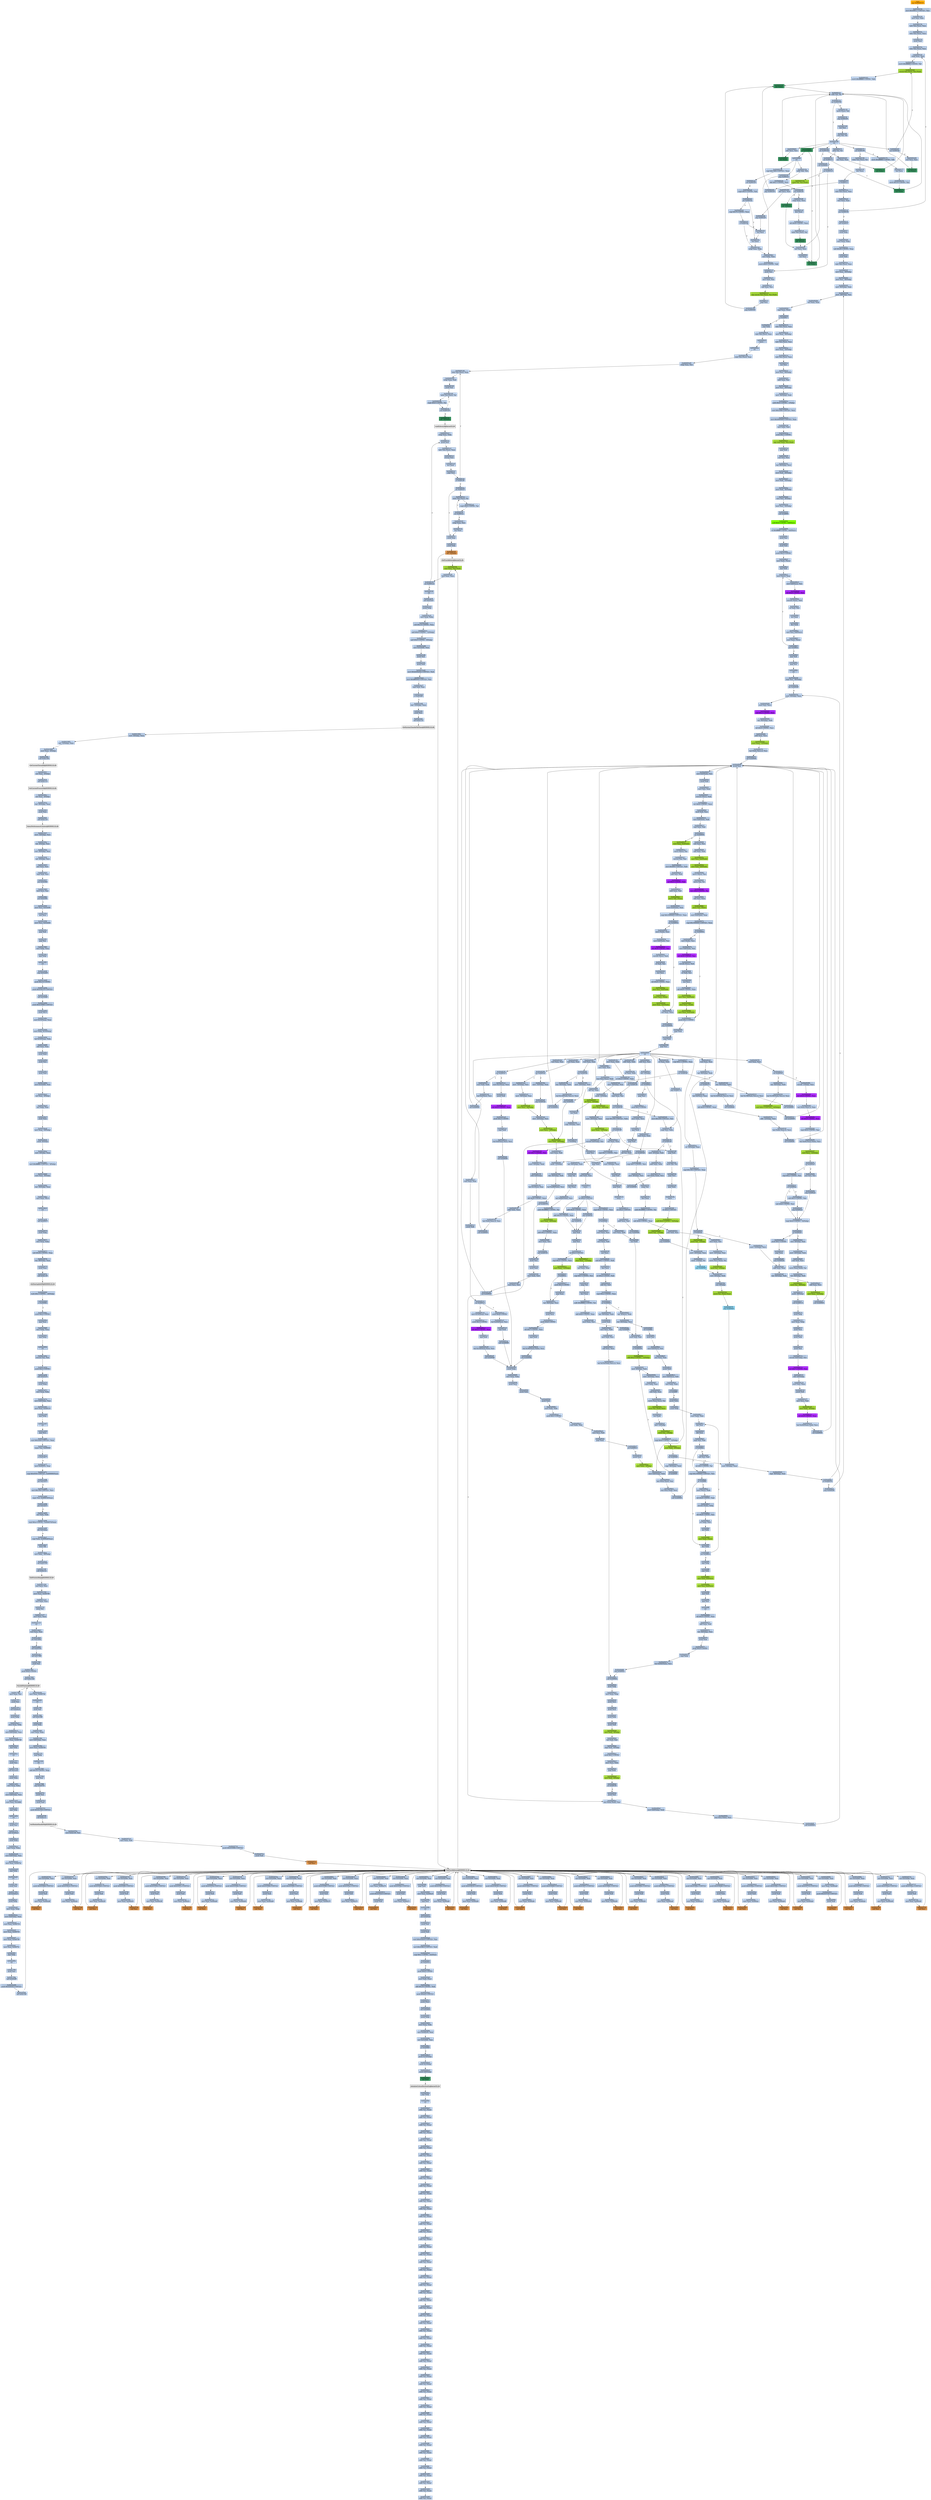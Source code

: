 strict digraph G {
	graph [bgcolor=transparent,
		name=G
	];
	node [color=lightsteelblue,
		fillcolor=lightsteelblue,
		shape=rectangle,
		style=filled
	];
	a0x004d8f7bjmp_0x00400154	[color=lightgrey,
		fillcolor=orange,
		label="start\njmp 0x00400154"];
	a0x00400154movl_0x49f01cUINT32_esi	[label="0x00400154\nmovl $0x49f01c<UINT32>, %esi"];
	a0x004d8f7bjmp_0x00400154 -> a0x00400154movl_0x49f01cUINT32_esi	[color="#000000"];
	a0x00400159movl_esi_ebx	[label="0x00400159\nmovl %esi, %ebx"];
	a0x00400154movl_0x49f01cUINT32_esi -> a0x00400159movl_esi_ebx	[color="#000000"];
	a0x0040015blodsl_ds_esi__eax	[label="0x0040015b\nlodsl %ds:(%esi), %eax"];
	a0x00400159movl_esi_ebx -> a0x0040015blodsl_ds_esi__eax	[color="#000000"];
	a0x0040015clodsl_ds_esi__eax	[label="0x0040015c\nlodsl %ds:(%esi), %eax"];
	a0x0040015blodsl_ds_esi__eax -> a0x0040015clodsl_ds_esi__eax	[color="#000000"];
	a0x0040015dpushl_eax	[label="0x0040015d\npushl %eax"];
	a0x0040015clodsl_ds_esi__eax -> a0x0040015dpushl_eax	[color="#000000"];
	a0x0040015elodsl_ds_esi__eax	[label="0x0040015e\nlodsl %ds:(%esi), %eax"];
	a0x0040015dpushl_eax -> a0x0040015elodsl_ds_esi__eax	[color="#000000"];
	a0x0040015fxchgl_eax_edi	[label="0x0040015f\nxchgl %eax, %edi"];
	a0x0040015elodsl_ds_esi__eax -> a0x0040015fxchgl_eax_edi	[color="#000000"];
	a0x00400160movb_0xffffff80UINT8_dl	[label="0x00400160\nmovb $0xffffff80<UINT8>, %dl"];
	a0x0040015fxchgl_eax_edi -> a0x00400160movb_0xffffff80UINT8_dl	[color="#000000"];
	a0x00400162movsb_ds_esi__es_edi_	[color=yellowgreen,
		fillcolor=yellowgreen,
		label="0x00400162\nmovsb %ds:(%esi), %es:(%edi)"];
	a0x00400160movb_0xffffff80UINT8_dl -> a0x00400162movsb_ds_esi__es_edi_	[color="#000000"];
	a0x00400163movb_0xffffff80UINT8_dh	[label="0x00400163\nmovb $0xffffff80<UINT8>, %dh"];
	a0x00400162movsb_ds_esi__es_edi_ -> a0x00400163movb_0xffffff80UINT8_dh	[color="#000000"];
	a0x00400165call_ebx_	[color=seagreen,
		fillcolor=seagreen,
		label="0x00400165\ncall (%ebx)"];
	a0x00400163movb_0xffffff80UINT8_dh -> a0x00400165call_ebx_	[color="#000000"];
	a0x0040012caddb_dl_dl	[label="0x0040012c\naddb %dl, %dl"];
	a0x00400165call_ebx_ -> a0x0040012caddb_dl_dl	[color="#000000"];
	a0x0040012ejne_0x40010b	[label="0x0040012e\njne 0x40010b"];
	a0x0040012caddb_dl_dl -> a0x0040012ejne_0x40010b	[color="#000000"];
	a0x00400130movb_esi__dl	[label="0x00400130\nmovb (%esi), %dl"];
	a0x0040012ejne_0x40010b -> a0x00400130movb_esi__dl	[color="#000000",
		label=F];
	a0x0040010bret	[label="0x0040010b\nret"];
	a0x0040012ejne_0x40010b -> a0x0040010bret	[color="#000000",
		label=T];
	a0x00400132jmp_0x400108	[label="0x00400132\njmp 0x400108"];
	a0x00400130movb_esi__dl -> a0x00400132jmp_0x400108	[color="#000000"];
	a0x00400108incl_esi	[label="0x00400108\nincl %esi"];
	a0x00400132jmp_0x400108 -> a0x00400108incl_esi	[color="#000000"];
	a0x00400109adcb_dl_dl	[label="0x00400109\nadcb %dl, %dl"];
	a0x00400108incl_esi -> a0x00400109adcb_dl_dl	[color="#000000"];
	a0x00400109adcb_dl_dl -> a0x0040010bret	[color="#000000"];
	a0x00400167jae_0x400162	[label="0x00400167\njae 0x400162"];
	a0x0040010bret -> a0x00400167jae_0x400162	[color="#000000"];
	a0x0040016djae_0x400185	[label="0x0040016d\njae 0x400185"];
	a0x0040010bret -> a0x0040016djae_0x400185	[color="#000000"];
	a0x00400173jae_0x400196	[label="0x00400173\njae 0x400196"];
	a0x0040010bret -> a0x00400173jae_0x400196	[color="#000000"];
	a0x0040017cadcb_al_al	[label="0x0040017c\nadcb %al, %al"];
	a0x0040010bret -> a0x0040017cadcb_al_al	[color="#000000"];
	a0x0049f005adcl_ecx_ecx	[label="0x0049f005\nadcl %ecx, %ecx"];
	a0x0040010bret -> a0x0049f005adcl_ecx_ecx	[color="#000000"];
	a0x0049f009jb_0x0049f003	[color=seagreen,
		fillcolor=seagreen,
		label="0x0049f009\njb 0x0049f003"];
	a0x0040010bret -> a0x0049f009jb_0x0049f003	[color="#000000"];
	a0x00400167jae_0x400162 -> a0x00400162movsb_ds_esi__es_edi_	[color="#000000",
		label=T];
	a0x00400169xorl_ecx_ecx	[label="0x00400169\nxorl %ecx, %ecx"];
	a0x00400167jae_0x400162 -> a0x00400169xorl_ecx_ecx	[color="#000000",
		label=F];
	a0x0040016bcall_ebx_	[color=seagreen,
		fillcolor=seagreen,
		label="0x0040016b\ncall (%ebx)"];
	a0x00400169xorl_ecx_ecx -> a0x0040016bcall_ebx_	[color="#000000"];
	a0x0040016bcall_ebx_ -> a0x0040012caddb_dl_dl	[color="#000000"];
	a0x0040016fxorl_eax_eax	[label="0x0040016f\nxorl %eax, %eax"];
	a0x0040016djae_0x400185 -> a0x0040016fxorl_eax_eax	[color="#000000",
		label=F];
	a0x00400185call_0x49f000	[label="0x00400185\ncall 0x49f000"];
	a0x0040016djae_0x400185 -> a0x00400185call_0x49f000	[color="#000000",
		label=T];
	a0x00400171call_ebx_	[color=seagreen,
		fillcolor=seagreen,
		label="0x00400171\ncall (%ebx)"];
	a0x0040016fxorl_eax_eax -> a0x00400171call_ebx_	[color="#000000"];
	a0x00400171call_ebx_ -> a0x0040012caddb_dl_dl	[color="#000000"];
	a0x00400175movb_0xffffff80UINT8_dh	[label="0x00400175\nmovb $0xffffff80<UINT8>, %dh"];
	a0x00400173jae_0x400196 -> a0x00400175movb_0xffffff80UINT8_dh	[color="#000000",
		label=F];
	a0x00400196lodsb_ds_esi__al	[label="0x00400196\nlodsb %ds:(%esi), %al"];
	a0x00400173jae_0x400196 -> a0x00400196lodsb_ds_esi__al	[color="#000000",
		label=T];
	a0x00400177incl_ecx	[label="0x00400177\nincl %ecx"];
	a0x00400175movb_0xffffff80UINT8_dh -> a0x00400177incl_ecx	[color="#000000"];
	a0x00400178movb_0x10UINT8_al	[label="0x00400178\nmovb $0x10<UINT8>, %al"];
	a0x00400177incl_ecx -> a0x00400178movb_0x10UINT8_al	[color="#000000"];
	a0x0040017acall_ebx_	[color=seagreen,
		fillcolor=seagreen,
		label="0x0040017a\ncall (%ebx)"];
	a0x00400178movb_0x10UINT8_al -> a0x0040017acall_ebx_	[color="#000000"];
	a0x0040017acall_ebx_ -> a0x0040012caddb_dl_dl	[color="#000000"];
	a0x0040017ejae_0x40017a	[label="0x0040017e\njae 0x40017a"];
	a0x0040017cadcb_al_al -> a0x0040017ejae_0x40017a	[color="#000000"];
	a0x0040017ejae_0x40017a -> a0x0040017acall_ebx_	[color="#000000",
		label=T];
	a0x00400180jne_0x4001c0	[label="0x00400180\njne 0x4001c0"];
	a0x0040017ejae_0x40017a -> a0x00400180jne_0x4001c0	[color="#000000",
		label=F];
	a0x00400182stosb_al_es_edi_	[color=yellowgreen,
		fillcolor=yellowgreen,
		label="0x00400182\nstosb %al, %es:(%edi)"];
	a0x00400180jne_0x4001c0 -> a0x00400182stosb_al_es_edi_	[color="#000000",
		label=F];
	a0x004001c0pushl_esi	[label="0x004001c0\npushl %esi"];
	a0x00400180jne_0x4001c0 -> a0x004001c0pushl_esi	[color="#000000",
		label=T];
	a0x00400183jmp_0x400165	[label="0x00400183\njmp 0x400165"];
	a0x00400182stosb_al_es_edi_ -> a0x00400183jmp_0x400165	[color="#000000"];
	a0x00400183jmp_0x400165 -> a0x00400165call_ebx_	[color="#000000"];
	a0x004001c1movl_edi_esi	[label="0x004001c1\nmovl %edi, %esi"];
	a0x004001c0pushl_esi -> a0x004001c1movl_edi_esi	[color="#000000"];
	a0x004001c3subl_eax_esi	[label="0x004001c3\nsubl %eax, %esi"];
	a0x004001c1movl_edi_esi -> a0x004001c3subl_eax_esi	[color="#000000"];
	a0x004001c5repz_movsb_ds_esi__es_edi_	[color=yellowgreen,
		fillcolor=yellowgreen,
		label="0x004001c5\nrepz movsb %ds:(%esi), %es:(%edi)"];
	a0x004001c3subl_eax_esi -> a0x004001c5repz_movsb_ds_esi__es_edi_	[color="#000000"];
	a0x004001c7popl_esi	[label="0x004001c7\npopl %esi"];
	a0x004001c5repz_movsb_ds_esi__es_edi_ -> a0x004001c7popl_esi	[color="#000000"];
	a0x004001c8jmp_0x400165	[label="0x004001c8\njmp 0x400165"];
	a0x004001c7popl_esi -> a0x004001c8jmp_0x400165	[color="#000000"];
	a0x004001c8jmp_0x400165 -> a0x00400165call_ebx_	[color="#000000"];
	a0x0049f000xorl_ecx_ecx	[label="0x0049f000\nxorl %ecx, %ecx"];
	a0x00400185call_0x49f000 -> a0x0049f000xorl_ecx_ecx	[color="#000000"];
	a0x0049f002incl_ecx	[label="0x0049f002\nincl %ecx"];
	a0x0049f000xorl_ecx_ecx -> a0x0049f002incl_ecx	[color="#000000"];
	a0x0049f003call_ebx_	[color=seagreen,
		fillcolor=seagreen,
		label="0x0049f003\ncall (%ebx)"];
	a0x0049f002incl_ecx -> a0x0049f003call_ebx_	[color="#000000"];
	a0x0049f003call_ebx_ -> a0x0040012caddb_dl_dl	[color="#000000"];
	a0x0049f007call_ebx_	[color=seagreen,
		fillcolor=seagreen,
		label="0x0049f007\ncall (%ebx)"];
	a0x0049f005adcl_ecx_ecx -> a0x0049f007call_ebx_	[color="#000000"];
	a0x0049f007call_ebx_ -> a0x0040012caddb_dl_dl	[color="#000000"];
	a0x0049f009jb_0x0049f003 -> a0x0049f003call_ebx_	[color="#000000",
		label=T];
	a0x0049f00bret	[label="0x0049f00b\nret"];
	a0x0049f009jb_0x0049f003 -> a0x0049f00bret	[color="#000000",
		label=F];
	a0x0040018aaddb_dh_dh	[label="0x0040018a\naddb %dh, %dh"];
	a0x0049f00bret -> a0x0040018aaddb_dh_dh	[color="#000000"];
	a0x004001a8cmpl_0x7d00UINT32_eax	[label="0x004001a8\ncmpl $0x7d00<UINT32>, %eax"];
	a0x0049f00bret -> a0x004001a8cmpl_0x7d00UINT32_eax	[color="#000000"];
	a0x00400194jmp_0x4001bc	[label="0x00400194\njmp 0x4001bc"];
	a0x0049f00bret -> a0x00400194jmp_0x4001bc	[color="#000000"];
	a0x0040018csbbl_0x1UINT8_ecx	[label="0x0040018c\nsbbl $0x1<UINT8>, %ecx"];
	a0x0040018aaddb_dh_dh -> a0x0040018csbbl_0x1UINT8_ecx	[color="#000000"];
	a0x0040018fjne_0x40019f	[label="0x0040018f\njne 0x40019f"];
	a0x0040018csbbl_0x1UINT8_ecx -> a0x0040018fjne_0x40019f	[color="#000000"];
	a0x0040019fxchgl_eax_ecx	[label="0x0040019f\nxchgl %eax, %ecx"];
	a0x0040018fjne_0x40019f -> a0x0040019fxchgl_eax_ecx	[color="#000000",
		label=T];
	a0x00400191call__4ebx_	[color=seagreen,
		fillcolor=seagreen,
		label="0x00400191\ncall -4(%ebx)"];
	a0x0040018fjne_0x40019f -> a0x00400191call__4ebx_	[color="#000000",
		label=F];
	a0x004001a0decl_eax	[label="0x004001a0\ndecl %eax"];
	a0x0040019fxchgl_eax_ecx -> a0x004001a0decl_eax	[color="#000000"];
	a0x004001a1shll_0x8UINT8_eax	[label="0x004001a1\nshll $0x8<UINT8>, %eax"];
	a0x004001a0decl_eax -> a0x004001a1shll_0x8UINT8_eax	[color="#000000"];
	a0x004001a4lodsb_ds_esi__al	[label="0x004001a4\nlodsb %ds:(%esi), %al"];
	a0x004001a1shll_0x8UINT8_eax -> a0x004001a4lodsb_ds_esi__al	[color="#000000"];
	a0x004001a5call__4ebx_	[color=seagreen,
		fillcolor=seagreen,
		label="0x004001a5\ncall -4(%ebx)"];
	a0x004001a4lodsb_ds_esi__al -> a0x004001a5call__4ebx_	[color="#000000"];
	a0x004001a5call__4ebx_ -> a0x0049f000xorl_ecx_ecx	[color="#000000"];
	a0x004001adjae_0x4001b9	[label="0x004001ad\njae 0x4001b9"];
	a0x004001a8cmpl_0x7d00UINT32_eax -> a0x004001adjae_0x4001b9	[color="#000000"];
	a0x004001afcmpb_0x5UINT8_ah	[label="0x004001af\ncmpb $0x5<UINT8>, %ah"];
	a0x004001adjae_0x4001b9 -> a0x004001afcmpb_0x5UINT8_ah	[color="#000000",
		label=F];
	a0x004001b2jae_0x4001ba	[label="0x004001b2\njae 0x4001ba"];
	a0x004001afcmpb_0x5UINT8_ah -> a0x004001b2jae_0x4001ba	[color="#000000"];
	a0x004001b4cmpl_0x7fUINT8_eax	[label="0x004001b4\ncmpl $0x7f<UINT8>, %eax"];
	a0x004001b2jae_0x4001ba -> a0x004001b4cmpl_0x7fUINT8_eax	[color="#000000",
		label=F];
	a0x004001baincl_ecx	[label="0x004001ba\nincl %ecx"];
	a0x004001b2jae_0x4001ba -> a0x004001baincl_ecx	[color="#000000",
		label=T];
	a0x004001b7ja_0x4001bb	[label="0x004001b7\nja 0x4001bb"];
	a0x004001b4cmpl_0x7fUINT8_eax -> a0x004001b7ja_0x4001bb	[color="#000000"];
	a0x004001b9incl_ecx	[label="0x004001b9\nincl %ecx"];
	a0x004001b7ja_0x4001bb -> a0x004001b9incl_ecx	[color="#000000",
		label=F];
	a0x004001bbxchgl_eax_ebp	[label="0x004001bb\nxchgl %eax, %ebp"];
	a0x004001b7ja_0x4001bb -> a0x004001bbxchgl_eax_ebp	[color="#000000",
		label=T];
	a0x004001b9incl_ecx -> a0x004001baincl_ecx	[color="#000000"];
	a0x004001baincl_ecx -> a0x004001bbxchgl_eax_ebp	[color="#000000"];
	a0x004001bcmovl_ebp_eax	[label="0x004001bc\nmovl %ebp, %eax"];
	a0x004001bbxchgl_eax_ebp -> a0x004001bcmovl_ebp_eax	[color="#000000"];
	a0x004001bemovb_0x0UINT8_dh	[label="0x004001be\nmovb $0x0<UINT8>, %dh"];
	a0x004001bcmovl_ebp_eax -> a0x004001bemovb_0x0UINT8_dh	[color="#000000"];
	a0x004001bemovb_0x0UINT8_dh -> a0x004001c0pushl_esi	[color="#000000"];
	a0x00400197shrl_eax	[label="0x00400197\nshrl %eax"];
	a0x00400196lodsb_ds_esi__al -> a0x00400197shrl_eax	[color="#000000"];
	a0x00400199je_0x4001ca	[label="0x00400199\nje 0x4001ca"];
	a0x00400197shrl_eax -> a0x00400199je_0x4001ca	[color="#000000"];
	a0x0040019badcl_ecx_ecx	[label="0x0040019b\nadcl %ecx, %ecx"];
	a0x00400199je_0x4001ca -> a0x0040019badcl_ecx_ecx	[color="#000000",
		label=F];
	a0x004001calodsl_ds_esi__eax	[label="0x004001ca\nlodsl %ds:(%esi), %eax"];
	a0x00400199je_0x4001ca -> a0x004001calodsl_ds_esi__eax	[color="#000000",
		label=T];
	a0x0040019djmp_0x4001b9	[label="0x0040019d\njmp 0x4001b9"];
	a0x0040019badcl_ecx_ecx -> a0x0040019djmp_0x4001b9	[color="#000000"];
	a0x0040019djmp_0x4001b9 -> a0x004001b9incl_ecx	[color="#000000"];
	a0x00400191call__4ebx_ -> a0x0049f000xorl_ecx_ecx	[color="#000000"];
	a0x00400194jmp_0x4001bc -> a0x004001bcmovl_ebp_eax	[color="#000000"];
	a0x004001cbtestl_eax_eax	[label="0x004001cb\ntestl %eax, %eax"];
	a0x004001calodsl_ds_esi__eax -> a0x004001cbtestl_eax_eax	[color="#000000"];
	a0x004001cdjne_0x40015f	[label="0x004001cd\njne 0x40015f"];
	a0x004001cbtestl_eax_eax -> a0x004001cdjne_0x40015f	[color="#000000"];
	a0x004001cdjne_0x40015f -> a0x0040015fxchgl_eax_edi	[color="#000000",
		label=T];
	a0x004001cfcall_0x4d91f7	[label="0x004001cf\ncall 0x4d91f7"];
	a0x004001cdjne_0x40015f -> a0x004001cfcall_0x4d91f7	[color="#000000",
		label=F];
	a0x004d91f7pushl_ebp	[label="0x004d91f7\npushl %ebp"];
	a0x004001cfcall_0x4d91f7 -> a0x004d91f7pushl_ebp	[color="#000000"];
	a0x004d91f8movl_esp_ebp	[label="0x004d91f8\nmovl %esp, %ebp"];
	a0x004d91f7pushl_ebp -> a0x004d91f8movl_esp_ebp	[color="#000000"];
	a0x004d91fasubl_0x40UINT8_esp	[label="0x004d91fa\nsubl $0x40<UINT8>, %esp"];
	a0x004d91f8movl_esp_ebp -> a0x004d91fasubl_0x40UINT8_esp	[color="#000000"];
	a0x004d91fdpushl_ebx	[label="0x004d91fd\npushl %ebx"];
	a0x004d91fasubl_0x40UINT8_esp -> a0x004d91fdpushl_ebx	[color="#000000"];
	a0x004d91felodsl_ds_esi__eax	[label="0x004d91fe\nlodsl %ds:(%esi), %eax"];
	a0x004d91fdpushl_ebx -> a0x004d91felodsl_ds_esi__eax	[color="#000000"];
	a0x004d91ffmovl_eax__40ebp_	[label="0x004d91ff\nmovl %eax, -40(%ebp)"];
	a0x004d91felodsl_ds_esi__eax -> a0x004d91ffmovl_eax__40ebp_	[color="#000000"];
	a0x004d9202movl_esi__28ebp_	[label="0x004d9202\nmovl %esi, -28(%ebp)"];
	a0x004d91ffmovl_eax__40ebp_ -> a0x004d9202movl_esi__28ebp_	[color="#000000"];
	a0x004d9205movl__40ebp__ebx	[label="0x004d9205\nmovl -40(%ebp), %ebx"];
	a0x004d9202movl_esi__28ebp_ -> a0x004d9205movl__40ebp__ebx	[color="#000000"];
	a0x004d9208movl__28ebp__esi	[label="0x004d9208\nmovl -28(%ebp), %esi"];
	a0x004d9205movl__40ebp__ebx -> a0x004d9208movl__28ebp__esi	[color="#000000"];
	a0x004d920bxorl_eax_eax	[label="0x004d920b\nxorl %eax, %eax"];
	a0x004d9208movl__28ebp__esi -> a0x004d920bxorl_eax_eax	[color="#000000"];
	a0x004d920dcmpl_eax_esi_	[label="0x004d920d\ncmpl %eax, (%esi)"];
	a0x004d920bxorl_eax_eax -> a0x004d920dcmpl_eax_esi_	[color="#000000"];
	a0x004d920fje_0x4d94c7	[label="0x004d920f\nje 0x4d94c7"];
	a0x004d920dcmpl_eax_esi_ -> a0x004d920fje_0x4d94c7	[color="#000000"];
	a0x004d9215lodsl_ds_esi__eax	[label="0x004d9215\nlodsl %ds:(%esi), %eax"];
	a0x004d920fje_0x4d94c7 -> a0x004d9215lodsl_ds_esi__eax	[color="#000000",
		label=F];
	a0x004d94c7popl_ebx	[label="0x004d94c7\npopl %ebx"];
	a0x004d920fje_0x4d94c7 -> a0x004d94c7popl_ebx	[color="#000000",
		label=T];
	a0x004d9216movl_eax__40ebp_	[label="0x004d9216\nmovl %eax, -40(%ebp)"];
	a0x004d9215lodsl_ds_esi__eax -> a0x004d9216movl_eax__40ebp_	[color="#000000"];
	a0x004d9219lodsl_ds_esi__eax	[label="0x004d9219\nlodsl %ds:(%esi), %eax"];
	a0x004d9216movl_eax__40ebp_ -> a0x004d9219lodsl_ds_esi__eax	[color="#000000"];
	a0x004d921amovl_eax__24ebp_	[label="0x004d921a\nmovl %eax, -24(%ebp)"];
	a0x004d9219lodsl_ds_esi__eax -> a0x004d921amovl_eax__24ebp_	[color="#000000"];
	a0x004d921dlodsl_ds_esi__eax	[label="0x004d921d\nlodsl %ds:(%esi), %eax"];
	a0x004d921amovl_eax__24ebp_ -> a0x004d921dlodsl_ds_esi__eax	[color="#000000"];
	a0x004d921eincl_esi	[label="0x004d921e\nincl %esi"];
	a0x004d921dlodsl_ds_esi__eax -> a0x004d921eincl_esi	[color="#000000"];
	a0x004d921fmovl_esi__44ebp_	[label="0x004d921f\nmovl %esi, -44(%ebp)"];
	a0x004d921eincl_esi -> a0x004d921fmovl_esi__44ebp_	[color="#000000"];
	a0x004d9222addl_eax_esi	[label="0x004d9222\naddl %eax, %esi"];
	a0x004d921fmovl_esi__44ebp_ -> a0x004d9222addl_eax_esi	[color="#000000"];
	a0x004d9224movl_esi__28ebp_	[label="0x004d9224\nmovl %esi, -28(%ebp)"];
	a0x004d9222addl_eax_esi -> a0x004d9224movl_esi__28ebp_	[color="#000000"];
	a0x004d9227movl__44ebp__edx	[label="0x004d9227\nmovl -44(%ebp), %edx"];
	a0x004d9224movl_esi__28ebp_ -> a0x004d9227movl__44ebp__edx	[color="#000000"];
	a0x004d922aandb_0x0UINT8__1ebp_	[label="0x004d922a\nandb $0x0<UINT8>, -1(%ebp)"];
	a0x004d9227movl__44ebp__edx -> a0x004d922aandb_0x0UINT8__1ebp_	[color="#000000"];
	a0x004d922emovl_0x1b9bUINT32_ecx	[label="0x004d922e\nmovl $0x1b9b<UINT32>, %ecx"];
	a0x004d922aandb_0x0UINT8__1ebp_ -> a0x004d922emovl_0x1b9bUINT32_ecx	[color="#000000"];
	a0x004d9233movl_0x4000400UINT32_eax	[label="0x004d9233\nmovl $0x4000400<UINT32>, %eax"];
	a0x004d922emovl_0x1b9bUINT32_ecx -> a0x004d9233movl_0x4000400UINT32_eax	[color="#000000"];
	a0x004d9238movl_ebx_edi	[label="0x004d9238\nmovl %ebx, %edi"];
	a0x004d9233movl_0x4000400UINT32_eax -> a0x004d9238movl_ebx_edi	[color="#000000"];
	a0x004d923apushl_0x1UINT8	[label="0x004d923a\npushl $0x1<UINT8>"];
	a0x004d9238movl_ebx_edi -> a0x004d923apushl_0x1UINT8	[color="#000000"];
	a0x004d923crepz_stosl_eax_es_edi_	[color=yellowgreen,
		fillcolor=yellowgreen,
		label="0x004d923c\nrepz stosl %eax, %es:(%edi)"];
	a0x004d923apushl_0x1UINT8 -> a0x004d923crepz_stosl_eax_es_edi_	[color="#000000"];
	a0x004d923epopl_edi	[label="0x004d923e\npopl %edi"];
	a0x004d923crepz_stosl_eax_es_edi_ -> a0x004d923epopl_edi	[color="#000000"];
	a0x004d923fxorl_esi_esi	[label="0x004d923f\nxorl %esi, %esi"];
	a0x004d923epopl_edi -> a0x004d923fxorl_esi_esi	[color="#000000"];
	a0x004d9241leal__64ebp__ecx	[label="0x004d9241\nleal -64(%ebp), %ecx"];
	a0x004d923fxorl_esi_esi -> a0x004d9241leal__64ebp__ecx	[color="#000000"];
	a0x004d9244movl_edi__20ebp_	[label="0x004d9244\nmovl %edi, -20(%ebp)"];
	a0x004d9241leal__64ebp__ecx -> a0x004d9244movl_edi__20ebp_	[color="#000000"];
	a0x004d9247movl_edi__16ebp_	[label="0x004d9247\nmovl %edi, -16(%ebp)"];
	a0x004d9244movl_edi__20ebp_ -> a0x004d9247movl_edi__16ebp_	[color="#000000"];
	a0x004d924amovl_edi__36ebp_	[label="0x004d924a\nmovl %edi, -36(%ebp)"];
	a0x004d9247movl_edi__16ebp_ -> a0x004d924amovl_edi__36ebp_	[color="#000000"];
	a0x004d924dmovl_esi__8ebp_	[label="0x004d924d\nmovl %esi, -8(%ebp)"];
	a0x004d924amovl_edi__36ebp_ -> a0x004d924dmovl_esi__8ebp_	[color="#000000"];
	a0x004d9250movl_esi__32ebp_	[label="0x004d9250\nmovl %esi, -32(%ebp)"];
	a0x004d924dmovl_esi__8ebp_ -> a0x004d9250movl_esi__32ebp_	[color="#000000"];
	a0x004d9253call_0x4d8f94	[label="0x004d9253\ncall 0x4d8f94"];
	a0x004d9250movl_esi__32ebp_ -> a0x004d9253call_0x4d8f94	[color="#000000"];
	a0x004d8f94andl_0x0UINT8_0x8ecx_	[color=lawngreen,
		fillcolor=lawngreen,
		label="0x004d8f94\nandl $0x0<UINT8>, 0x8(%ecx)"];
	a0x004d9253call_0x4d8f94 -> a0x004d8f94andl_0x0UINT8_0x8ecx_	[color="#000000"];
	a0x004d8f98orl_0xffffffffUINT8_0x4ecx_	[label="0x004d8f98\norl $0xffffffff<UINT8>, 0x4(%ecx)"];
	a0x004d8f94andl_0x0UINT8_0x8ecx_ -> a0x004d8f98orl_0xffffffffUINT8_0x4ecx_	[color="#000000"];
	a0x004d8f9cpushl_esi	[label="0x004d8f9c\npushl %esi"];
	a0x004d8f98orl_0xffffffffUINT8_0x4ecx_ -> a0x004d8f9cpushl_esi	[color="#000000"];
	a0x004d8f9dpushl_edi	[label="0x004d8f9d\npushl %edi"];
	a0x004d8f9cpushl_esi -> a0x004d8f9dpushl_edi	[color="#000000"];
	a0x004d8f9epushl_0x5UINT8	[label="0x004d8f9e\npushl $0x5<UINT8>"];
	a0x004d8f9dpushl_edi -> a0x004d8f9epushl_0x5UINT8	[color="#000000"];
	a0x004d8fa0movl_edx_ecx_	[label="0x004d8fa0\nmovl %edx, (%ecx)"];
	a0x004d8f9epushl_0x5UINT8 -> a0x004d8fa0movl_edx_ecx_	[color="#000000"];
	a0x004d8fa2popl_edx	[label="0x004d8fa2\npopl %edx"];
	a0x004d8fa0movl_edx_ecx_ -> a0x004d8fa2popl_edx	[color="#000000"];
	a0x004d8fa3movl_ecx__eax	[label="0x004d8fa3\nmovl (%ecx), %eax"];
	a0x004d8fa2popl_edx -> a0x004d8fa3movl_ecx__eax	[color="#000000"];
	a0x004d8fa5movl_0x8ecx__esi	[label="0x004d8fa5\nmovl 0x8(%ecx), %esi"];
	a0x004d8fa3movl_ecx__eax -> a0x004d8fa5movl_0x8ecx__esi	[color="#000000"];
	a0x004d8fa8shll_0x8UINT8_esi	[color=purple,
		fillcolor=purple,
		label="0x004d8fa8\nshll $0x8<UINT8>, %esi"];
	a0x004d8fa5movl_0x8ecx__esi -> a0x004d8fa8shll_0x8UINT8_esi	[color="#000000"];
	a0x004d8fabmovzbl_eax__edi	[label="0x004d8fab\nmovzbl (%eax), %edi"];
	a0x004d8fa8shll_0x8UINT8_esi -> a0x004d8fabmovzbl_eax__edi	[color="#000000"];
	a0x004d8faeorl_edi_esi	[label="0x004d8fae\norl %edi, %esi"];
	a0x004d8fabmovzbl_eax__edi -> a0x004d8faeorl_edi_esi	[color="#000000"];
	a0x004d8fb0incl_eax	[label="0x004d8fb0\nincl %eax"];
	a0x004d8faeorl_edi_esi -> a0x004d8fb0incl_eax	[color="#000000"];
	a0x004d8fb1decl_edx	[label="0x004d8fb1\ndecl %edx"];
	a0x004d8fb0incl_eax -> a0x004d8fb1decl_edx	[color="#000000"];
	a0x004d8fb2movl_esi_0x8ecx_	[label="0x004d8fb2\nmovl %esi, 0x8(%ecx)"];
	a0x004d8fb1decl_edx -> a0x004d8fb2movl_esi_0x8ecx_	[color="#000000"];
	a0x004d8fb5movl_eax_ecx_	[label="0x004d8fb5\nmovl %eax, (%ecx)"];
	a0x004d8fb2movl_esi_0x8ecx_ -> a0x004d8fb5movl_eax_ecx_	[color="#000000"];
	a0x004d8fb7jne_0x4d8fa3	[label="0x004d8fb7\njne 0x4d8fa3"];
	a0x004d8fb5movl_eax_ecx_ -> a0x004d8fb7jne_0x4d8fa3	[color="#000000"];
	a0x004d8fb7jne_0x4d8fa3 -> a0x004d8fa3movl_ecx__eax	[color="#000000",
		label=T];
	a0x004d8fb9popl_edi	[label="0x004d8fb9\npopl %edi"];
	a0x004d8fb7jne_0x4d8fa3 -> a0x004d8fb9popl_edi	[color="#000000",
		label=F];
	a0x004d8fbapopl_esi	[label="0x004d8fba\npopl %esi"];
	a0x004d8fb9popl_edi -> a0x004d8fbapopl_esi	[color="#000000"];
	a0x004d8fbbret	[label="0x004d8fbb\nret"];
	a0x004d8fbapopl_esi -> a0x004d8fbbret	[color="#000000"];
	a0x004d9258cmpl_esi__40ebp_	[label="0x004d9258\ncmpl %esi, -40(%ebp)"];
	a0x004d8fbbret -> a0x004d9258cmpl_esi__40ebp_	[color="#000000"];
	a0x004d925bjbe_0x4d9208	[label="0x004d925b\njbe 0x4d9208"];
	a0x004d9258cmpl_esi__40ebp_ -> a0x004d925bjbe_0x4d9208	[color="#000000"];
	a0x004d925dmovl__8ebp__eax	[label="0x004d925d\nmovl -8(%ebp), %eax"];
	a0x004d925bjbe_0x4d9208 -> a0x004d925dmovl__8ebp__eax	[color="#000000",
		label=F];
	a0x004d9260movl_esi_ecx	[label="0x004d9260\nmovl %esi, %ecx"];
	a0x004d925dmovl__8ebp__eax -> a0x004d9260movl_esi_ecx	[color="#000000"];
	a0x004d9262andl_0x3UINT8_eax	[color=purple,
		fillcolor=purple,
		label="0x004d9262\nandl $0x3<UINT8>, %eax"];
	a0x004d9260movl_esi_ecx -> a0x004d9262andl_0x3UINT8_eax	[color="#000000"];
	a0x004d9265leal__64ebp__edx	[label="0x004d9265\nleal -64(%ebp), %edx"];
	a0x004d9262andl_0x3UINT8_eax -> a0x004d9265leal__64ebp__edx	[color="#000000"];
	a0x004d9268shll_0x4UINT8_ecx	[label="0x004d9268\nshll $0x4<UINT8>, %ecx"];
	a0x004d9265leal__64ebp__edx -> a0x004d9268shll_0x4UINT8_ecx	[color="#000000"];
	a0x004d926baddl_eax_ecx	[label="0x004d926b\naddl %eax, %ecx"];
	a0x004d9268shll_0x4UINT8_ecx -> a0x004d926baddl_eax_ecx	[color="#000000"];
	a0x004d926dmovl_eax__12ebp_	[color=yellowgreen,
		fillcolor=yellowgreen,
		label="0x004d926d\nmovl %eax, -12(%ebp)"];
	a0x004d926baddl_eax_ecx -> a0x004d926dmovl_eax__12ebp_	[color="#000000"];
	a0x004d9270leal_ebxecx2__ecx	[label="0x004d9270\nleal (%ebx,%ecx,2), %ecx"];
	a0x004d926dmovl_eax__12ebp_ -> a0x004d9270leal_ebxecx2__ecx	[color="#000000"];
	a0x004d9273call_0x4d9000	[label="0x004d9273\ncall 0x4d9000"];
	a0x004d9270leal_ebxecx2__ecx -> a0x004d9273call_0x4d9000	[color="#000000"];
	a0x004d9000pushl_esi	[label="0x004d9000\npushl %esi"];
	a0x004d9273call_0x4d9000 -> a0x004d9000pushl_esi	[color="#000000"];
	a0x004d9001movl_0x4edx__esi	[label="0x004d9001\nmovl 0x4(%edx), %esi"];
	a0x004d9000pushl_esi -> a0x004d9001movl_0x4edx__esi	[color="#000000"];
	a0x004d9004pushl_edi	[label="0x004d9004\npushl %edi"];
	a0x004d9001movl_0x4edx__esi -> a0x004d9004pushl_edi	[color="#000000"];
	a0x004d9005movl_esi_eax	[label="0x004d9005\nmovl %esi, %eax"];
	a0x004d9004pushl_edi -> a0x004d9005movl_esi_eax	[color="#000000"];
	a0x004d9007movzwl_ecx__edi	[label="0x004d9007\nmovzwl (%ecx), %edi"];
	a0x004d9005movl_esi_eax -> a0x004d9007movzwl_ecx__edi	[color="#000000"];
	a0x004d900ashrl_0xbUINT8_eax	[label="0x004d900a\nshrl $0xb<UINT8>, %eax"];
	a0x004d9007movzwl_ecx__edi -> a0x004d900ashrl_0xbUINT8_eax	[color="#000000"];
	a0x004d900dimull_edi_eax	[label="0x004d900d\nimull %edi, %eax"];
	a0x004d900ashrl_0xbUINT8_eax -> a0x004d900dimull_edi_eax	[color="#000000"];
	a0x004d9010movl_0x8edx__edi	[label="0x004d9010\nmovl 0x8(%edx), %edi"];
	a0x004d900dimull_edi_eax -> a0x004d9010movl_0x8edx__edi	[color="#000000"];
	a0x004d9013cmpl_eax_edi	[label="0x004d9013\ncmpl %eax, %edi"];
	a0x004d9010movl_0x8edx__edi -> a0x004d9013cmpl_eax_edi	[color="#000000"];
	a0x004d9015jae_0x4d9056	[label="0x004d9015\njae 0x4d9056"];
	a0x004d9013cmpl_eax_edi -> a0x004d9015jae_0x4d9056	[color="#000000"];
	a0x004d9017movl_eax_0x4edx_	[color=yellowgreen,
		fillcolor=yellowgreen,
		label="0x004d9017\nmovl %eax, 0x4(%edx)"];
	a0x004d9015jae_0x4d9056 -> a0x004d9017movl_eax_0x4edx_	[color="#000000",
		label=F];
	a0x004d9056subl_eax_esi	[label="0x004d9056\nsubl %eax, %esi"];
	a0x004d9015jae_0x4d9056 -> a0x004d9056subl_eax_esi	[color="#000000",
		label=T];
	a0x004d901amovw_ecx__ax	[label="0x004d901a\nmovw (%ecx), %ax"];
	a0x004d9017movl_eax_0x4edx_ -> a0x004d901amovw_ecx__ax	[color="#000000"];
	a0x004d901dmovzwl_ax_esi	[label="0x004d901d\nmovzwl %ax, %esi"];
	a0x004d901amovw_ecx__ax -> a0x004d901dmovzwl_ax_esi	[color="#000000"];
	a0x004d9020movl_0x800UINT32_edi	[label="0x004d9020\nmovl $0x800<UINT32>, %edi"];
	a0x004d901dmovzwl_ax_esi -> a0x004d9020movl_0x800UINT32_edi	[color="#000000"];
	a0x004d9025subl_esi_edi	[label="0x004d9025\nsubl %esi, %edi"];
	a0x004d9020movl_0x800UINT32_edi -> a0x004d9025subl_esi_edi	[color="#000000"];
	a0x004d9027sarl_0x5UINT8_edi	[color=purple,
		fillcolor=purple,
		label="0x004d9027\nsarl $0x5<UINT8>, %edi"];
	a0x004d9025subl_esi_edi -> a0x004d9027sarl_0x5UINT8_edi	[color="#000000"];
	a0x004d902aaddl_eax_edi	[label="0x004d902a\naddl %eax, %edi"];
	a0x004d9027sarl_0x5UINT8_edi -> a0x004d902aaddl_eax_edi	[color="#000000"];
	a0x004d902cmovw_di_ecx_	[color=yellowgreen,
		fillcolor=yellowgreen,
		label="0x004d902c\nmovw %di, (%ecx)"];
	a0x004d902aaddl_eax_edi -> a0x004d902cmovw_di_ecx_	[color="#000000"];
	a0x004d902fmovl_0x4edx__eax	[label="0x004d902f\nmovl 0x4(%edx), %eax"];
	a0x004d902cmovw_di_ecx_ -> a0x004d902fmovl_0x4edx__eax	[color="#000000"];
	a0x004d9032cmpl_0x1000000UINT32_eax	[label="0x004d9032\ncmpl $0x1000000<UINT32>, %eax"];
	a0x004d902fmovl_0x4edx__eax -> a0x004d9032cmpl_0x1000000UINT32_eax	[color="#000000"];
	a0x004d9037jae_0x4d9052	[label="0x004d9037\njae 0x4d9052"];
	a0x004d9032cmpl_0x1000000UINT32_eax -> a0x004d9037jae_0x4d9052	[color="#000000"];
	a0x004d9052xorl_eax_eax	[label="0x004d9052\nxorl %eax, %eax"];
	a0x004d9037jae_0x4d9052 -> a0x004d9052xorl_eax_eax	[color="#000000",
		label=T];
	a0x004d9039movl_edx__ecx	[label="0x004d9039\nmovl (%edx), %ecx"];
	a0x004d9037jae_0x4d9052 -> a0x004d9039movl_edx__ecx	[color="#000000",
		label=F];
	a0x004d9054jmp_0x4d9095	[label="0x004d9054\njmp 0x4d9095"];
	a0x004d9052xorl_eax_eax -> a0x004d9054jmp_0x4d9095	[color="#000000"];
	a0x004d9095popl_edi	[label="0x004d9095\npopl %edi"];
	a0x004d9054jmp_0x4d9095 -> a0x004d9095popl_edi	[color="#000000"];
	a0x004d9096popl_esi	[label="0x004d9096\npopl %esi"];
	a0x004d9095popl_edi -> a0x004d9096popl_esi	[color="#000000"];
	a0x004d9097ret	[label="0x004d9097\nret"];
	a0x004d9096popl_esi -> a0x004d9097ret	[color="#000000"];
	a0x004d9278testl_eax_eax	[label="0x004d9278\ntestl %eax, %eax"];
	a0x004d9097ret -> a0x004d9278testl_eax_eax	[color="#000000"];
	a0x004d92ecorl__52ebp__eax	[label="0x004d92ec\norl -52(%ebp), %eax"];
	a0x004d9097ret -> a0x004d92ecorl__52ebp__eax	[color="#000000"];
	a0x004d9317cmpl_0x1UINT8_eax	[label="0x004d9317\ncmpl $0x1<UINT8>, %eax"];
	a0x004d9097ret -> a0x004d9317cmpl_0x1UINT8_eax	[color="#000000"];
	a0x004d932ftestl_eax_eax	[label="0x004d932f\ntestl %eax, %eax"];
	a0x004d9097ret -> a0x004d932ftestl_eax_eax	[color="#000000"];
	a0x004d9347testl_eax_eax	[label="0x004d9347\ntestl %eax, %eax"];
	a0x004d9097ret -> a0x004d9347testl_eax_eax	[color="#000000"];
	a0x004d913bmovl_eax_ebx	[label="0x004d913b\nmovl %eax, %ebx"];
	a0x004d9097ret -> a0x004d913bmovl_eax_ebx	[color="#000000"];
	a0x004d9185orl_eax_ebx	[label="0x004d9185\norl %eax, %ebx"];
	a0x004d9097ret -> a0x004d9185orl_eax_ebx	[color="#000000"];
	a0x004d919dtestl_eax_eax	[label="0x004d919d\ntestl %eax, %eax"];
	a0x004d9097ret -> a0x004d919dtestl_eax_eax	[color="#000000"];
	a0x004d90bbaddl_esi_eax	[label="0x004d90bb\naddl %esi, %eax"];
	a0x004d9097ret -> a0x004d90bbaddl_esi_eax	[color="#000000"];
	a0x004d90famovl_edi_ecx	[label="0x004d90fa\nmovl %edi, %ecx"];
	a0x004d9097ret -> a0x004d90famovl_edi_ecx	[color="#000000"];
	a0x004d9169addl_ebx_ebx	[label="0x004d9169\naddl %ebx, %ebx"];
	a0x004d9097ret -> a0x004d9169addl_ebx_ebx	[color="#000000"];
	a0x004d9381testl_eax_eax	[label="0x004d9381\ntestl %eax, %eax"];
	a0x004d9097ret -> a0x004d9381testl_eax_eax	[color="#000000"];
	a0x004d9399testl_eax_eax	[label="0x004d9399\ntestl %eax, %eax"];
	a0x004d9097ret -> a0x004d9399testl_eax_eax	[color="#000000"];
	a0x004d91c1testl_eax_eax	[label="0x004d91c1\ntestl %eax, %eax"];
	a0x004d9097ret -> a0x004d91c1testl_eax_eax	[color="#000000"];
	a0x004d927ajne_0x4d9301	[label="0x004d927a\njne 0x4d9301"];
	a0x004d9278testl_eax_eax -> a0x004d927ajne_0x4d9301	[color="#000000"];
	a0x004d9280movzbl__1ebp__eax	[label="0x004d9280\nmovzbl -1(%ebp), %eax"];
	a0x004d927ajne_0x4d9301 -> a0x004d9280movzbl__1ebp__eax	[color="#000000",
		label=F];
	a0x004d9301leal__64ebp__edx	[label="0x004d9301\nleal -64(%ebp), %edx"];
	a0x004d927ajne_0x4d9301 -> a0x004d9301leal__64ebp__edx	[color="#000000",
		label=T];
	a0x004d9284shrl_0x4UINT8_eax	[color=purple,
		fillcolor=purple,
		label="0x004d9284\nshrl $0x4<UINT8>, %eax"];
	a0x004d9280movzbl__1ebp__eax -> a0x004d9284shrl_0x4UINT8_eax	[color="#000000"];
	a0x004d9287leal_eaxeax2__eax	[label="0x004d9287\nleal (%eax,%eax,2), %eax"];
	a0x004d9284shrl_0x4UINT8_eax -> a0x004d9287leal_eaxeax2__eax	[color="#000000"];
	a0x004d928ashll_0x9UINT8_eax	[color=purple,
		fillcolor=purple,
		label="0x004d928a\nshll $0x9<UINT8>, %eax"];
	a0x004d9287leal_eaxeax2__eax -> a0x004d928ashll_0x9UINT8_eax	[color="#000000"];
	a0x004d928dcmpl_0x4UINT8_esi	[label="0x004d928d\ncmpl $0x4<UINT8>, %esi"];
	a0x004d928ashll_0x9UINT8_eax -> a0x004d928dcmpl_0x4UINT8_esi	[color="#000000"];
	a0x004d9290leal_0xe6ceaxebx__ecx	[label="0x004d9290\nleal 0xe6c(%eax,%ebx), %ecx"];
	a0x004d928dcmpl_0x4UINT8_esi -> a0x004d9290leal_0xe6ceaxebx__ecx	[color="#000000"];
	a0x004d9297movl_ecx__12ebp_	[color=yellowgreen,
		fillcolor=yellowgreen,
		label="0x004d9297\nmovl %ecx, -12(%ebp)"];
	a0x004d9290leal_0xe6ceaxebx__ecx -> a0x004d9297movl_ecx__12ebp_	[color="#000000"];
	a0x004d929ajnl_0x4d92a0	[label="0x004d929a\njnl 0x4d92a0"];
	a0x004d9297movl_ecx__12ebp_ -> a0x004d929ajnl_0x4d92a0	[color="#000000"];
	a0x004d929cxorl_esi_esi	[label="0x004d929c\nxorl %esi, %esi"];
	a0x004d929ajnl_0x4d92a0 -> a0x004d929cxorl_esi_esi	[color="#000000",
		label=F];
	a0x004d92a0cmpl_0xaUINT8_esi	[label="0x004d92a0\ncmpl $0xa<UINT8>, %esi"];
	a0x004d929ajnl_0x4d92a0 -> a0x004d92a0cmpl_0xaUINT8_esi	[color="#000000",
		label=T];
	a0x004d929ejmp_0x4d92ad	[label="0x004d929e\njmp 0x4d92ad"];
	a0x004d929cxorl_esi_esi -> a0x004d929ejmp_0x4d92ad	[color="#000000"];
	a0x004d92adcmpl_0x0UINT8__32ebp_	[label="0x004d92ad\ncmpl $0x0<UINT8>, -32(%ebp)"];
	a0x004d929ejmp_0x4d92ad -> a0x004d92adcmpl_0x0UINT8__32ebp_	[color="#000000"];
	a0x004d92b1je_0x4d92d5	[label="0x004d92b1\nje 0x4d92d5"];
	a0x004d92adcmpl_0x0UINT8__32ebp_ -> a0x004d92b1je_0x4d92d5	[color="#000000"];
	a0x004d92d5pushl_0x1UINT8	[label="0x004d92d5\npushl $0x1<UINT8>"];
	a0x004d92b1je_0x4d92d5 -> a0x004d92d5pushl_0x1UINT8	[color="#000000",
		label=T];
	a0x004d92b3movl__8ebp__eax	[label="0x004d92b3\nmovl -8(%ebp), %eax"];
	a0x004d92b1je_0x4d92d5 -> a0x004d92b3movl__8ebp__eax	[color="#000000",
		label=F];
	a0x004d92d7popl_eax	[label="0x004d92d7\npopl %eax"];
	a0x004d92d5pushl_0x1UINT8 -> a0x004d92d7popl_eax	[color="#000000"];
	a0x004d92d8jmp_0x4d92dd	[label="0x004d92d8\njmp 0x4d92dd"];
	a0x004d92d7popl_eax -> a0x004d92d8jmp_0x4d92dd	[color="#000000"];
	a0x004d92ddaddl_eax_eax	[label="0x004d92dd\naddl %eax, %eax"];
	a0x004d92d8jmp_0x4d92dd -> a0x004d92ddaddl_eax_eax	[color="#000000"];
	a0x004d92dfleal__64ebp__edx	[label="0x004d92df\nleal -64(%ebp), %edx"];
	a0x004d92ddaddl_eax_eax -> a0x004d92dfleal__64ebp__edx	[color="#000000"];
	a0x004d92e2addl_eax_ecx	[label="0x004d92e2\naddl %eax, %ecx"];
	a0x004d92dfleal__64ebp__edx -> a0x004d92e2addl_eax_ecx	[color="#000000"];
	a0x004d92e4movl_eax__52ebp_	[color=yellowgreen,
		fillcolor=yellowgreen,
		label="0x004d92e4\nmovl %eax, -52(%ebp)"];
	a0x004d92e2addl_eax_ecx -> a0x004d92e4movl_eax__52ebp_	[color="#000000"];
	a0x004d92e7call_0x4d9000	[label="0x004d92e7\ncall 0x4d9000"];
	a0x004d92e4movl_eax__52ebp_ -> a0x004d92e7call_0x4d9000	[color="#000000"];
	a0x004d92e7call_0x4d9000 -> a0x004d9000pushl_esi	[color="#000000"];
	a0x004d9058subl_eax_edi	[label="0x004d9058\nsubl %eax, %edi"];
	a0x004d9056subl_eax_esi -> a0x004d9058subl_eax_edi	[color="#000000"];
	a0x004d905amovl_esi_0x4edx_	[color=yellowgreen,
		fillcolor=yellowgreen,
		label="0x004d905a\nmovl %esi, 0x4(%edx)"];
	a0x004d9058subl_eax_edi -> a0x004d905amovl_esi_0x4edx_	[color="#000000"];
	a0x004d905dmovl_edi_0x8edx_	[color=yellowgreen,
		fillcolor=yellowgreen,
		label="0x004d905d\nmovl %edi, 0x8(%edx)"];
	a0x004d905amovl_esi_0x4edx_ -> a0x004d905dmovl_edi_0x8edx_	[color="#000000"];
	a0x004d9060movw_ecx__ax	[label="0x004d9060\nmovw (%ecx), %ax"];
	a0x004d905dmovl_edi_0x8edx_ -> a0x004d9060movw_ecx__ax	[color="#000000"];
	a0x004d9063movw_ax_si	[label="0x004d9063\nmovw %ax, %si"];
	a0x004d9060movw_ecx__ax -> a0x004d9063movw_ax_si	[color="#000000"];
	a0x004d9066shrw_0x5UINT8_si	[color=purple,
		fillcolor=purple,
		label="0x004d9066\nshrw $0x5<UINT8>, %si"];
	a0x004d9063movw_ax_si -> a0x004d9066shrw_0x5UINT8_si	[color="#000000"];
	a0x004d906asubl_esi_eax	[label="0x004d906a\nsubl %esi, %eax"];
	a0x004d9066shrw_0x5UINT8_si -> a0x004d906asubl_esi_eax	[color="#000000"];
	a0x004d906cmovw_ax_ecx_	[color=yellowgreen,
		fillcolor=yellowgreen,
		label="0x004d906c\nmovw %ax, (%ecx)"];
	a0x004d906asubl_esi_eax -> a0x004d906cmovw_ax_ecx_	[color="#000000"];
	a0x004d906fmovl_0x4edx__eax	[label="0x004d906f\nmovl 0x4(%edx), %eax"];
	a0x004d906cmovw_ax_ecx_ -> a0x004d906fmovl_0x4edx__eax	[color="#000000"];
	a0x004d9072cmpl_0x1000000UINT32_eax	[label="0x004d9072\ncmpl $0x1000000<UINT32>, %eax"];
	a0x004d906fmovl_0x4edx__eax -> a0x004d9072cmpl_0x1000000UINT32_eax	[color="#000000"];
	a0x004d9077jae_0x4d9092	[label="0x004d9077\njae 0x4d9092"];
	a0x004d9072cmpl_0x1000000UINT32_eax -> a0x004d9077jae_0x4d9092	[color="#000000"];
	a0x004d9092pushl_0x1UINT8	[label="0x004d9092\npushl $0x1<UINT8>"];
	a0x004d9077jae_0x4d9092 -> a0x004d9092pushl_0x1UINT8	[color="#000000",
		label=T];
	a0x004d9079movl_edx__ecx	[label="0x004d9079\nmovl (%edx), %ecx"];
	a0x004d9077jae_0x4d9092 -> a0x004d9079movl_edx__ecx	[color="#000000",
		label=F];
	a0x004d9094popl_eax	[label="0x004d9094\npopl %eax"];
	a0x004d9092pushl_0x1UINT8 -> a0x004d9094popl_eax	[color="#000000"];
	a0x004d9094popl_eax -> a0x004d9095popl_edi	[color="#000000"];
	a0x004d92efcmpl_0x100UINT32_eax	[label="0x004d92ef\ncmpl $0x100<UINT32>, %eax"];
	a0x004d92ecorl__52ebp__eax -> a0x004d92efcmpl_0x100UINT32_eax	[color="#000000"];
	a0x004d92f4jl_0x4d92da	[label="0x004d92f4\njl 0x4d92da"];
	a0x004d92efcmpl_0x100UINT32_eax -> a0x004d92f4jl_0x4d92da	[color="#000000"];
	a0x004d92damovl__12ebp__ecx	[label="0x004d92da\nmovl -12(%ebp), %ecx"];
	a0x004d92f4jl_0x4d92da -> a0x004d92damovl__12ebp__ecx	[color="#000000",
		label=T];
	a0x004d92f6movb_al__1ebp_	[color=yellowgreen,
		fillcolor=yellowgreen,
		label="0x004d92f6\nmovb %al, -1(%ebp)"];
	a0x004d92f4jl_0x4d92da -> a0x004d92f6movb_al__1ebp_	[color="#000000",
		label=F];
	a0x004d92damovl__12ebp__ecx -> a0x004d92ddaddl_eax_eax	[color="#000000"];
	a0x004d903bmovl_0x8edx__esi	[label="0x004d903b\nmovl 0x8(%edx), %esi"];
	a0x004d9039movl_edx__ecx -> a0x004d903bmovl_0x8edx__esi	[color="#000000"];
	a0x004d903eshll_0x8UINT8_esi	[color=purple,
		fillcolor=purple,
		label="0x004d903e\nshll $0x8<UINT8>, %esi"];
	a0x004d903bmovl_0x8edx__esi -> a0x004d903eshll_0x8UINT8_esi	[color="#000000"];
	a0x004d9041movzbl_ecx__edi	[label="0x004d9041\nmovzbl (%ecx), %edi"];
	a0x004d903eshll_0x8UINT8_esi -> a0x004d9041movzbl_ecx__edi	[color="#000000"];
	a0x004d9044orl_edi_esi	[label="0x004d9044\norl %edi, %esi"];
	a0x004d9041movzbl_ecx__edi -> a0x004d9044orl_edi_esi	[color="#000000"];
	a0x004d9046incl_ecx	[label="0x004d9046\nincl %ecx"];
	a0x004d9044orl_edi_esi -> a0x004d9046incl_ecx	[color="#000000"];
	a0x004d9047shll_0x8UINT8_eax	[label="0x004d9047\nshll $0x8<UINT8>, %eax"];
	a0x004d9046incl_ecx -> a0x004d9047shll_0x8UINT8_eax	[color="#000000"];
	a0x004d904amovl_esi_0x8edx_	[color=yellowgreen,
		fillcolor=yellowgreen,
		label="0x004d904a\nmovl %esi, 0x8(%edx)"];
	a0x004d9047shll_0x8UINT8_eax -> a0x004d904amovl_esi_0x8edx_	[color="#000000"];
	a0x004d904dmovl_ecx_edx_	[color=yellowgreen,
		fillcolor=yellowgreen,
		label="0x004d904d\nmovl %ecx, (%edx)"];
	a0x004d904amovl_esi_0x8edx_ -> a0x004d904dmovl_ecx_edx_	[color="#000000"];
	a0x004d904fmovl_eax_0x4edx_	[color=yellowgreen,
		fillcolor=yellowgreen,
		label="0x004d904f\nmovl %eax, 0x4(%edx)"];
	a0x004d904dmovl_ecx_edx_ -> a0x004d904fmovl_eax_0x4edx_	[color="#000000"];
	a0x004d904fmovl_eax_0x4edx_ -> a0x004d9052xorl_eax_eax	[color="#000000"];
	a0x004d92f9movl__24ebp__eax	[label="0x004d92f9\nmovl -24(%ebp), %eax"];
	a0x004d92f6movb_al__1ebp_ -> a0x004d92f9movl__24ebp__eax	[color="#000000"];
	a0x004d92fcmovb__1ebp__cl	[label="0x004d92fc\nmovb -1(%ebp), %cl"];
	a0x004d92f9movl__24ebp__eax -> a0x004d92fcmovb__1ebp__cl	[color="#000000"];
	a0x004d92ffjmp_0x4d9367	[color=skyblue,
		fillcolor=skyblue,
		label="0x004d92ff\njmp 0x4d9367"];
	a0x004d92fcmovb__1ebp__cl -> a0x004d92ffjmp_0x4d9367	[color="#000000"];
	a0x004d9367movl__8ebp__edx	[label="0x004d9367\nmovl -8(%ebp), %edx"];
	a0x004d92ffjmp_0x4d9367 -> a0x004d9367movl__8ebp__edx	[color="#000000"];
	a0x004d936aincl__8ebp_	[label="0x004d936a\nincl -8(%ebp)"];
	a0x004d9367movl__8ebp__edx -> a0x004d936aincl__8ebp_	[color="#000000"];
	a0x004d936dmovb_cl_edxeax_	[color=yellowgreen,
		fillcolor=yellowgreen,
		label="0x004d936d\nmovb %cl, (%edx,%eax)"];
	a0x004d936aincl__8ebp_ -> a0x004d936dmovb_cl_edxeax_	[color="#000000"];
	a0x004d9370jmp_0x4d94b6	[color=skyblue,
		fillcolor=skyblue,
		label="0x004d9370\njmp 0x4d94b6"];
	a0x004d936dmovb_cl_edxeax_ -> a0x004d9370jmp_0x4d94b6	[color="#000000"];
	a0x004d94b6movl__8ebp__eax	[label="0x004d94b6\nmovl -8(%ebp), %eax"];
	a0x004d9370jmp_0x4d94b6 -> a0x004d94b6movl__8ebp__eax	[color="#000000"];
	a0x004d94b9cmpl__40ebp__eax	[label="0x004d94b9\ncmpl -40(%ebp), %eax"];
	a0x004d94b6movl__8ebp__eax -> a0x004d94b9cmpl__40ebp__eax	[color="#000000"];
	a0x004d94bcjb_0x4d925d	[label="0x004d94bc\njb 0x4d925d"];
	a0x004d94b9cmpl__40ebp__eax -> a0x004d94bcjb_0x4d925d	[color="#000000"];
	a0x004d94bcjb_0x4d925d -> a0x004d925dmovl__8ebp__eax	[color="#000000",
		label=T];
	a0x004d94c2jmp_0x4d9208	[label="0x004d94c2\njmp 0x4d9208"];
	a0x004d94bcjb_0x4d925d -> a0x004d94c2jmp_0x4d9208	[color="#000000",
		label=F];
	a0x004d907bmovl_0x8edx__esi	[label="0x004d907b\nmovl 0x8(%edx), %esi"];
	a0x004d9079movl_edx__ecx -> a0x004d907bmovl_0x8edx__esi	[color="#000000"];
	a0x004d907eshll_0x8UINT8_esi	[color=purple,
		fillcolor=purple,
		label="0x004d907e\nshll $0x8<UINT8>, %esi"];
	a0x004d907bmovl_0x8edx__esi -> a0x004d907eshll_0x8UINT8_esi	[color="#000000"];
	a0x004d9081movzbl_ecx__edi	[label="0x004d9081\nmovzbl (%ecx), %edi"];
	a0x004d907eshll_0x8UINT8_esi -> a0x004d9081movzbl_ecx__edi	[color="#000000"];
	a0x004d9084orl_edi_esi	[label="0x004d9084\norl %edi, %esi"];
	a0x004d9081movzbl_ecx__edi -> a0x004d9084orl_edi_esi	[color="#000000"];
	a0x004d9086incl_ecx	[label="0x004d9086\nincl %ecx"];
	a0x004d9084orl_edi_esi -> a0x004d9086incl_ecx	[color="#000000"];
	a0x004d9087shll_0x8UINT8_eax	[label="0x004d9087\nshll $0x8<UINT8>, %eax"];
	a0x004d9086incl_ecx -> a0x004d9087shll_0x8UINT8_eax	[color="#000000"];
	a0x004d908amovl_esi_0x8edx_	[color=yellowgreen,
		fillcolor=yellowgreen,
		label="0x004d908a\nmovl %esi, 0x8(%edx)"];
	a0x004d9087shll_0x8UINT8_eax -> a0x004d908amovl_esi_0x8edx_	[color="#000000"];
	a0x004d908dmovl_ecx_edx_	[color=yellowgreen,
		fillcolor=yellowgreen,
		label="0x004d908d\nmovl %ecx, (%edx)"];
	a0x004d908amovl_esi_0x8edx_ -> a0x004d908dmovl_ecx_edx_	[color="#000000"];
	a0x004d908fmovl_eax_0x4edx_	[color=yellowgreen,
		fillcolor=yellowgreen,
		label="0x004d908f\nmovl %eax, 0x4(%edx)"];
	a0x004d908dmovl_ecx_edx_ -> a0x004d908fmovl_eax_0x4edx_	[color="#000000"];
	a0x004d908fmovl_eax_0x4edx_ -> a0x004d9092pushl_0x1UINT8	[color="#000000"];
	a0x004d9304leal_0x180ebxesi2__ecx	[label="0x004d9304\nleal 0x180(%ebx,%esi,2), %ecx"];
	a0x004d9301leal__64ebp__edx -> a0x004d9304leal_0x180ebxesi2__ecx	[color="#000000"];
	a0x004d930bmovl_0x1UINT32__32ebp_	[color=yellowgreen,
		fillcolor=yellowgreen,
		label="0x004d930b\nmovl $0x1<UINT32>, -32(%ebp)"];
	a0x004d9304leal_0x180ebxesi2__ecx -> a0x004d930bmovl_0x1UINT32__32ebp_	[color="#000000"];
	a0x004d9312call_0x4d9000	[label="0x004d9312\ncall 0x4d9000"];
	a0x004d930bmovl_0x1UINT32__32ebp_ -> a0x004d9312call_0x4d9000	[color="#000000"];
	a0x004d9312call_0x4d9000 -> a0x004d9000pushl_esi	[color="#000000"];
	a0x004d931ajne_0x4d93df	[label="0x004d931a\njne 0x4d93df"];
	a0x004d9317cmpl_0x1UINT8_eax -> a0x004d931ajne_0x4d93df	[color="#000000"];
	a0x004d9320leal__64ebp__edx	[label="0x004d9320\nleal -64(%ebp), %edx"];
	a0x004d931ajne_0x4d93df -> a0x004d9320leal__64ebp__edx	[color="#000000",
		label=F];
	a0x004d93dfmovl__16ebp__eax	[label="0x004d93df\nmovl -16(%ebp), %eax"];
	a0x004d931ajne_0x4d93df -> a0x004d93dfmovl__16ebp__eax	[color="#000000",
		label=T];
	a0x004d9323leal_0x198ebxesi2__ecx	[label="0x004d9323\nleal 0x198(%ebx,%esi,2), %ecx"];
	a0x004d9320leal__64ebp__edx -> a0x004d9323leal_0x198ebxesi2__ecx	[color="#000000"];
	a0x004d932acall_0x4d9000	[label="0x004d932a\ncall 0x4d9000"];
	a0x004d9323leal_0x198ebxesi2__ecx -> a0x004d932acall_0x4d9000	[color="#000000"];
	a0x004d932acall_0x4d9000 -> a0x004d9000pushl_esi	[color="#000000"];
	a0x004d9331leal__64ebp__edx	[label="0x004d9331\nleal -64(%ebp), %edx"];
	a0x004d932ftestl_eax_eax -> a0x004d9331leal__64ebp__edx	[color="#000000"];
	a0x004d9334jne_0x4d9375	[label="0x004d9334\njne 0x4d9375"];
	a0x004d9331leal__64ebp__edx -> a0x004d9334jne_0x4d9375	[color="#000000"];
	a0x004d9336leal_0xfesi__eax	[label="0x004d9336\nleal 0xf(%esi), %eax"];
	a0x004d9334jne_0x4d9375 -> a0x004d9336leal_0xfesi__eax	[color="#000000",
		label=F];
	a0x004d9375leal_0x1b0ebxesi2__ecx	[label="0x004d9375\nleal 0x1b0(%ebx,%esi,2), %ecx"];
	a0x004d9334jne_0x4d9375 -> a0x004d9375leal_0x1b0ebxesi2__ecx	[color="#000000",
		label=T];
	a0x004d9339shll_0x4UINT8_eax	[label="0x004d9339\nshll $0x4<UINT8>, %eax"];
	a0x004d9336leal_0xfesi__eax -> a0x004d9339shll_0x4UINT8_eax	[color="#000000"];
	a0x004d933caddl__12ebp__eax	[label="0x004d933c\naddl -12(%ebp), %eax"];
	a0x004d9339shll_0x4UINT8_eax -> a0x004d933caddl__12ebp__eax	[color="#000000"];
	a0x004d933fleal_ebxeax2__ecx	[label="0x004d933f\nleal (%ebx,%eax,2), %ecx"];
	a0x004d933caddl__12ebp__eax -> a0x004d933fleal_ebxeax2__ecx	[color="#000000"];
	a0x004d9342call_0x4d9000	[label="0x004d9342\ncall 0x4d9000"];
	a0x004d933fleal_ebxeax2__ecx -> a0x004d9342call_0x4d9000	[color="#000000"];
	a0x004d9342call_0x4d9000 -> a0x004d9000pushl_esi	[color="#000000"];
	a0x004d9349jne_0x4d93b6	[label="0x004d9349\njne 0x4d93b6"];
	a0x004d9347testl_eax_eax -> a0x004d9349jne_0x4d93b6	[color="#000000"];
	a0x004d934bcmpl_0x7UINT8_esi	[label="0x004d934b\ncmpl $0x7<UINT8>, %esi"];
	a0x004d9349jne_0x4d93b6 -> a0x004d934bcmpl_0x7UINT8_esi	[color="#000000",
		label=F];
	a0x004d93b6pushl__12ebp_	[label="0x004d93b6\npushl -12(%ebp)"];
	a0x004d9349jne_0x4d93b6 -> a0x004d93b6pushl__12ebp_	[color="#000000",
		label=T];
	a0x004d934emovl__8ebp__ecx	[label="0x004d934e\nmovl -8(%ebp), %ecx"];
	a0x004d934bcmpl_0x7UINT8_esi -> a0x004d934emovl__8ebp__ecx	[color="#000000"];
	a0x004d9351setge_al	[label="0x004d9351\nsetge %al"];
	a0x004d934emovl__8ebp__ecx -> a0x004d9351setge_al	[color="#000000"];
	a0x004d9354decl_eax	[label="0x004d9354\ndecl %eax"];
	a0x004d9351setge_al -> a0x004d9354decl_eax	[color="#000000"];
	a0x004d9355andb_0xfffffffeUINT8_al	[label="0x004d9355\nandb $0xfffffffe<UINT8>, %al"];
	a0x004d9354decl_eax -> a0x004d9355andb_0xfffffffeUINT8_al	[color="#000000"];
	a0x004d9357addl_0xbUINT8_eax	[label="0x004d9357\naddl $0xb<UINT8>, %eax"];
	a0x004d9355andb_0xfffffffeUINT8_al -> a0x004d9357addl_0xbUINT8_eax	[color="#000000"];
	a0x004d935asubl_edi_ecx	[label="0x004d935a\nsubl %edi, %ecx"];
	a0x004d9357addl_0xbUINT8_eax -> a0x004d935asubl_edi_ecx	[color="#000000"];
	a0x004d935cmovl_eax_esi	[label="0x004d935c\nmovl %eax, %esi"];
	a0x004d935asubl_edi_ecx -> a0x004d935cmovl_eax_esi	[color="#000000"];
	a0x004d935emovl__24ebp__eax	[label="0x004d935e\nmovl -24(%ebp), %eax"];
	a0x004d935cmovl_eax_esi -> a0x004d935emovl__24ebp__eax	[color="#000000"];
	a0x004d9361movb_ecxeax__cl	[label="0x004d9361\nmovb (%ecx,%eax), %cl"];
	a0x004d935emovl__24ebp__eax -> a0x004d9361movb_ecxeax__cl	[color="#000000"];
	a0x004d9364movb_cl__1ebp_	[color=yellowgreen,
		fillcolor=yellowgreen,
		label="0x004d9364\nmovb %cl, -1(%ebp)"];
	a0x004d9361movb_ecxeax__cl -> a0x004d9364movb_cl__1ebp_	[color="#000000"];
	a0x004d9364movb_cl__1ebp_ -> a0x004d9367movl__8ebp__edx	[color="#000000"];
	a0x004d92a3jnl_0x4d92aa	[label="0x004d92a3\njnl 0x4d92aa"];
	a0x004d92a0cmpl_0xaUINT8_esi -> a0x004d92a3jnl_0x4d92aa	[color="#000000"];
	a0x004d92a5subl_0x3UINT8_esi	[label="0x004d92a5\nsubl $0x3<UINT8>, %esi"];
	a0x004d92a3jnl_0x4d92aa -> a0x004d92a5subl_0x3UINT8_esi	[color="#000000",
		label=F];
	a0x004d92aasubl_0x6UINT8_esi	[label="0x004d92aa\nsubl $0x6<UINT8>, %esi"];
	a0x004d92a3jnl_0x4d92aa -> a0x004d92aasubl_0x6UINT8_esi	[color="#000000",
		label=T];
	a0x004d92a8jmp_0x4d92ad	[label="0x004d92a8\njmp 0x4d92ad"];
	a0x004d92a5subl_0x3UINT8_esi -> a0x004d92a8jmp_0x4d92ad	[color="#000000"];
	a0x004d92a8jmp_0x4d92ad -> a0x004d92adcmpl_0x0UINT8__32ebp_	[color="#000000"];
	a0x004d92b6movl__24ebp__edx	[label="0x004d92b6\nmovl -24(%ebp), %edx"];
	a0x004d92b3movl__8ebp__eax -> a0x004d92b6movl__24ebp__edx	[color="#000000"];
	a0x004d92b9subl_edi_eax	[label="0x004d92b9\nsubl %edi, %eax"];
	a0x004d92b6movl__24ebp__edx -> a0x004d92b9subl_edi_eax	[color="#000000"];
	a0x004d92bbmovb_eaxedx__al	[label="0x004d92bb\nmovb (%eax,%edx), %al"];
	a0x004d92b9subl_edi_eax -> a0x004d92bbmovb_eaxedx__al	[color="#000000"];
	a0x004d92beleal__64ebp__edx	[label="0x004d92be\nleal -64(%ebp), %edx"];
	a0x004d92bbmovb_eaxedx__al -> a0x004d92beleal__64ebp__edx	[color="#000000"];
	a0x004d92c1movb_al__48ebp_	[color=yellowgreen,
		fillcolor=yellowgreen,
		label="0x004d92c1\nmovb %al, -48(%ebp)"];
	a0x004d92beleal__64ebp__edx -> a0x004d92c1movb_al__48ebp_	[color="#000000"];
	a0x004d92c4pushl__48ebp_	[label="0x004d92c4\npushl -48(%ebp)"];
	a0x004d92c1movb_al__48ebp_ -> a0x004d92c4pushl__48ebp_	[color="#000000"];
	a0x004d92c7call_0x4d9114	[label="0x004d92c7\ncall 0x4d9114"];
	a0x004d92c4pushl__48ebp_ -> a0x004d92c7call_0x4d9114	[color="#000000"];
	a0x004d9114pushl_ebp	[label="0x004d9114\npushl %ebp"];
	a0x004d92c7call_0x4d9114 -> a0x004d9114pushl_ebp	[color="#000000"];
	a0x004d9115movl_esp_ebp	[label="0x004d9115\nmovl %esp, %ebp"];
	a0x004d9114pushl_ebp -> a0x004d9115movl_esp_ebp	[color="#000000"];
	a0x004d9117pushl_ecx	[label="0x004d9117\npushl %ecx"];
	a0x004d9115movl_esp_ebp -> a0x004d9117pushl_ecx	[color="#000000"];
	a0x004d9118pushl_ebx	[label="0x004d9118\npushl %ebx"];
	a0x004d9117pushl_ecx -> a0x004d9118pushl_ebx	[color="#000000"];
	a0x004d9119pushl_esi	[label="0x004d9119\npushl %esi"];
	a0x004d9118pushl_ebx -> a0x004d9119pushl_esi	[color="#000000"];
	a0x004d911amovzbl_0x8ebp__esi	[label="0x004d911a\nmovzbl 0x8(%ebp), %esi"];
	a0x004d9119pushl_esi -> a0x004d911amovzbl_0x8ebp__esi	[color="#000000"];
	a0x004d911eshrl_0x7UINT8_esi	[color=purple,
		fillcolor=purple,
		label="0x004d911e\nshrl $0x7<UINT8>, %esi"];
	a0x004d911amovzbl_0x8ebp__esi -> a0x004d911eshrl_0x7UINT8_esi	[color="#000000"];
	a0x004d9121shlb_0x8ebp_	[label="0x004d9121\nshlb 0x8(%ebp)"];
	a0x004d911eshrl_0x7UINT8_esi -> a0x004d9121shlb_0x8ebp_	[color="#000000"];
	a0x004d9124movl_esi_eax	[label="0x004d9124\nmovl %esi, %eax"];
	a0x004d9121shlb_0x8ebp_ -> a0x004d9124movl_esi_eax	[color="#000000"];
	a0x004d9126pushl_edi	[label="0x004d9126\npushl %edi"];
	a0x004d9124movl_esi_eax -> a0x004d9126pushl_edi	[color="#000000"];
	a0x004d9127movl_ecx_edi	[label="0x004d9127\nmovl %ecx, %edi"];
	a0x004d9126pushl_edi -> a0x004d9127movl_ecx_edi	[color="#000000"];
	a0x004d9129movl_edx__4ebp_	[color=yellowgreen,
		fillcolor=yellowgreen,
		label="0x004d9129\nmovl %edx, -4(%ebp)"];
	a0x004d9127movl_ecx_edi -> a0x004d9129movl_edx__4ebp_	[color="#000000"];
	a0x004d912cshll_0x9UINT8_eax	[color=purple,
		fillcolor=purple,
		label="0x004d912c\nshll $0x9<UINT8>, %eax"];
	a0x004d9129movl_edx__4ebp_ -> a0x004d912cshll_0x9UINT8_eax	[color="#000000"];
	a0x004d912fleal_0x202eaxedi__ecx	[label="0x004d912f\nleal 0x202(%eax,%edi), %ecx"];
	a0x004d912cshll_0x9UINT8_eax -> a0x004d912fleal_0x202eaxedi__ecx	[color="#000000"];
	a0x004d9136call_0x4d9000	[label="0x004d9136\ncall 0x4d9000"];
	a0x004d912fleal_0x202eaxedi__ecx -> a0x004d9136call_0x4d9000	[color="#000000"];
	a0x004d9136call_0x4d9000 -> a0x004d9000pushl_esi	[color="#000000"];
	a0x004d913dorl_0x2UINT8_ebx	[label="0x004d913d\norl $0x2<UINT8>, %ebx"];
	a0x004d913bmovl_eax_ebx -> a0x004d913dorl_0x2UINT8_ebx	[color="#000000"];
	a0x004d9140cmpl_eax_esi	[label="0x004d9140\ncmpl %eax, %esi"];
	a0x004d913dorl_0x2UINT8_ebx -> a0x004d9140cmpl_eax_esi	[color="#000000"];
	a0x004d9142jne_0x4d916f	[label="0x004d9142\njne 0x4d916f"];
	a0x004d9140cmpl_eax_esi -> a0x004d9142jne_0x4d916f	[color="#000000"];
	a0x004d916fmovl_0x100UINT32_esi	[label="0x004d916f\nmovl $0x100<UINT32>, %esi"];
	a0x004d9142jne_0x4d916f -> a0x004d916fmovl_0x100UINT32_esi	[color="#000000",
		label=T];
	a0x004d9144cmpl_0x100UINT32_ebx	[label="0x004d9144\ncmpl $0x100<UINT32>, %ebx"];
	a0x004d9142jne_0x4d916f -> a0x004d9144cmpl_0x100UINT32_ebx	[color="#000000",
		label=F];
	a0x004d9174cmpl_esi_ebx	[label="0x004d9174\ncmpl %esi, %ebx"];
	a0x004d916fmovl_0x100UINT32_esi -> a0x004d9174cmpl_esi_ebx	[color="#000000"];
	a0x004d9176jnl_0x4d9189	[label="0x004d9176\njnl 0x4d9189"];
	a0x004d9174cmpl_esi_ebx -> a0x004d9176jnl_0x4d9189	[color="#000000"];
	a0x004d9178movl__4ebp__edx	[label="0x004d9178\nmovl -4(%ebp), %edx"];
	a0x004d9176jnl_0x4d9189 -> a0x004d9178movl__4ebp__edx	[color="#000000",
		label=F];
	a0x004d9189popl_edi	[label="0x004d9189\npopl %edi"];
	a0x004d9176jnl_0x4d9189 -> a0x004d9189popl_edi	[color="#000000",
		label=T];
	a0x004d917baddl_ebx_ebx	[label="0x004d917b\naddl %ebx, %ebx"];
	a0x004d9178movl__4ebp__edx -> a0x004d917baddl_ebx_ebx	[color="#000000"];
	a0x004d917dleal_ebxedi__ecx	[label="0x004d917d\nleal (%ebx,%edi), %ecx"];
	a0x004d917baddl_ebx_ebx -> a0x004d917dleal_ebxedi__ecx	[color="#000000"];
	a0x004d9180call_0x4d9000	[label="0x004d9180\ncall 0x4d9000"];
	a0x004d917dleal_ebxedi__ecx -> a0x004d9180call_0x4d9000	[color="#000000"];
	a0x004d9180call_0x4d9000 -> a0x004d9000pushl_esi	[color="#000000"];
	a0x004d9187jmp_0x4d9174	[label="0x004d9187\njmp 0x4d9174"];
	a0x004d9185orl_eax_ebx -> a0x004d9187jmp_0x4d9174	[color="#000000"];
	a0x004d9187jmp_0x4d9174 -> a0x004d9174cmpl_esi_ebx	[color="#000000"];
	a0x004d918amovb_bl_al	[label="0x004d918a\nmovb %bl, %al"];
	a0x004d9189popl_edi -> a0x004d918amovb_bl_al	[color="#000000"];
	a0x004d918cpopl_esi	[label="0x004d918c\npopl %esi"];
	a0x004d918amovb_bl_al -> a0x004d918cpopl_esi	[color="#000000"];
	a0x004d918dpopl_ebx	[label="0x004d918d\npopl %ebx"];
	a0x004d918cpopl_esi -> a0x004d918dpopl_ebx	[color="#000000"];
	a0x004d918eleave_	[label="0x004d918e\nleave "];
	a0x004d918dpopl_ebx -> a0x004d918eleave_	[color="#000000"];
	a0x004d918fret_0x4UINT16	[label="0x004d918f\nret $0x4<UINT16>"];
	a0x004d918eleave_ -> a0x004d918fret_0x4UINT16	[color="#000000"];
	a0x004d92ccandl_0x0UINT8__32ebp_	[color=yellowgreen,
		fillcolor=yellowgreen,
		label="0x004d92cc\nandl $0x0<UINT8>, -32(%ebp)"];
	a0x004d918fret_0x4UINT16 -> a0x004d92ccandl_0x0UINT8__32ebp_	[color="#000000"];
	a0x004d92d0movb_al__1ebp_	[color=yellowgreen,
		fillcolor=yellowgreen,
		label="0x004d92d0\nmovb %al, -1(%ebp)"];
	a0x004d92ccandl_0x0UINT8__32ebp_ -> a0x004d92d0movb_al__1ebp_	[color="#000000"];
	a0x004d92d3jmp_0x4d92f9	[label="0x004d92d3\njmp 0x4d92f9"];
	a0x004d92d0movb_al__1ebp_ -> a0x004d92d3jmp_0x4d92f9	[color="#000000"];
	a0x004d92d3jmp_0x4d92f9 -> a0x004d92f9movl__24ebp__eax	[color="#000000"];
	a0x004d93e2pushl__12ebp_	[label="0x004d93e2\npushl -12(%ebp)"];
	a0x004d93dfmovl__16ebp__eax -> a0x004d93e2pushl__12ebp_	[color="#000000"];
	a0x004d93e5movl_eax__36ebp_	[color=yellowgreen,
		fillcolor=yellowgreen,
		label="0x004d93e5\nmovl %eax, -36(%ebp)"];
	a0x004d93e2pushl__12ebp_ -> a0x004d93e5movl_eax__36ebp_	[color="#000000"];
	a0x004d93e8movl__20ebp__eax	[label="0x004d93e8\nmovl -20(%ebp), %eax"];
	a0x004d93e5movl_eax__36ebp_ -> a0x004d93e8movl__20ebp__eax	[color="#000000"];
	a0x004d93ebmovl_eax__16ebp_	[color=yellowgreen,
		fillcolor=yellowgreen,
		label="0x004d93eb\nmovl %eax, -16(%ebp)"];
	a0x004d93e8movl__20ebp__eax -> a0x004d93ebmovl_eax__16ebp_	[color="#000000"];
	a0x004d93eexorl_eax_eax	[label="0x004d93ee\nxorl %eax, %eax"];
	a0x004d93ebmovl_eax__16ebp_ -> a0x004d93eexorl_eax_eax	[color="#000000"];
	a0x004d93f0cmpl_0x7UINT8_esi	[label="0x004d93f0\ncmpl $0x7<UINT8>, %esi"];
	a0x004d93eexorl_eax_eax -> a0x004d93f0cmpl_0x7UINT8_esi	[color="#000000"];
	a0x004d93f3leal__64ebp__edx	[label="0x004d93f3\nleal -64(%ebp), %edx"];
	a0x004d93f0cmpl_0x7UINT8_esi -> a0x004d93f3leal__64ebp__edx	[color="#000000"];
	a0x004d93f6setge_al	[label="0x004d93f6\nsetge %al"];
	a0x004d93f3leal__64ebp__edx -> a0x004d93f6setge_al	[color="#000000"];
	a0x004d93f9decl_eax	[label="0x004d93f9\ndecl %eax"];
	a0x004d93f6setge_al -> a0x004d93f9decl_eax	[color="#000000"];
	a0x004d93faleal_0x664ebx__ecx	[label="0x004d93fa\nleal 0x664(%ebx), %ecx"];
	a0x004d93f9decl_eax -> a0x004d93faleal_0x664ebx__ecx	[color="#000000"];
	a0x004d9400andb_0xfffffffdUINT8_al	[label="0x004d9400\nandb $0xfffffffd<UINT8>, %al"];
	a0x004d93faleal_0x664ebx__ecx -> a0x004d9400andb_0xfffffffdUINT8_al	[color="#000000"];
	a0x004d9402movl_edi__20ebp_	[color=yellowgreen,
		fillcolor=yellowgreen,
		label="0x004d9402\nmovl %edi, -20(%ebp)"];
	a0x004d9400andb_0xfffffffdUINT8_al -> a0x004d9402movl_edi__20ebp_	[color="#000000"];
	a0x004d9405addl_0xaUINT8_eax	[label="0x004d9405\naddl $0xa<UINT8>, %eax"];
	a0x004d9402movl_edi__20ebp_ -> a0x004d9405addl_0xaUINT8_eax	[color="#000000"];
	a0x004d9408movl_eax_esi	[label="0x004d9408\nmovl %eax, %esi"];
	a0x004d9405addl_0xaUINT8_eax -> a0x004d9408movl_eax_esi	[color="#000000"];
	a0x004d940acall_0x4d9192	[label="0x004d940a\ncall 0x4d9192"];
	a0x004d9408movl_eax_esi -> a0x004d940acall_0x4d9192	[color="#000000"];
	a0x004d9192pushl_esi	[label="0x004d9192\npushl %esi"];
	a0x004d940acall_0x4d9192 -> a0x004d9192pushl_esi	[color="#000000"];
	a0x004d9193pushl_edi	[label="0x004d9193\npushl %edi"];
	a0x004d9192pushl_esi -> a0x004d9193pushl_edi	[color="#000000"];
	a0x004d9194movl_edx_edi	[label="0x004d9194\nmovl %edx, %edi"];
	a0x004d9193pushl_edi -> a0x004d9194movl_edx_edi	[color="#000000"];
	a0x004d9196movl_ecx_esi	[label="0x004d9196\nmovl %ecx, %esi"];
	a0x004d9194movl_edx_edi -> a0x004d9196movl_ecx_esi	[color="#000000"];
	a0x004d9198call_0x4d9000	[label="0x004d9198\ncall 0x4d9000"];
	a0x004d9196movl_ecx_esi -> a0x004d9198call_0x4d9000	[color="#000000"];
	a0x004d9198call_0x4d9000 -> a0x004d9000pushl_esi	[color="#000000"];
	a0x004d919fjne_0x4d91b7	[label="0x004d919f\njne 0x4d91b7"];
	a0x004d919dtestl_eax_eax -> a0x004d919fjne_0x4d91b7	[color="#000000"];
	a0x004d91a1movl_0xcesp__eax	[label="0x004d91a1\nmovl 0xc(%esp), %eax"];
	a0x004d919fjne_0x4d91b7 -> a0x004d91a1movl_0xcesp__eax	[color="#000000",
		label=F];
	a0x004d91b7movl_edi_edx	[label="0x004d91b7\nmovl %edi, %edx"];
	a0x004d919fjne_0x4d91b7 -> a0x004d91b7movl_edi_edx	[color="#000000",
		label=T];
	a0x004d91a5pushl_edi	[label="0x004d91a5\npushl %edi"];
	a0x004d91a1movl_0xcesp__eax -> a0x004d91a5pushl_edi	[color="#000000"];
	a0x004d91a6shll_0x4UINT8_eax	[color=purple,
		fillcolor=purple,
		label="0x004d91a6\nshll $0x4<UINT8>, %eax"];
	a0x004d91a5pushl_edi -> a0x004d91a6shll_0x4UINT8_eax	[color="#000000"];
	a0x004d91a9pushl_0x3UINT8	[label="0x004d91a9\npushl $0x3<UINT8>"];
	a0x004d91a6shll_0x4UINT8_eax -> a0x004d91a9pushl_0x3UINT8	[color="#000000"];
	a0x004d91abpopl_edx	[label="0x004d91ab\npopl %edx"];
	a0x004d91a9pushl_0x3UINT8 -> a0x004d91abpopl_edx	[color="#000000"];
	a0x004d91acleal_0x4eaxesi__ecx	[label="0x004d91ac\nleal 0x4(%eax,%esi), %ecx"];
	a0x004d91abpopl_edx -> a0x004d91acleal_0x4eaxesi__ecx	[color="#000000"];
	a0x004d91b0call_0x4d9098	[label="0x004d91b0\ncall 0x4d9098"];
	a0x004d91acleal_0x4eaxesi__ecx -> a0x004d91b0call_0x4d9098	[color="#000000"];
	a0x004d9098pushl_ebp	[label="0x004d9098\npushl %ebp"];
	a0x004d91b0call_0x4d9098 -> a0x004d9098pushl_ebp	[color="#000000"];
	a0x004d9099movl_esp_ebp	[label="0x004d9099\nmovl %esp, %ebp"];
	a0x004d9098pushl_ebp -> a0x004d9099movl_esp_ebp	[color="#000000"];
	a0x004d909bpushl_ecx	[label="0x004d909b\npushl %ecx"];
	a0x004d9099movl_esp_ebp -> a0x004d909bpushl_ecx	[color="#000000"];
	a0x004d909cpushl_ebx	[label="0x004d909c\npushl %ebx"];
	a0x004d909bpushl_ecx -> a0x004d909cpushl_ebx	[color="#000000"];
	a0x004d909dpushl_edi	[label="0x004d909d\npushl %edi"];
	a0x004d909cpushl_ebx -> a0x004d909dpushl_edi	[color="#000000"];
	a0x004d909emovl_edx_ebx	[label="0x004d909e\nmovl %edx, %ebx"];
	a0x004d909dpushl_edi -> a0x004d909emovl_edx_ebx	[color="#000000"];
	a0x004d90a0pushl_0x1UINT8	[label="0x004d90a0\npushl $0x1<UINT8>"];
	a0x004d909emovl_edx_ebx -> a0x004d90a0pushl_0x1UINT8	[color="#000000"];
	a0x004d90a2testl_ebx_ebx	[label="0x004d90a2\ntestl %ebx, %ebx"];
	a0x004d90a0pushl_0x1UINT8 -> a0x004d90a2testl_ebx_ebx	[color="#000000"];
	a0x004d90a4movl_ecx_edi	[label="0x004d90a4\nmovl %ecx, %edi"];
	a0x004d90a2testl_ebx_ebx -> a0x004d90a4movl_ecx_edi	[color="#000000"];
	a0x004d90a6popl_eax	[label="0x004d90a6\npopl %eax"];
	a0x004d90a4movl_ecx_edi -> a0x004d90a6popl_eax	[color="#000000"];
	a0x004d90a7jle_0x4d90c3	[label="0x004d90a7\njle 0x4d90c3"];
	a0x004d90a6popl_eax -> a0x004d90a7jle_0x4d90c3	[color="#000000"];
	a0x004d90a9pushl_esi	[label="0x004d90a9\npushl %esi"];
	a0x004d90a7jle_0x4d90c3 -> a0x004d90a9pushl_esi	[color="#000000",
		label=F];
	a0x004d90aamovl_ebx__4ebp_	[color=yellowgreen,
		fillcolor=yellowgreen,
		label="0x004d90aa\nmovl %ebx, -4(%ebp)"];
	a0x004d90a9pushl_esi -> a0x004d90aamovl_ebx__4ebp_	[color="#000000"];
	a0x004d90admovl_0x8ebp__edx	[label="0x004d90ad\nmovl 0x8(%ebp), %edx"];
	a0x004d90aamovl_ebx__4ebp_ -> a0x004d90admovl_0x8ebp__edx	[color="#000000"];
	a0x004d90b0leal_eaxeax__esi	[label="0x004d90b0\nleal (%eax,%eax), %esi"];
	a0x004d90admovl_0x8ebp__edx -> a0x004d90b0leal_eaxeax__esi	[color="#000000"];
	a0x004d90b3leal_esiedi__ecx	[label="0x004d90b3\nleal (%esi,%edi), %ecx"];
	a0x004d90b0leal_eaxeax__esi -> a0x004d90b3leal_esiedi__ecx	[color="#000000"];
	a0x004d90b6call_0x4d9000	[label="0x004d90b6\ncall 0x4d9000"];
	a0x004d90b3leal_esiedi__ecx -> a0x004d90b6call_0x4d9000	[color="#000000"];
	a0x004d90b6call_0x4d9000 -> a0x004d9000pushl_esi	[color="#000000"];
	a0x004d90bddecl__4ebp_	[label="0x004d90bd\ndecl -4(%ebp)"];
	a0x004d90bbaddl_esi_eax -> a0x004d90bddecl__4ebp_	[color="#000000"];
	a0x004d90c0jne_0x4d90ad	[label="0x004d90c0\njne 0x4d90ad"];
	a0x004d90bddecl__4ebp_ -> a0x004d90c0jne_0x4d90ad	[color="#000000"];
	a0x004d90c0jne_0x4d90ad -> a0x004d90admovl_0x8ebp__edx	[color="#000000",
		label=T];
	a0x004d90c2popl_esi	[label="0x004d90c2\npopl %esi"];
	a0x004d90c0jne_0x4d90ad -> a0x004d90c2popl_esi	[color="#000000",
		label=F];
	a0x004d90c3pushl_0x1UINT8	[label="0x004d90c3\npushl $0x1<UINT8>"];
	a0x004d90c2popl_esi -> a0x004d90c3pushl_0x1UINT8	[color="#000000"];
	a0x004d90c5movl_ebx_ecx	[label="0x004d90c5\nmovl %ebx, %ecx"];
	a0x004d90c3pushl_0x1UINT8 -> a0x004d90c5movl_ebx_ecx	[color="#000000"];
	a0x004d90c7popl_edx	[label="0x004d90c7\npopl %edx"];
	a0x004d90c5movl_ebx_ecx -> a0x004d90c7popl_edx	[color="#000000"];
	a0x004d90c8popl_edi	[label="0x004d90c8\npopl %edi"];
	a0x004d90c7popl_edx -> a0x004d90c8popl_edi	[color="#000000"];
	a0x004d90c9shll_cl_edx	[label="0x004d90c9\nshll %cl, %edx"];
	a0x004d90c8popl_edi -> a0x004d90c9shll_cl_edx	[color="#000000"];
	a0x004d90cbpopl_ebx	[label="0x004d90cb\npopl %ebx"];
	a0x004d90c9shll_cl_edx -> a0x004d90cbpopl_ebx	[color="#000000"];
	a0x004d90ccsubl_edx_eax	[label="0x004d90cc\nsubl %edx, %eax"];
	a0x004d90cbpopl_ebx -> a0x004d90ccsubl_edx_eax	[color="#000000"];
	a0x004d90celeave_	[label="0x004d90ce\nleave "];
	a0x004d90ccsubl_edx_eax -> a0x004d90celeave_	[color="#000000"];
	a0x004d90cfret_0x4UINT16	[label="0x004d90cf\nret $0x4<UINT16>"];
	a0x004d90celeave_ -> a0x004d90cfret_0x4UINT16	[color="#000000"];
	a0x004d91b5jmp_0x4d91f2	[label="0x004d91b5\njmp 0x4d91f2"];
	a0x004d90cfret_0x4UINT16 -> a0x004d91b5jmp_0x4d91f2	[color="#000000"];
	a0x004d9430cmpl_0x4UINT8_eax	[label="0x004d9430\ncmpl $0x4<UINT8>, %eax"];
	a0x004d90cfret_0x4UINT16 -> a0x004d9430cmpl_0x4UINT8_eax	[color="#000000"];
	a0x004d91efaddl_0x10UINT8_eax	[label="0x004d91ef\naddl $0x10<UINT8>, %eax"];
	a0x004d90cfret_0x4UINT16 -> a0x004d91efaddl_0x10UINT8_eax	[color="#000000"];
	a0x004d91dcaddl_0x8UINT8_eax	[label="0x004d91dc\naddl $0x8<UINT8>, %eax"];
	a0x004d90cfret_0x4UINT16 -> a0x004d91dcaddl_0x8UINT8_eax	[color="#000000"];
	a0x004d91f2popl_edi	[label="0x004d91f2\npopl %edi"];
	a0x004d91b5jmp_0x4d91f2 -> a0x004d91f2popl_edi	[color="#000000"];
	a0x004d91f3popl_esi	[label="0x004d91f3\npopl %esi"];
	a0x004d91f2popl_edi -> a0x004d91f3popl_esi	[color="#000000"];
	a0x004d91f4ret_0x4UINT16	[label="0x004d91f4\nret $0x4<UINT16>"];
	a0x004d91f3popl_esi -> a0x004d91f4ret_0x4UINT16	[color="#000000"];
	a0x004d940fcmpl_0x4UINT8_eax	[label="0x004d940f\ncmpl $0x4<UINT8>, %eax"];
	a0x004d91f4ret_0x4UINT16 -> a0x004d940fcmpl_0x4UINT8_eax	[color="#000000"];
	a0x004d93c7movl_eax__12ebp_	[color=yellowgreen,
		fillcolor=yellowgreen,
		label="0x004d93c7\nmovl %eax, -12(%ebp)"];
	a0x004d91f4ret_0x4UINT16 -> a0x004d93c7movl_eax__12ebp_	[color="#000000"];
	a0x004d9412movl_eax__12ebp_	[color=yellowgreen,
		fillcolor=yellowgreen,
		label="0x004d9412\nmovl %eax, -12(%ebp)"];
	a0x004d940fcmpl_0x4UINT8_eax -> a0x004d9412movl_eax__12ebp_	[color="#000000"];
	a0x004d9415jl_0x4d941a	[label="0x004d9415\njl 0x4d941a"];
	a0x004d9412movl_eax__12ebp_ -> a0x004d9415jl_0x4d941a	[color="#000000"];
	a0x004d941aleal__64ebp__ecx	[label="0x004d941a\nleal -64(%ebp), %ecx"];
	a0x004d9415jl_0x4d941a -> a0x004d941aleal__64ebp__ecx	[color="#000000",
		label=T];
	a0x004d9417pushl_0x3UINT8	[label="0x004d9417\npushl $0x3<UINT8>"];
	a0x004d9415jl_0x4d941a -> a0x004d9417pushl_0x3UINT8	[color="#000000",
		label=F];
	a0x004d941dpushl_ecx	[label="0x004d941d\npushl %ecx"];
	a0x004d941aleal__64ebp__ecx -> a0x004d941dpushl_ecx	[color="#000000"];
	a0x004d941epushl_0x6UINT8	[label="0x004d941e\npushl $0x6<UINT8>"];
	a0x004d941dpushl_ecx -> a0x004d941epushl_0x6UINT8	[color="#000000"];
	a0x004d9420shll_0x7UINT8_eax	[label="0x004d9420\nshll $0x7<UINT8>, %eax"];
	a0x004d941epushl_0x6UINT8 -> a0x004d9420shll_0x7UINT8_eax	[color="#000000"];
	a0x004d9423popl_edx	[label="0x004d9423\npopl %edx"];
	a0x004d9420shll_0x7UINT8_eax -> a0x004d9423popl_edx	[color="#000000"];
	a0x004d9424leal_0x360eaxebx__ecx	[label="0x004d9424\nleal 0x360(%eax,%ebx), %ecx"];
	a0x004d9423popl_edx -> a0x004d9424leal_0x360eaxebx__ecx	[color="#000000"];
	a0x004d942bcall_0x4d9098	[label="0x004d942b\ncall 0x4d9098"];
	a0x004d9424leal_0x360eaxebx__ecx -> a0x004d942bcall_0x4d9098	[color="#000000"];
	a0x004d942bcall_0x4d9098 -> a0x004d9098pushl_ebp	[color="#000000"];
	a0x004d9433jl_0x4d9482	[label="0x004d9433\njl 0x4d9482"];
	a0x004d9430cmpl_0x4UINT8_eax -> a0x004d9433jl_0x4d9482	[color="#000000"];
	a0x004d9435movl_eax_ecx	[label="0x004d9435\nmovl %eax, %ecx"];
	a0x004d9433jl_0x4d9482 -> a0x004d9435movl_eax_ecx	[color="#000000",
		label=F];
	a0x004d9482movl_eax_edi	[label="0x004d9482\nmovl %eax, %edi"];
	a0x004d9433jl_0x4d9482 -> a0x004d9482movl_eax_edi	[color="#000000",
		label=T];
	a0x004d9437movl_eax_edi	[label="0x004d9437\nmovl %eax, %edi"];
	a0x004d9435movl_eax_ecx -> a0x004d9437movl_eax_edi	[color="#000000"];
	a0x004d9439sarl_ecx	[label="0x004d9439\nsarl %ecx"];
	a0x004d9437movl_eax_edi -> a0x004d9439sarl_ecx	[color="#000000"];
	a0x004d943bandl_0x1UINT8_edi	[label="0x004d943b\nandl $0x1<UINT8>, %edi"];
	a0x004d9439sarl_ecx -> a0x004d943bandl_0x1UINT8_edi	[color="#000000"];
	a0x004d943edecl_ecx	[label="0x004d943e\ndecl %ecx"];
	a0x004d943bandl_0x1UINT8_edi -> a0x004d943edecl_ecx	[color="#000000"];
	a0x004d943forl_0x2UINT8_edi	[label="0x004d943f\norl $0x2<UINT8>, %edi"];
	a0x004d943edecl_ecx -> a0x004d943forl_0x2UINT8_edi	[color="#000000"];
	a0x004d9442shll_cl_edi	[label="0x004d9442\nshll %cl, %edi"];
	a0x004d943forl_0x2UINT8_edi -> a0x004d9442shll_cl_edi	[color="#000000"];
	a0x004d9444cmpl_0xeUINT8_eax	[label="0x004d9444\ncmpl $0xe<UINT8>, %eax"];
	a0x004d9442shll_cl_edi -> a0x004d9444cmpl_0xeUINT8_eax	[color="#000000"];
	a0x004d9447jnl_0x4d9463	[label="0x004d9447\njnl 0x4d9463"];
	a0x004d9444cmpl_0xeUINT8_eax -> a0x004d9447jnl_0x4d9463	[color="#000000"];
	a0x004d9449leal__64ebp__edx	[label="0x004d9449\nleal -64(%ebp), %edx"];
	a0x004d9447jnl_0x4d9463 -> a0x004d9449leal__64ebp__edx	[color="#000000",
		label=F];
	a0x004d9463leal__4ecx__edx	[label="0x004d9463\nleal -4(%ecx), %edx"];
	a0x004d9447jnl_0x4d9463 -> a0x004d9463leal__4ecx__edx	[color="#000000",
		label=T];
	a0x004d944cpushl_edx	[label="0x004d944c\npushl %edx"];
	a0x004d9449leal__64ebp__edx -> a0x004d944cpushl_edx	[color="#000000"];
	a0x004d944dmovl_ecx_edx	[label="0x004d944d\nmovl %ecx, %edx"];
	a0x004d944cpushl_edx -> a0x004d944dmovl_ecx_edx	[color="#000000"];
	a0x004d944fmovl_edi_ecx	[label="0x004d944f\nmovl %edi, %ecx"];
	a0x004d944dmovl_ecx_edx -> a0x004d944fmovl_edi_ecx	[color="#000000"];
	a0x004d9451subl_eax_ecx	[label="0x004d9451\nsubl %eax, %ecx"];
	a0x004d944fmovl_edi_ecx -> a0x004d9451subl_eax_ecx	[color="#000000"];
	a0x004d9453leal_0x55eebxecx2__ecx	[label="0x004d9453\nleal 0x55e(%ebx,%ecx,2), %ecx"];
	a0x004d9451subl_eax_ecx -> a0x004d9453leal_0x55eebxecx2__ecx	[color="#000000"];
	a0x004d945acall_0x4d90d2	[label="0x004d945a\ncall 0x4d90d2"];
	a0x004d9453leal_0x55eebxecx2__ecx -> a0x004d945acall_0x4d90d2	[color="#000000"];
	a0x004d90d2pushl_ebp	[label="0x004d90d2\npushl %ebp"];
	a0x004d945acall_0x4d90d2 -> a0x004d90d2pushl_ebp	[color="#000000"];
	a0x004d90d3movl_esp_ebp	[label="0x004d90d3\nmovl %esp, %ebp"];
	a0x004d90d2pushl_ebp -> a0x004d90d3movl_esp_ebp	[color="#000000"];
	a0x004d90d5pushl_ecx	[label="0x004d90d5\npushl %ecx"];
	a0x004d90d3movl_esp_ebp -> a0x004d90d5pushl_ecx	[color="#000000"];
	a0x004d90d6pushl_ecx	[label="0x004d90d6\npushl %ecx"];
	a0x004d90d5pushl_ecx -> a0x004d90d6pushl_ecx	[color="#000000"];
	a0x004d90d7pushl_ebx	[label="0x004d90d7\npushl %ebx"];
	a0x004d90d6pushl_ecx -> a0x004d90d7pushl_ebx	[color="#000000"];
	a0x004d90d8pushl_edi	[label="0x004d90d8\npushl %edi"];
	a0x004d90d7pushl_ebx -> a0x004d90d8pushl_edi	[color="#000000"];
	a0x004d90d9movl_edx__8ebp_	[color=yellowgreen,
		fillcolor=yellowgreen,
		label="0x004d90d9\nmovl %edx, -8(%ebp)"];
	a0x004d90d8pushl_edi -> a0x004d90d9movl_edx__8ebp_	[color="#000000"];
	a0x004d90dcxorl_edi_edi	[label="0x004d90dc\nxorl %edi, %edi"];
	a0x004d90d9movl_edx__8ebp_ -> a0x004d90dcxorl_edi_edi	[color="#000000"];
	a0x004d90decmpl_edi__8ebp_	[label="0x004d90de\ncmpl %edi, -8(%ebp)"];
	a0x004d90dcxorl_edi_edi -> a0x004d90decmpl_edi__8ebp_	[color="#000000"];
	a0x004d90e1pushl_0x1UINT8	[label="0x004d90e1\npushl $0x1<UINT8>"];
	a0x004d90decmpl_edi__8ebp_ -> a0x004d90e1pushl_0x1UINT8	[color="#000000"];
	a0x004d90e3movl_ecx_ebx	[label="0x004d90e3\nmovl %ecx, %ebx"];
	a0x004d90e1pushl_0x1UINT8 -> a0x004d90e3movl_ecx_ebx	[color="#000000"];
	a0x004d90e5popl_edx	[label="0x004d90e5\npopl %edx"];
	a0x004d90e3movl_ecx_ebx -> a0x004d90e5popl_edx	[color="#000000"];
	a0x004d90e6movl_edi__4ebp_	[color=yellowgreen,
		fillcolor=yellowgreen,
		label="0x004d90e6\nmovl %edi, -4(%ebp)"];
	a0x004d90e5popl_edx -> a0x004d90e6movl_edi__4ebp_	[color="#000000"];
	a0x004d90e9jle_0x4d910b	[label="0x004d90e9\njle 0x4d910b"];
	a0x004d90e6movl_edi__4ebp_ -> a0x004d90e9jle_0x4d910b	[color="#000000"];
	a0x004d90ebpushl_esi	[label="0x004d90eb\npushl %esi"];
	a0x004d90e9jle_0x4d910b -> a0x004d90ebpushl_esi	[color="#000000",
		label=F];
	a0x004d90ecleal_edxedx__esi	[label="0x004d90ec\nleal (%edx,%edx), %esi"];
	a0x004d90ebpushl_esi -> a0x004d90ecleal_edxedx__esi	[color="#000000"];
	a0x004d90efmovl_0x8ebp__edx	[label="0x004d90ef\nmovl 0x8(%ebp), %edx"];
	a0x004d90ecleal_edxedx__esi -> a0x004d90efmovl_0x8ebp__edx	[color="#000000"];
	a0x004d90f2leal_esiebx__ecx	[label="0x004d90f2\nleal (%esi,%ebx), %ecx"];
	a0x004d90efmovl_0x8ebp__edx -> a0x004d90f2leal_esiebx__ecx	[color="#000000"];
	a0x004d90f5call_0x4d9000	[label="0x004d90f5\ncall 0x4d9000"];
	a0x004d90f2leal_esiebx__ecx -> a0x004d90f5call_0x4d9000	[color="#000000"];
	a0x004d90f5call_0x4d9000 -> a0x004d9000pushl_esi	[color="#000000"];
	a0x004d90fcleal_esieax__edx	[label="0x004d90fc\nleal (%esi,%eax), %edx"];
	a0x004d90famovl_edi_ecx -> a0x004d90fcleal_esieax__edx	[color="#000000"];
	a0x004d90ffshll_cl_eax	[label="0x004d90ff\nshll %cl, %eax"];
	a0x004d90fcleal_esieax__edx -> a0x004d90ffshll_cl_eax	[color="#000000"];
	a0x004d9101orl_eax__4ebp_	[color=yellowgreen,
		fillcolor=yellowgreen,
		label="0x004d9101\norl %eax, -4(%ebp)"];
	a0x004d90ffshll_cl_eax -> a0x004d9101orl_eax__4ebp_	[color="#000000"];
	a0x004d9104incl_edi	[label="0x004d9104\nincl %edi"];
	a0x004d9101orl_eax__4ebp_ -> a0x004d9104incl_edi	[color="#000000"];
	a0x004d9105cmpl__8ebp__edi	[label="0x004d9105\ncmpl -8(%ebp), %edi"];
	a0x004d9104incl_edi -> a0x004d9105cmpl__8ebp__edi	[color="#000000"];
	a0x004d9108jl_0x4d90ec	[label="0x004d9108\njl 0x4d90ec"];
	a0x004d9105cmpl__8ebp__edi -> a0x004d9108jl_0x4d90ec	[color="#000000"];
	a0x004d9108jl_0x4d90ec -> a0x004d90ecleal_edxedx__esi	[color="#000000",
		label=T];
	a0x004d910apopl_esi	[label="0x004d910a\npopl %esi"];
	a0x004d9108jl_0x4d90ec -> a0x004d910apopl_esi	[color="#000000",
		label=F];
	a0x004d910bmovl__4ebp__eax	[label="0x004d910b\nmovl -4(%ebp), %eax"];
	a0x004d910apopl_esi -> a0x004d910bmovl__4ebp__eax	[color="#000000"];
	a0x004d910epopl_edi	[label="0x004d910e\npopl %edi"];
	a0x004d910bmovl__4ebp__eax -> a0x004d910epopl_edi	[color="#000000"];
	a0x004d910fpopl_ebx	[label="0x004d910f\npopl %ebx"];
	a0x004d910epopl_edi -> a0x004d910fpopl_ebx	[color="#000000"];
	a0x004d9110leave_	[label="0x004d9110\nleave "];
	a0x004d910fpopl_ebx -> a0x004d9110leave_	[color="#000000"];
	a0x004d9111ret_0x4UINT16	[label="0x004d9111\nret $0x4<UINT16>"];
	a0x004d9110leave_ -> a0x004d9111ret_0x4UINT16	[color="#000000"];
	a0x004d945faddl_eax_edi	[label="0x004d945f\naddl %eax, %edi"];
	a0x004d9111ret_0x4UINT16 -> a0x004d945faddl_eax_edi	[color="#000000"];
	a0x004d9461jmp_0x4d9484	[label="0x004d9461\njmp 0x4d9484"];
	a0x004d945faddl_eax_edi -> a0x004d9461jmp_0x4d9484	[color="#000000"];
	a0x004d9484incl_edi	[label="0x004d9484\nincl %edi"];
	a0x004d9461jmp_0x4d9484 -> a0x004d9484incl_edi	[color="#000000"];
	a0x004d9485testl_edi_edi	[label="0x004d9485\ntestl %edi, %edi"];
	a0x004d9484incl_edi -> a0x004d9485testl_edi_edi	[color="#000000"];
	a0x004d9487je_0x4d9208	[label="0x004d9487\nje 0x4d9208"];
	a0x004d9485testl_edi_edi -> a0x004d9487je_0x4d9208	[color="#000000"];
	a0x004d948daddl_0x2UINT8__12ebp_	[color=yellowgreen,
		fillcolor=yellowgreen,
		label="0x004d948d\naddl $0x2<UINT8>, -12(%ebp)"];
	a0x004d9487je_0x4d9208 -> a0x004d948daddl_0x2UINT8__12ebp_	[color="#000000",
		label=F];
	a0x004d9491movl__8ebp__edx	[label="0x004d9491\nmovl -8(%ebp), %edx"];
	a0x004d948daddl_0x2UINT8__12ebp_ -> a0x004d9491movl__8ebp__edx	[color="#000000"];
	a0x004d9494movl__24ebp__ecx	[label="0x004d9494\nmovl -24(%ebp), %ecx"];
	a0x004d9491movl__8ebp__edx -> a0x004d9494movl__24ebp__ecx	[color="#000000"];
	a0x004d9497movl_edx_eax	[label="0x004d9497\nmovl %edx, %eax"];
	a0x004d9494movl__24ebp__ecx -> a0x004d9497movl_edx_eax	[color="#000000"];
	a0x004d9499subl_edi_eax	[label="0x004d9499\nsubl %edi, %eax"];
	a0x004d9497movl_edx_eax -> a0x004d9499subl_edi_eax	[color="#000000"];
	a0x004d949bmovb_eaxecx__al	[label="0x004d949b\nmovb (%eax,%ecx), %al"];
	a0x004d9499subl_edi_eax -> a0x004d949bmovb_eaxecx__al	[color="#000000"];
	a0x004d949emovb_al_edxecx_	[color=yellowgreen,
		fillcolor=yellowgreen,
		label="0x004d949e\nmovb %al, (%edx,%ecx)"];
	a0x004d949bmovb_eaxecx__al -> a0x004d949emovb_al_edxecx_	[color="#000000"];
	a0x004d94a1incl_edx	[label="0x004d94a1\nincl %edx"];
	a0x004d949emovb_al_edxecx_ -> a0x004d94a1incl_edx	[color="#000000"];
	a0x004d94a2decl__12ebp_	[label="0x004d94a2\ndecl -12(%ebp)"];
	a0x004d94a1incl_edx -> a0x004d94a2decl__12ebp_	[color="#000000"];
	a0x004d94a5movb_al__1ebp_	[color=yellowgreen,
		fillcolor=yellowgreen,
		label="0x004d94a5\nmovb %al, -1(%ebp)"];
	a0x004d94a2decl__12ebp_ -> a0x004d94a5movb_al__1ebp_	[color="#000000"];
	a0x004d94a8cmpl_0x0UINT8__12ebp_	[label="0x004d94a8\ncmpl $0x0<UINT8>, -12(%ebp)"];
	a0x004d94a5movb_al__1ebp_ -> a0x004d94a8cmpl_0x0UINT8__12ebp_	[color="#000000"];
	a0x004d94acmovl_edx__8ebp_	[color=yellowgreen,
		fillcolor=yellowgreen,
		label="0x004d94ac\nmovl %edx, -8(%ebp)"];
	a0x004d94a8cmpl_0x0UINT8__12ebp_ -> a0x004d94acmovl_edx__8ebp_	[color="#000000"];
	a0x004d94afjle_0x4d94b6	[label="0x004d94af\njle 0x4d94b6"];
	a0x004d94acmovl_edx__8ebp_ -> a0x004d94afjle_0x4d94b6	[color="#000000"];
	a0x004d94afjle_0x4d94b6 -> a0x004d94b6movl__8ebp__eax	[color="#000000",
		label=T];
	a0x004d94b1cmpl__40ebp__edx	[label="0x004d94b1\ncmpl -40(%ebp), %edx"];
	a0x004d94afjle_0x4d94b6 -> a0x004d94b1cmpl__40ebp__edx	[color="#000000",
		label=F];
	a0x004d94b4jb_0x4d9491	[label="0x004d94b4\njb 0x4d9491"];
	a0x004d94b1cmpl__40ebp__edx -> a0x004d94b4jb_0x4d9491	[color="#000000"];
	a0x004d94b4jb_0x4d9491 -> a0x004d9491movl__8ebp__edx	[color="#000000",
		label=T];
	a0x004d914ajnl_0x4d9189	[label="0x004d914a\njnl 0x4d9189"];
	a0x004d9144cmpl_0x100UINT32_ebx -> a0x004d914ajnl_0x4d9189	[color="#000000"];
	a0x004d914ajnl_0x4d9189 -> a0x004d9189popl_edi	[color="#000000",
		label=T];
	a0x004d914cmovzbl_0x8ebp__esi	[label="0x004d914c\nmovzbl 0x8(%ebp), %esi"];
	a0x004d914ajnl_0x4d9189 -> a0x004d914cmovzbl_0x8ebp__esi	[color="#000000",
		label=F];
	a0x004d9150shrl_0x7UINT8_esi	[color=purple,
		fillcolor=purple,
		label="0x004d9150\nshrl $0x7<UINT8>, %esi"];
	a0x004d914cmovzbl_0x8ebp__esi -> a0x004d9150shrl_0x7UINT8_esi	[color="#000000"];
	a0x004d9153movl__4ebp__edx	[label="0x004d9153\nmovl -4(%ebp), %edx"];
	a0x004d9150shrl_0x7UINT8_esi -> a0x004d9153movl__4ebp__edx	[color="#000000"];
	a0x004d9156shlb_0x8ebp_	[label="0x004d9156\nshlb 0x8(%ebp)"];
	a0x004d9153movl__4ebp__edx -> a0x004d9156shlb_0x8ebp_	[color="#000000"];
	a0x004d9159leal_0x1esi__eax	[label="0x004d9159\nleal 0x1(%esi), %eax"];
	a0x004d9156shlb_0x8ebp_ -> a0x004d9159leal_0x1esi__eax	[color="#000000"];
	a0x004d915cshll_0x8UINT8_eax	[label="0x004d915c\nshll $0x8<UINT8>, %eax"];
	a0x004d9159leal_0x1esi__eax -> a0x004d915cshll_0x8UINT8_eax	[color="#000000"];
	a0x004d915faddl_ebx_eax	[label="0x004d915f\naddl %ebx, %eax"];
	a0x004d915cshll_0x8UINT8_eax -> a0x004d915faddl_ebx_eax	[color="#000000"];
	a0x004d9161leal_edieax2__ecx	[label="0x004d9161\nleal (%edi,%eax,2), %ecx"];
	a0x004d915faddl_ebx_eax -> a0x004d9161leal_edieax2__ecx	[color="#000000"];
	a0x004d9164call_0x4d9000	[label="0x004d9164\ncall 0x4d9000"];
	a0x004d9161leal_edieax2__ecx -> a0x004d9164call_0x4d9000	[color="#000000"];
	a0x004d9164call_0x4d9000 -> a0x004d9000pushl_esi	[color="#000000"];
	a0x004d916borl_eax_ebx	[label="0x004d916b\norl %eax, %ebx"];
	a0x004d9169addl_ebx_ebx -> a0x004d916borl_eax_ebx	[color="#000000"];
	a0x004d916djmp_0x4d9140	[label="0x004d916d\njmp 0x4d9140"];
	a0x004d916borl_eax_ebx -> a0x004d916djmp_0x4d9140	[color="#000000"];
	a0x004d916djmp_0x4d9140 -> a0x004d9140cmpl_eax_esi	[color="#000000"];
	a0x004d93b9leal__64ebp__edx	[label="0x004d93b9\nleal -64(%ebp), %edx"];
	a0x004d93b6pushl__12ebp_ -> a0x004d93b9leal__64ebp__edx	[color="#000000"];
	a0x004d93bcleal_0xa68ebx__ecx	[label="0x004d93bc\nleal 0xa68(%ebx), %ecx"];
	a0x004d93b9leal__64ebp__edx -> a0x004d93bcleal_0xa68ebx__ecx	[color="#000000"];
	a0x004d93c2call_0x4d9192	[label="0x004d93c2\ncall 0x4d9192"];
	a0x004d93bcleal_0xa68ebx__ecx -> a0x004d93c2call_0x4d9192	[color="#000000"];
	a0x004d93c2call_0x4d9192 -> a0x004d9192pushl_esi	[color="#000000"];
	a0x004d93caxorl_eax_eax	[label="0x004d93ca\nxorl %eax, %eax"];
	a0x004d93c7movl_eax__12ebp_ -> a0x004d93caxorl_eax_eax	[color="#000000"];
	a0x004d93cccmpl_0x7UINT8_esi	[label="0x004d93cc\ncmpl $0x7<UINT8>, %esi"];
	a0x004d93caxorl_eax_eax -> a0x004d93cccmpl_0x7UINT8_esi	[color="#000000"];
	a0x004d93cfsetge_al	[label="0x004d93cf\nsetge %al"];
	a0x004d93cccmpl_0x7UINT8_esi -> a0x004d93cfsetge_al	[color="#000000"];
	a0x004d93d2decl_eax	[label="0x004d93d2\ndecl %eax"];
	a0x004d93cfsetge_al -> a0x004d93d2decl_eax	[color="#000000"];
	a0x004d93d3andb_0xfffffffdUINT8_al	[label="0x004d93d3\nandb $0xfffffffd<UINT8>, %al"];
	a0x004d93d2decl_eax -> a0x004d93d3andb_0xfffffffdUINT8_al	[color="#000000"];
	a0x004d93d5addl_0xbUINT8_eax	[label="0x004d93d5\naddl $0xb<UINT8>, %eax"];
	a0x004d93d3andb_0xfffffffdUINT8_al -> a0x004d93d5addl_0xbUINT8_eax	[color="#000000"];
	a0x004d93d8movl_eax_esi	[label="0x004d93d8\nmovl %eax, %esi"];
	a0x004d93d5addl_0xbUINT8_eax -> a0x004d93d8movl_eax_esi	[color="#000000"];
	a0x004d93dajmp_0x4d9485	[label="0x004d93da\njmp 0x4d9485"];
	a0x004d93d8movl_eax_esi -> a0x004d93dajmp_0x4d9485	[color="#000000"];
	a0x004d93dajmp_0x4d9485 -> a0x004d9485testl_edi_edi	[color="#000000"];
	a0x004d9419popl_eax	[label="0x004d9419\npopl %eax"];
	a0x004d9417pushl_0x3UINT8 -> a0x004d9419popl_eax	[color="#000000"];
	a0x004d9419popl_eax -> a0x004d941aleal__64ebp__ecx	[color="#000000"];
	a0x004d92aasubl_0x6UINT8_esi -> a0x004d92adcmpl_0x0UINT8__32ebp_	[color="#000000"];
	a0x004d937ccall_0x4d9000	[label="0x004d937c\ncall 0x4d9000"];
	a0x004d9375leal_0x1b0ebxesi2__ecx -> a0x004d937ccall_0x4d9000	[color="#000000"];
	a0x004d937ccall_0x4d9000 -> a0x004d9000pushl_esi	[color="#000000"];
	a0x004d9383jne_0x4d938a	[label="0x004d9383\njne 0x4d938a"];
	a0x004d9381testl_eax_eax -> a0x004d9383jne_0x4d938a	[color="#000000"];
	a0x004d9385movl__20ebp__eax	[label="0x004d9385\nmovl -20(%ebp), %eax"];
	a0x004d9383jne_0x4d938a -> a0x004d9385movl__20ebp__eax	[color="#000000",
		label=F];
	a0x004d938aleal__64ebp__edx	[label="0x004d938a\nleal -64(%ebp), %edx"];
	a0x004d9383jne_0x4d938a -> a0x004d938aleal__64ebp__edx	[color="#000000",
		label=T];
	a0x004d9388jmp_0x4d93b1	[label="0x004d9388\njmp 0x4d93b1"];
	a0x004d9385movl__20ebp__eax -> a0x004d9388jmp_0x4d93b1	[color="#000000"];
	a0x004d93b1movl_edi__20ebp_	[color=yellowgreen,
		fillcolor=yellowgreen,
		label="0x004d93b1\nmovl %edi, -20(%ebp)"];
	a0x004d9388jmp_0x4d93b1 -> a0x004d93b1movl_edi__20ebp_	[color="#000000"];
	a0x004d93b4movl_eax_edi	[label="0x004d93b4\nmovl %eax, %edi"];
	a0x004d93b1movl_edi__20ebp_ -> a0x004d93b4movl_eax_edi	[color="#000000"];
	a0x004d93b4movl_eax_edi -> a0x004d93b6pushl__12ebp_	[color="#000000"];
	a0x004d938dleal_0x1c8ebxesi2__ecx	[label="0x004d938d\nleal 0x1c8(%ebx,%esi,2), %ecx"];
	a0x004d938aleal__64ebp__edx -> a0x004d938dleal_0x1c8ebxesi2__ecx	[color="#000000"];
	a0x004d9394call_0x4d9000	[label="0x004d9394\ncall 0x4d9000"];
	a0x004d938dleal_0x1c8ebxesi2__ecx -> a0x004d9394call_0x4d9000	[color="#000000"];
	a0x004d9394call_0x4d9000 -> a0x004d9000pushl_esi	[color="#000000"];
	a0x004d939bjne_0x4d93a2	[label="0x004d939b\njne 0x4d93a2"];
	a0x004d9399testl_eax_eax -> a0x004d939bjne_0x4d93a2	[color="#000000"];
	a0x004d939dmovl__16ebp__eax	[label="0x004d939d\nmovl -16(%ebp), %eax"];
	a0x004d939bjne_0x4d93a2 -> a0x004d939dmovl__16ebp__eax	[color="#000000",
		label=F];
	a0x004d93a2movl__16ebp__ecx	[label="0x004d93a2\nmovl -16(%ebp), %ecx"];
	a0x004d939bjne_0x4d93a2 -> a0x004d93a2movl__16ebp__ecx	[color="#000000",
		label=T];
	a0x004d93a0jmp_0x4d93ab	[label="0x004d93a0\njmp 0x4d93ab"];
	a0x004d939dmovl__16ebp__eax -> a0x004d93a0jmp_0x4d93ab	[color="#000000"];
	a0x004d93abmovl__20ebp__ecx	[label="0x004d93ab\nmovl -20(%ebp), %ecx"];
	a0x004d93a0jmp_0x4d93ab -> a0x004d93abmovl__20ebp__ecx	[color="#000000"];
	a0x004d93aemovl_ecx__16ebp_	[color=yellowgreen,
		fillcolor=yellowgreen,
		label="0x004d93ae\nmovl %ecx, -16(%ebp)"];
	a0x004d93abmovl__20ebp__ecx -> a0x004d93aemovl_ecx__16ebp_	[color="#000000"];
	a0x004d93aemovl_ecx__16ebp_ -> a0x004d93b1movl_edi__20ebp_	[color="#000000"];
	a0x004d91b9leal_0x2esi__ecx	[label="0x004d91b9\nleal 0x2(%esi), %ecx"];
	a0x004d91b7movl_edi_edx -> a0x004d91b9leal_0x2esi__ecx	[color="#000000"];
	a0x004d91bccall_0x4d9000	[label="0x004d91bc\ncall 0x4d9000"];
	a0x004d91b9leal_0x2esi__ecx -> a0x004d91bccall_0x4d9000	[color="#000000"];
	a0x004d91bccall_0x4d9000 -> a0x004d9000pushl_esi	[color="#000000"];
	a0x004d91c3pushl_edi	[label="0x004d91c3\npushl %edi"];
	a0x004d91c1testl_eax_eax -> a0x004d91c3pushl_edi	[color="#000000"];
	a0x004d91c4jne_0x4d91e1	[label="0x004d91c4\njne 0x4d91e1"];
	a0x004d91c3pushl_edi -> a0x004d91c4jne_0x4d91e1	[color="#000000"];
	a0x004d91e1pushl_0x8UINT8	[label="0x004d91e1\npushl $0x8<UINT8>"];
	a0x004d91c4jne_0x4d91e1 -> a0x004d91e1pushl_0x8UINT8	[color="#000000",
		label=T];
	a0x004d91c6movl_0x10esp__eax	[label="0x004d91c6\nmovl 0x10(%esp), %eax"];
	a0x004d91c4jne_0x4d91e1 -> a0x004d91c6movl_0x10esp__eax	[color="#000000",
		label=F];
	a0x004d91e3leal_0x204esi__ecx	[label="0x004d91e3\nleal 0x204(%esi), %ecx"];
	a0x004d91e1pushl_0x8UINT8 -> a0x004d91e3leal_0x204esi__ecx	[color="#000000"];
	a0x004d91e9popl_edx	[label="0x004d91e9\npopl %edx"];
	a0x004d91e3leal_0x204esi__ecx -> a0x004d91e9popl_edx	[color="#000000"];
	a0x004d91eacall_0x4d9098	[label="0x004d91ea\ncall 0x4d9098"];
	a0x004d91e9popl_edx -> a0x004d91eacall_0x4d9098	[color="#000000"];
	a0x004d91eacall_0x4d9098 -> a0x004d9098pushl_ebp	[color="#000000"];
	a0x004d91efaddl_0x10UINT8_eax -> a0x004d91f2popl_edi	[color="#000000"];
	a0x004d9466leal__64ebp__ecx	[label="0x004d9466\nleal -64(%ebp), %ecx"];
	a0x004d9463leal__4ecx__edx -> a0x004d9466leal__64ebp__ecx	[color="#000000"];
	a0x004d9469call_0x4d8fbc	[label="0x004d9469\ncall 0x4d8fbc"];
	a0x004d9466leal__64ebp__ecx -> a0x004d9469call_0x4d8fbc	[color="#000000"];
	a0x004d8fbcpushl_esi	[label="0x004d8fbc\npushl %esi"];
	a0x004d9469call_0x4d8fbc -> a0x004d8fbcpushl_esi	[color="#000000"];
	a0x004d8fbdmovl_0x4ecx__esi	[label="0x004d8fbd\nmovl 0x4(%ecx), %esi"];
	a0x004d8fbcpushl_esi -> a0x004d8fbdmovl_0x4ecx__esi	[color="#000000"];
	a0x004d8fc0xorl_eax_eax	[label="0x004d8fc0\nxorl %eax, %eax"];
	a0x004d8fbdmovl_0x4ecx__esi -> a0x004d8fc0xorl_eax_eax	[color="#000000"];
	a0x004d8fc2pushl_edi	[label="0x004d8fc2\npushl %edi"];
	a0x004d8fc0xorl_eax_eax -> a0x004d8fc2pushl_edi	[color="#000000"];
	a0x004d8fc3movl_0x8ecx__edi	[label="0x004d8fc3\nmovl 0x8(%ecx), %edi"];
	a0x004d8fc2pushl_edi -> a0x004d8fc3movl_0x8ecx__edi	[color="#000000"];
	a0x004d8fc6testl_edx_edx	[label="0x004d8fc6\ntestl %edx, %edx"];
	a0x004d8fc3movl_0x8ecx__edi -> a0x004d8fc6testl_edx_edx	[color="#000000"];
	a0x004d8fc8jle_0x4d8ff7	[label="0x004d8fc8\njle 0x4d8ff7"];
	a0x004d8fc6testl_edx_edx -> a0x004d8fc8jle_0x4d8ff7	[color="#000000"];
	a0x004d8fcapushl_ebx	[label="0x004d8fca\npushl %ebx"];
	a0x004d8fc8jle_0x4d8ff7 -> a0x004d8fcapushl_ebx	[color="#000000",
		label=F];
	a0x004d8fcbpushl_ebp	[label="0x004d8fcb\npushl %ebp"];
	a0x004d8fcapushl_ebx -> a0x004d8fcbpushl_ebp	[color="#000000"];
	a0x004d8fccmovl_edx_ebx	[label="0x004d8fcc\nmovl %edx, %ebx"];
	a0x004d8fcbpushl_ebp -> a0x004d8fccmovl_edx_ebx	[color="#000000"];
	a0x004d8fceshrl_esi	[label="0x004d8fce\nshrl %esi"];
	a0x004d8fccmovl_edx_ebx -> a0x004d8fceshrl_esi	[color="#000000"];
	a0x004d8fd0shll_eax	[label="0x004d8fd0\nshll %eax"];
	a0x004d8fceshrl_esi -> a0x004d8fd0shll_eax	[color="#000000"];
	a0x004d8fd2cmpl_esi_edi	[label="0x004d8fd2\ncmpl %esi, %edi"];
	a0x004d8fd0shll_eax -> a0x004d8fd2cmpl_esi_edi	[color="#000000"];
	a0x004d8fd4jb_0x4d8fda	[label="0x004d8fd4\njb 0x4d8fda"];
	a0x004d8fd2cmpl_esi_edi -> a0x004d8fd4jb_0x4d8fda	[color="#000000"];
	a0x004d8fdacmpl_0x1000000UINT32_esi	[label="0x004d8fda\ncmpl $0x1000000<UINT32>, %esi"];
	a0x004d8fd4jb_0x4d8fda -> a0x004d8fdacmpl_0x1000000UINT32_esi	[color="#000000",
		label=T];
	a0x004d8fd6subl_esi_edi	[label="0x004d8fd6\nsubl %esi, %edi"];
	a0x004d8fd4jb_0x4d8fda -> a0x004d8fd6subl_esi_edi	[color="#000000",
		label=F];
	a0x004d8fe0jae_0x4d8ff2	[label="0x004d8fe0\njae 0x4d8ff2"];
	a0x004d8fdacmpl_0x1000000UINT32_esi -> a0x004d8fe0jae_0x4d8ff2	[color="#000000"];
	a0x004d8ff2decl_ebx	[label="0x004d8ff2\ndecl %ebx"];
	a0x004d8fe0jae_0x4d8ff2 -> a0x004d8ff2decl_ebx	[color="#000000",
		label=T];
	a0x004d8fe2movl_ecx__edx	[label="0x004d8fe2\nmovl (%ecx), %edx"];
	a0x004d8fe0jae_0x4d8ff2 -> a0x004d8fe2movl_ecx__edx	[color="#000000",
		label=F];
	a0x004d8ff3jne_0x4d8fce	[label="0x004d8ff3\njne 0x4d8fce"];
	a0x004d8ff2decl_ebx -> a0x004d8ff3jne_0x4d8fce	[color="#000000"];
	a0x004d8ff3jne_0x4d8fce -> a0x004d8fceshrl_esi	[color="#000000",
		label=T];
	a0x004d8ff5popl_ebp	[label="0x004d8ff5\npopl %ebp"];
	a0x004d8ff3jne_0x4d8fce -> a0x004d8ff5popl_ebp	[color="#000000",
		label=F];
	a0x004d8fd8orb_0x1UINT8_al	[label="0x004d8fd8\norb $0x1<UINT8>, %al"];
	a0x004d8fd6subl_esi_edi -> a0x004d8fd8orb_0x1UINT8_al	[color="#000000"];
	a0x004d8fd8orb_0x1UINT8_al -> a0x004d8fdacmpl_0x1000000UINT32_esi	[color="#000000"];
	a0x004d8ff6popl_ebx	[label="0x004d8ff6\npopl %ebx"];
	a0x004d8ff5popl_ebp -> a0x004d8ff6popl_ebx	[color="#000000"];
	a0x004d8ff7movl_edi_0x8ecx_	[color=yellowgreen,
		fillcolor=yellowgreen,
		label="0x004d8ff7\nmovl %edi, 0x8(%ecx)"];
	a0x004d8ff6popl_ebx -> a0x004d8ff7movl_edi_0x8ecx_	[color="#000000"];
	a0x004d8ffamovl_esi_0x4ecx_	[color=yellowgreen,
		fillcolor=yellowgreen,
		label="0x004d8ffa\nmovl %esi, 0x4(%ecx)"];
	a0x004d8ff7movl_edi_0x8ecx_ -> a0x004d8ffamovl_esi_0x4ecx_	[color="#000000"];
	a0x004d8ffdpopl_edi	[label="0x004d8ffd\npopl %edi"];
	a0x004d8ffamovl_esi_0x4ecx_ -> a0x004d8ffdpopl_edi	[color="#000000"];
	a0x004d8ffepopl_esi	[label="0x004d8ffe\npopl %esi"];
	a0x004d8ffdpopl_edi -> a0x004d8ffepopl_esi	[color="#000000"];
	a0x004d8fffret	[label="0x004d8fff\nret"];
	a0x004d8ffepopl_esi -> a0x004d8fffret	[color="#000000"];
	a0x004d946eshll_0x4UINT8_eax	[label="0x004d946e\nshll $0x4<UINT8>, %eax"];
	a0x004d8fffret -> a0x004d946eshll_0x4UINT8_eax	[color="#000000"];
	a0x004d9471addl_eax_edi	[label="0x004d9471\naddl %eax, %edi"];
	a0x004d946eshll_0x4UINT8_eax -> a0x004d9471addl_eax_edi	[color="#000000"];
	a0x004d9473leal__64ebp__eax	[label="0x004d9473\nleal -64(%ebp), %eax"];
	a0x004d9471addl_eax_edi -> a0x004d9473leal__64ebp__eax	[color="#000000"];
	a0x004d9476pushl_eax	[label="0x004d9476\npushl %eax"];
	a0x004d9473leal__64ebp__eax -> a0x004d9476pushl_eax	[color="#000000"];
	a0x004d9477pushl_0x4UINT8	[label="0x004d9477\npushl $0x4<UINT8>"];
	a0x004d9476pushl_eax -> a0x004d9477pushl_0x4UINT8	[color="#000000"];
	a0x004d9479popl_edx	[label="0x004d9479\npopl %edx"];
	a0x004d9477pushl_0x4UINT8 -> a0x004d9479popl_edx	[color="#000000"];
	a0x004d947aleal_0x644ebx__ecx	[label="0x004d947a\nleal 0x644(%ebx), %ecx"];
	a0x004d9479popl_edx -> a0x004d947aleal_0x644ebx__ecx	[color="#000000"];
	a0x004d9480jmp_0x4d945a	[label="0x004d9480\njmp 0x4d945a"];
	a0x004d947aleal_0x644ebx__ecx -> a0x004d9480jmp_0x4d945a	[color="#000000"];
	a0x004d9480jmp_0x4d945a -> a0x004d945acall_0x4d90d2	[color="#000000"];
	a0x004d91capushl_0x3UINT8	[label="0x004d91ca\npushl $0x3<UINT8>"];
	a0x004d91c6movl_0x10esp__eax -> a0x004d91capushl_0x3UINT8	[color="#000000"];
	a0x004d91ccshll_0x4UINT8_eax	[color=purple,
		fillcolor=purple,
		label="0x004d91cc\nshll $0x4<UINT8>, %eax"];
	a0x004d91capushl_0x3UINT8 -> a0x004d91ccshll_0x4UINT8_eax	[color="#000000"];
	a0x004d91cfpopl_edx	[label="0x004d91cf\npopl %edx"];
	a0x004d91ccshll_0x4UINT8_eax -> a0x004d91cfpopl_edx	[color="#000000"];
	a0x004d91d0leal_0x104eaxesi__ecx	[label="0x004d91d0\nleal 0x104(%eax,%esi), %ecx"];
	a0x004d91cfpopl_edx -> a0x004d91d0leal_0x104eaxesi__ecx	[color="#000000"];
	a0x004d91d7call_0x4d9098	[label="0x004d91d7\ncall 0x4d9098"];
	a0x004d91d0leal_0x104eaxesi__ecx -> a0x004d91d7call_0x4d9098	[color="#000000"];
	a0x004d91d7call_0x4d9098 -> a0x004d9098pushl_ebp	[color="#000000"];
	a0x004d91dfjmp_0x4d91f2	[label="0x004d91df\njmp 0x4d91f2"];
	a0x004d91dcaddl_0x8UINT8_eax -> a0x004d91dfjmp_0x4d91f2	[color="#000000"];
	a0x004d91dfjmp_0x4d91f2 -> a0x004d91f2popl_edi	[color="#000000"];
	a0x004d8fe4shll_0x8UINT8_edi	[label="0x004d8fe4\nshll $0x8<UINT8>, %edi"];
	a0x004d8fe2movl_ecx__edx -> a0x004d8fe4shll_0x8UINT8_edi	[color="#000000"];
	a0x004d8fe7movzbl_edx__ebp	[label="0x004d8fe7\nmovzbl (%edx), %ebp"];
	a0x004d8fe4shll_0x8UINT8_edi -> a0x004d8fe7movzbl_edx__ebp	[color="#000000"];
	a0x004d8feashll_0x8UINT8_esi	[label="0x004d8fea\nshll $0x8<UINT8>, %esi"];
	a0x004d8fe7movzbl_edx__ebp -> a0x004d8feashll_0x8UINT8_esi	[color="#000000"];
	a0x004d8fedorl_ebp_edi	[label="0x004d8fed\norl %ebp, %edi"];
	a0x004d8feashll_0x8UINT8_esi -> a0x004d8fedorl_ebp_edi	[color="#000000"];
	a0x004d8fefincl_edx	[label="0x004d8fef\nincl %edx"];
	a0x004d8fedorl_ebp_edi -> a0x004d8fefincl_edx	[color="#000000"];
	a0x004d8ff0movl_edx_ecx_	[color=yellowgreen,
		fillcolor=yellowgreen,
		label="0x004d8ff0\nmovl %edx, (%ecx)"];
	a0x004d8fefincl_edx -> a0x004d8ff0movl_edx_ecx_	[color="#000000"];
	a0x004d8ff0movl_edx_ecx_ -> a0x004d8ff2decl_ebx	[color="#000000"];
	a0x004d93a5movl__36ebp__eax	[label="0x004d93a5\nmovl -36(%ebp), %eax"];
	a0x004d93a2movl__16ebp__ecx -> a0x004d93a5movl__36ebp__eax	[color="#000000"];
	a0x004d93a8movl_ecx__36ebp_	[color=yellowgreen,
		fillcolor=yellowgreen,
		label="0x004d93a8\nmovl %ecx, -36(%ebp)"];
	a0x004d93a5movl__36ebp__eax -> a0x004d93a8movl_ecx__36ebp_	[color="#000000"];
	a0x004d93a8movl_ecx__36ebp_ -> a0x004d93abmovl__20ebp__ecx	[color="#000000"];
	a0x004d9482movl_eax_edi -> a0x004d9484incl_edi	[color="#000000"];
	a0x004d94c2jmp_0x4d9208 -> a0x004d9208movl__28ebp__esi	[color="#000000"];
	a0x004d94c8lodsl_ds_esi__eax	[label="0x004d94c8\nlodsl %ds:(%esi), %eax"];
	a0x004d94c7popl_ebx -> a0x004d94c8lodsl_ds_esi__eax	[color="#000000"];
	a0x004d94c9leave_	[label="0x004d94c9\nleave "];
	a0x004d94c8lodsl_ds_esi__eax -> a0x004d94c9leave_	[color="#000000"];
	a0x004d94caret	[label="0x004d94ca\nret"];
	a0x004d94c9leave_ -> a0x004d94caret	[color="#000000"];
	a0x004001d4lodsl_ds_esi__eax	[label="0x004001d4\nlodsl %ds:(%esi), %eax"];
	a0x004d94caret -> a0x004001d4lodsl_ds_esi__eax	[color="#000000"];
	a0x004001d5xchgl_eax_esi	[label="0x004001d5\nxchgl %eax, %esi"];
	a0x004001d4lodsl_ds_esi__eax -> a0x004001d5xchgl_eax_esi	[color="#000000"];
	a0x004001d6lodsl_ds_esi__eax	[label="0x004001d6\nlodsl %ds:(%esi), %eax"];
	a0x004001d5xchgl_eax_esi -> a0x004001d6lodsl_ds_esi__eax	[color="#000000"];
	a0x004001d7xchgl_eax_edi	[label="0x004001d7\nxchgl %eax, %edi"];
	a0x004001d6lodsl_ds_esi__eax -> a0x004001d7xchgl_eax_edi	[color="#000000"];
	a0x004001d8pushl_esi	[label="0x004001d8\npushl %esi"];
	a0x004001d7xchgl_eax_edi -> a0x004001d8pushl_esi	[color="#000000"];
	a0x004001d9lodsb_ds_esi__al	[label="0x004001d9\nlodsb %ds:(%esi), %al"];
	a0x004001d8pushl_esi -> a0x004001d9lodsb_ds_esi__al	[color="#000000"];
	a0x004001dacmpb_0x0UINT8_al	[label="0x004001da\ncmpb $0x0<UINT8>, %al"];
	a0x004001d9lodsb_ds_esi__al -> a0x004001dacmpb_0x0UINT8_al	[color="#000000"];
	a0x004001dcjne_0x4001d9	[label="0x004001dc\njne 0x4001d9"];
	a0x004001dacmpb_0x0UINT8_al -> a0x004001dcjne_0x4001d9	[color="#000000"];
	a0x004001dcjne_0x4001d9 -> a0x004001d9lodsb_ds_esi__al	[color="#000000",
		label=T];
	a0x004001decall__16ebx_	[color=seagreen,
		fillcolor=seagreen,
		label="0x004001de\ncall -16(%ebx)"];
	a0x004001dcjne_0x4001d9 -> a0x004001decall__16ebx_	[color="#000000",
		label=F];
	LoadLibraryA_kernel32_dll	[color=lightgrey,
		fillcolor=lightgrey,
		label="LoadLibraryA@kernel32.dll"];
	a0x004001decall__16ebx_ -> LoadLibraryA_kernel32_dll	[color="#000000"];
	a0x004001e1xchgl_eax_ebp	[label="0x004001e1\nxchgl %eax, %ebp"];
	LoadLibraryA_kernel32_dll -> a0x004001e1xchgl_eax_ebp	[color="#000000"];
	a0x004001e2pushl_esi	[label="0x004001e2\npushl %esi"];
	a0x004001e1xchgl_eax_ebp -> a0x004001e2pushl_esi	[color="#000000"];
	a0x004001e3lodsl_ds_esi__eax	[label="0x004001e3\nlodsl %ds:(%esi), %eax"];
	a0x004001e2pushl_esi -> a0x004001e3lodsl_ds_esi__eax	[color="#000000"];
	a0x004001e4bswap_eax	[label="0x004001e4\nbswap %eax"];
	a0x004001e3lodsl_ds_esi__eax -> a0x004001e4bswap_eax	[color="#000000"];
	a0x004001e6incl_eax	[label="0x004001e6\nincl %eax"];
	a0x004001e4bswap_eax -> a0x004001e6incl_eax	[color="#000000"];
	a0x004001e7popl_ecx	[label="0x004001e7\npopl %ecx"];
	a0x004001e6incl_eax -> a0x004001e7popl_ecx	[color="#000000"];
	a0x004001e8je_0x4001d6	[label="0x004001e8\nje 0x4001d6"];
	a0x004001e7popl_ecx -> a0x004001e8je_0x4001d6	[color="#000000"];
	a0x004001e8je_0x4001d6 -> a0x004001d6lodsl_ds_esi__eax	[color="#000000",
		label=T];
	a0x004001eajns_0x4001f3	[label="0x004001ea\njns 0x4001f3"];
	a0x004001e8je_0x4001d6 -> a0x004001eajns_0x4001f3	[color="#000000",
		label=F];
	a0x004001eclodsb_ds_esi__al	[label="0x004001ec\nlodsb %ds:(%esi), %al"];
	a0x004001eajns_0x4001f3 -> a0x004001eclodsb_ds_esi__al	[color="#000000",
		label=F];
	a0x004001f3pushl_eax	[label="0x004001f3\npushl %eax"];
	a0x004001eajns_0x4001f3 -> a0x004001f3pushl_eax	[color="#000000",
		label=T];
	a0x004001edcmpb_0x0UINT8_al	[label="0x004001ed\ncmpb $0x0<UINT8>, %al"];
	a0x004001eclodsb_ds_esi__al -> a0x004001edcmpb_0x0UINT8_al	[color="#000000"];
	a0x004001efjne_0x4001ec	[label="0x004001ef\njne 0x4001ec"];
	a0x004001edcmpb_0x0UINT8_al -> a0x004001efjne_0x4001ec	[color="#000000"];
	a0x004001efjne_0x4001ec -> a0x004001eclodsb_ds_esi__al	[color="#000000",
		label=T];
	a0x004001f1xchgl_eax_ecx	[label="0x004001f1\nxchgl %eax, %ecx"];
	a0x004001efjne_0x4001ec -> a0x004001f1xchgl_eax_ecx	[color="#000000",
		label=F];
	a0x004001f2incl_eax	[label="0x004001f2\nincl %eax"];
	a0x004001f1xchgl_eax_ecx -> a0x004001f2incl_eax	[color="#000000"];
	a0x004001f2incl_eax -> a0x004001f3pushl_eax	[color="#000000"];
	a0x004001f4pushl_ebp	[label="0x004001f4\npushl %ebp"];
	a0x004001f3pushl_eax -> a0x004001f4pushl_ebp	[color="#000000"];
	a0x004001f5call__12ebx_	[color=peru,
		fillcolor=peru,
		label="0x004001f5\ncall -12(%ebx)"];
	a0x004001f4pushl_ebp -> a0x004001f5call__12ebx_	[color="#000000"];
	GetProcAddress_kernel32_dll	[color=lightgrey,
		fillcolor=lightgrey,
		label="GetProcAddress@kernel32.dll"];
	a0x004001f5call__12ebx_ -> GetProcAddress_kernel32_dll	[color="#000000"];
	GetProcAddress_KERNEL32_dll	[color=lightgrey,
		fillcolor=lightgrey,
		label="GetProcAddress@KERNEL32.dll"];
	a0x004001f5call__12ebx_ -> GetProcAddress_KERNEL32_dll	[color="#000000"];
	a0x004001f8stosl_eax_es_edi_	[color=yellowgreen,
		fillcolor=yellowgreen,
		label="0x004001f8\nstosl %eax, %es:(%edi)"];
	GetProcAddress_kernel32_dll -> a0x004001f8stosl_eax_es_edi_	[color="#000000"];
	a0x004001f9testl_eax_eax	[label="0x004001f9\ntestl %eax, %eax"];
	a0x004001f8stosl_eax_es_edi_ -> a0x004001f9testl_eax_eax	[color="#000000"];
	a0x004001fbjne_0x4001e2	[label="0x004001fb\njne 0x4001e2"];
	a0x004001f9testl_eax_eax -> a0x004001fbjne_0x4001e2	[color="#000000"];
	a0x004001fbjne_0x4001e2 -> a0x004001e2pushl_esi	[color="#000000",
		label=T];
	a0x004001fdret	[label="0x004001fd\nret"];
	a0x004001fbjne_0x4001e2 -> a0x004001fdret	[color="#000000",
		label=F];
	GetProcAddress_KERNEL32_dll -> a0x004001f8stosl_eax_es_edi_	[color="#000000"];
	a0x0042071exorl_0x43e0d0_eax	[label="0x0042071e\nxorl 0x43e0d0, %eax"];
	GetProcAddress_KERNEL32_dll -> a0x0042071exorl_0x43e0d0_eax	[color="#000000"];
	a0x00420731xorl_0x43e0d0_eax	[label="0x00420731\nxorl 0x43e0d0, %eax"];
	GetProcAddress_KERNEL32_dll -> a0x00420731xorl_0x43e0d0_eax	[color="#000000"];
	a0x00420744xorl_0x43e0d0_eax	[label="0x00420744\nxorl 0x43e0d0, %eax"];
	GetProcAddress_KERNEL32_dll -> a0x00420744xorl_0x43e0d0_eax	[color="#000000"];
	a0x00420757xorl_0x43e0d0_eax	[label="0x00420757\nxorl 0x43e0d0, %eax"];
	GetProcAddress_KERNEL32_dll -> a0x00420757xorl_0x43e0d0_eax	[color="#000000"];
	a0x0042076axorl_0x43e0d0_eax	[label="0x0042076a\nxorl 0x43e0d0, %eax"];
	GetProcAddress_KERNEL32_dll -> a0x0042076axorl_0x43e0d0_eax	[color="#000000"];
	a0x0042077dxorl_0x43e0d0_eax	[label="0x0042077d\nxorl 0x43e0d0, %eax"];
	GetProcAddress_KERNEL32_dll -> a0x0042077dxorl_0x43e0d0_eax	[color="#000000"];
	a0x00420790xorl_0x43e0d0_eax	[label="0x00420790\nxorl 0x43e0d0, %eax"];
	GetProcAddress_KERNEL32_dll -> a0x00420790xorl_0x43e0d0_eax	[color="#000000"];
	a0x004207a3xorl_0x43e0d0_eax	[label="0x004207a3\nxorl 0x43e0d0, %eax"];
	GetProcAddress_KERNEL32_dll -> a0x004207a3xorl_0x43e0d0_eax	[color="#000000"];
	a0x004207b6xorl_0x43e0d0_eax	[label="0x004207b6\nxorl 0x43e0d0, %eax"];
	GetProcAddress_KERNEL32_dll -> a0x004207b6xorl_0x43e0d0_eax	[color="#000000"];
	a0x004207c9xorl_0x43e0d0_eax	[label="0x004207c9\nxorl 0x43e0d0, %eax"];
	GetProcAddress_KERNEL32_dll -> a0x004207c9xorl_0x43e0d0_eax	[color="#000000"];
	a0x004207dcxorl_0x43e0d0_eax	[label="0x004207dc\nxorl 0x43e0d0, %eax"];
	GetProcAddress_KERNEL32_dll -> a0x004207dcxorl_0x43e0d0_eax	[color="#000000"];
	a0x004207efxorl_0x43e0d0_eax	[label="0x004207ef\nxorl 0x43e0d0, %eax"];
	GetProcAddress_KERNEL32_dll -> a0x004207efxorl_0x43e0d0_eax	[color="#000000"];
	a0x00420802xorl_0x43e0d0_eax	[label="0x00420802\nxorl 0x43e0d0, %eax"];
	GetProcAddress_KERNEL32_dll -> a0x00420802xorl_0x43e0d0_eax	[color="#000000"];
	a0x00420815xorl_0x43e0d0_eax	[label="0x00420815\nxorl 0x43e0d0, %eax"];
	GetProcAddress_KERNEL32_dll -> a0x00420815xorl_0x43e0d0_eax	[color="#000000"];
	a0x00420828xorl_0x43e0d0_eax	[label="0x00420828\nxorl 0x43e0d0, %eax"];
	GetProcAddress_KERNEL32_dll -> a0x00420828xorl_0x43e0d0_eax	[color="#000000"];
	a0x0042083bxorl_0x43e0d0_eax	[label="0x0042083b\nxorl 0x43e0d0, %eax"];
	GetProcAddress_KERNEL32_dll -> a0x0042083bxorl_0x43e0d0_eax	[color="#000000"];
	a0x0042084exorl_0x43e0d0_eax	[label="0x0042084e\nxorl 0x43e0d0, %eax"];
	GetProcAddress_KERNEL32_dll -> a0x0042084exorl_0x43e0d0_eax	[color="#000000"];
	a0x00420861xorl_0x43e0d0_eax	[label="0x00420861\nxorl 0x43e0d0, %eax"];
	GetProcAddress_KERNEL32_dll -> a0x00420861xorl_0x43e0d0_eax	[color="#000000"];
	a0x00420874xorl_0x43e0d0_eax	[label="0x00420874\nxorl 0x43e0d0, %eax"];
	GetProcAddress_KERNEL32_dll -> a0x00420874xorl_0x43e0d0_eax	[color="#000000"];
	a0x00420887xorl_0x43e0d0_eax	[label="0x00420887\nxorl 0x43e0d0, %eax"];
	GetProcAddress_KERNEL32_dll -> a0x00420887xorl_0x43e0d0_eax	[color="#000000"];
	a0x0042089axorl_0x43e0d0_eax	[label="0x0042089a\nxorl 0x43e0d0, %eax"];
	GetProcAddress_KERNEL32_dll -> a0x0042089axorl_0x43e0d0_eax	[color="#000000"];
	a0x004208adxorl_0x43e0d0_eax	[label="0x004208ad\nxorl 0x43e0d0, %eax"];
	GetProcAddress_KERNEL32_dll -> a0x004208adxorl_0x43e0d0_eax	[color="#000000"];
	a0x004208c0xorl_0x43e0d0_eax	[label="0x004208c0\nxorl 0x43e0d0, %eax"];
	GetProcAddress_KERNEL32_dll -> a0x004208c0xorl_0x43e0d0_eax	[color="#000000"];
	a0x004208d3xorl_0x43e0d0_eax	[label="0x004208d3\nxorl 0x43e0d0, %eax"];
	GetProcAddress_KERNEL32_dll -> a0x004208d3xorl_0x43e0d0_eax	[color="#000000"];
	a0x004208e6xorl_0x43e0d0_eax	[label="0x004208e6\nxorl 0x43e0d0, %eax"];
	GetProcAddress_KERNEL32_dll -> a0x004208e6xorl_0x43e0d0_eax	[color="#000000"];
	a0x004208f9xorl_0x43e0d0_eax	[label="0x004208f9\nxorl 0x43e0d0, %eax"];
	GetProcAddress_KERNEL32_dll -> a0x004208f9xorl_0x43e0d0_eax	[color="#000000"];
	a0x0042090cxorl_0x43e0d0_eax	[label="0x0042090c\nxorl 0x43e0d0, %eax"];
	GetProcAddress_KERNEL32_dll -> a0x0042090cxorl_0x43e0d0_eax	[color="#000000"];
	a0x0042091fxorl_0x43e0d0_eax	[label="0x0042091f\nxorl 0x43e0d0, %eax"];
	GetProcAddress_KERNEL32_dll -> a0x0042091fxorl_0x43e0d0_eax	[color="#000000"];
	a0x00420932xorl_0x43e0d0_eax	[label="0x00420932\nxorl 0x43e0d0, %eax"];
	GetProcAddress_KERNEL32_dll -> a0x00420932xorl_0x43e0d0_eax	[color="#000000"];
	a0x00420945xorl_0x43e0d0_eax	[label="0x00420945\nxorl 0x43e0d0, %eax"];
	GetProcAddress_KERNEL32_dll -> a0x00420945xorl_0x43e0d0_eax	[color="#000000"];
	a0x00420958xorl_0x43e0d0_eax	[label="0x00420958\nxorl 0x43e0d0, %eax"];
	GetProcAddress_KERNEL32_dll -> a0x00420958xorl_0x43e0d0_eax	[color="#000000"];
	a0x0042096bxorl_0x43e0d0_eax	[label="0x0042096b\nxorl 0x43e0d0, %eax"];
	GetProcAddress_KERNEL32_dll -> a0x0042096bxorl_0x43e0d0_eax	[color="#000000"];
	a0x0042097exorl_0x43e0d0_eax	[label="0x0042097e\nxorl 0x43e0d0, %eax"];
	GetProcAddress_KERNEL32_dll -> a0x0042097exorl_0x43e0d0_eax	[color="#000000"];
	a0x0041ab3fcall_0x423ec8	[label="0x0041ab3f\ncall 0x423ec8"];
	a0x004001fdret -> a0x0041ab3fcall_0x423ec8	[color="#000000"];
	a0x00423ec8pushl_ebp	[label="0x00423ec8\npushl %ebp"];
	a0x0041ab3fcall_0x423ec8 -> a0x00423ec8pushl_ebp	[color="#000000"];
	a0x00423ec9movl_esp_ebp	[label="0x00423ec9\nmovl %esp, %ebp"];
	a0x00423ec8pushl_ebp -> a0x00423ec9movl_esp_ebp	[color="#000000"];
	a0x00423ecbsubl_0x14UINT8_esp	[label="0x00423ecb\nsubl $0x14<UINT8>, %esp"];
	a0x00423ec9movl_esp_ebp -> a0x00423ecbsubl_0x14UINT8_esp	[color="#000000"];
	a0x00423eceandl_0x0UINT8__12ebp_	[label="0x00423ece\nandl $0x0<UINT8>, -12(%ebp)"];
	a0x00423ecbsubl_0x14UINT8_esp -> a0x00423eceandl_0x0UINT8__12ebp_	[color="#000000"];
	a0x00423ed2andl_0x0UINT8__8ebp_	[label="0x00423ed2\nandl $0x0<UINT8>, -8(%ebp)"];
	a0x00423eceandl_0x0UINT8__12ebp_ -> a0x00423ed2andl_0x0UINT8__8ebp_	[color="#000000"];
	a0x00423ed6movl_0x43e0d0_eax	[label="0x00423ed6\nmovl 0x43e0d0, %eax"];
	a0x00423ed2andl_0x0UINT8__8ebp_ -> a0x00423ed6movl_0x43e0d0_eax	[color="#000000"];
	a0x00423edbpushl_esi	[label="0x00423edb\npushl %esi"];
	a0x00423ed6movl_0x43e0d0_eax -> a0x00423edbpushl_esi	[color="#000000"];
	a0x00423edcpushl_edi	[label="0x00423edc\npushl %edi"];
	a0x00423edbpushl_esi -> a0x00423edcpushl_edi	[color="#000000"];
	a0x00423eddmovl_0xbb40e64eUINT32_edi	[label="0x00423edd\nmovl $0xbb40e64e<UINT32>, %edi"];
	a0x00423edcpushl_edi -> a0x00423eddmovl_0xbb40e64eUINT32_edi	[color="#000000"];
	a0x00423ee2movl_0xffff0000UINT32_esi	[label="0x00423ee2\nmovl $0xffff0000<UINT32>, %esi"];
	a0x00423eddmovl_0xbb40e64eUINT32_edi -> a0x00423ee2movl_0xffff0000UINT32_esi	[color="#000000"];
	a0x00423ee7cmpl_edi_eax	[label="0x00423ee7\ncmpl %edi, %eax"];
	a0x00423ee2movl_0xffff0000UINT32_esi -> a0x00423ee7cmpl_edi_eax	[color="#000000"];
	a0x00423ee9je_0x423ef8	[label="0x00423ee9\nje 0x423ef8"];
	a0x00423ee7cmpl_edi_eax -> a0x00423ee9je_0x423ef8	[color="#000000"];
	a0x00423ef8leal__12ebp__eax	[label="0x00423ef8\nleal -12(%ebp), %eax"];
	a0x00423ee9je_0x423ef8 -> a0x00423ef8leal__12ebp__eax	[color="#000000",
		label=T];
	a0x00423efbpushl_eax	[label="0x00423efb\npushl %eax"];
	a0x00423ef8leal__12ebp__eax -> a0x00423efbpushl_eax	[color="#000000"];
	a0x00423efccall_0x42c110	[label="0x00423efc\ncall 0x42c110"];
	a0x00423efbpushl_eax -> a0x00423efccall_0x42c110	[color="#000000"];
	GetSystemTimeAsFileTime_KERNEL32_dll	[color=lightgrey,
		fillcolor=lightgrey,
		label="GetSystemTimeAsFileTime@KERNEL32.dll"];
	a0x00423efccall_0x42c110 -> GetSystemTimeAsFileTime_KERNEL32_dll	[color="#000000"];
	a0x00423f02movl__8ebp__eax	[label="0x00423f02\nmovl -8(%ebp), %eax"];
	GetSystemTimeAsFileTime_KERNEL32_dll -> a0x00423f02movl__8ebp__eax	[color="#000000"];
	a0x00423f05xorl__12ebp__eax	[label="0x00423f05\nxorl -12(%ebp), %eax"];
	a0x00423f02movl__8ebp__eax -> a0x00423f05xorl__12ebp__eax	[color="#000000"];
	a0x00423f08movl_eax__4ebp_	[label="0x00423f08\nmovl %eax, -4(%ebp)"];
	a0x00423f05xorl__12ebp__eax -> a0x00423f08movl_eax__4ebp_	[color="#000000"];
	a0x00423f0bcall_0x42c160	[label="0x00423f0b\ncall 0x42c160"];
	a0x00423f08movl_eax__4ebp_ -> a0x00423f0bcall_0x42c160	[color="#000000"];
	GetCurrentThreadId_KERNEL32_dll	[color=lightgrey,
		fillcolor=lightgrey,
		label="GetCurrentThreadId@KERNEL32.dll"];
	a0x00423f0bcall_0x42c160 -> GetCurrentThreadId_KERNEL32_dll	[color="#000000"];
	a0x00423f11xorl_eax__4ebp_	[label="0x00423f11\nxorl %eax, -4(%ebp)"];
	GetCurrentThreadId_KERNEL32_dll -> a0x00423f11xorl_eax__4ebp_	[color="#000000"];
	a0x00423f14call_0x42c114	[label="0x00423f14\ncall 0x42c114"];
	a0x00423f11xorl_eax__4ebp_ -> a0x00423f14call_0x42c114	[color="#000000"];
	GetCurrentProcessId_KERNEL32_dll	[color=lightgrey,
		fillcolor=lightgrey,
		label="GetCurrentProcessId@KERNEL32.dll"];
	a0x00423f14call_0x42c114 -> GetCurrentProcessId_KERNEL32_dll	[color="#000000"];
	a0x00423f1axorl_eax__4ebp_	[label="0x00423f1a\nxorl %eax, -4(%ebp)"];
	GetCurrentProcessId_KERNEL32_dll -> a0x00423f1axorl_eax__4ebp_	[color="#000000"];
	a0x00423f1dleal__20ebp__eax	[label="0x00423f1d\nleal -20(%ebp), %eax"];
	a0x00423f1axorl_eax__4ebp_ -> a0x00423f1dleal__20ebp__eax	[color="#000000"];
	a0x00423f20pushl_eax	[label="0x00423f20\npushl %eax"];
	a0x00423f1dleal__20ebp__eax -> a0x00423f20pushl_eax	[color="#000000"];
	a0x00423f21call_0x42c118	[label="0x00423f21\ncall 0x42c118"];
	a0x00423f20pushl_eax -> a0x00423f21call_0x42c118	[color="#000000"];
	QueryPerformanceCounter_KERNEL32_dll	[color=lightgrey,
		fillcolor=lightgrey,
		label="QueryPerformanceCounter@KERNEL32.dll"];
	a0x00423f21call_0x42c118 -> QueryPerformanceCounter_KERNEL32_dll	[color="#000000"];
	a0x00423f27movl__16ebp__ecx	[label="0x00423f27\nmovl -16(%ebp), %ecx"];
	QueryPerformanceCounter_KERNEL32_dll -> a0x00423f27movl__16ebp__ecx	[color="#000000"];
	a0x00423f2aleal__4ebp__eax	[label="0x00423f2a\nleal -4(%ebp), %eax"];
	a0x00423f27movl__16ebp__ecx -> a0x00423f2aleal__4ebp__eax	[color="#000000"];
	a0x00423f2dxorl__20ebp__ecx	[label="0x00423f2d\nxorl -20(%ebp), %ecx"];
	a0x00423f2aleal__4ebp__eax -> a0x00423f2dxorl__20ebp__ecx	[color="#000000"];
	a0x00423f30xorl__4ebp__ecx	[label="0x00423f30\nxorl -4(%ebp), %ecx"];
	a0x00423f2dxorl__20ebp__ecx -> a0x00423f30xorl__4ebp__ecx	[color="#000000"];
	a0x00423f33xorl_eax_ecx	[label="0x00423f33\nxorl %eax, %ecx"];
	a0x00423f30xorl__4ebp__ecx -> a0x00423f33xorl_eax_ecx	[color="#000000"];
	a0x00423f35cmpl_edi_ecx	[label="0x00423f35\ncmpl %edi, %ecx"];
	a0x00423f33xorl_eax_ecx -> a0x00423f35cmpl_edi_ecx	[color="#000000"];
	a0x00423f37jne_0x423f40	[label="0x00423f37\njne 0x423f40"];
	a0x00423f35cmpl_edi_ecx -> a0x00423f37jne_0x423f40	[color="#000000"];
	a0x00423f40testl_ecx_esi	[label="0x00423f40\ntestl %ecx, %esi"];
	a0x00423f37jne_0x423f40 -> a0x00423f40testl_ecx_esi	[color="#000000",
		label=T];
	a0x00423f42jne_0x423f50	[label="0x00423f42\njne 0x423f50"];
	a0x00423f40testl_ecx_esi -> a0x00423f42jne_0x423f50	[color="#000000"];
	a0x00423f50movl_ecx_0x43e0d0	[label="0x00423f50\nmovl %ecx, 0x43e0d0"];
	a0x00423f42jne_0x423f50 -> a0x00423f50movl_ecx_0x43e0d0	[color="#000000",
		label=T];
	a0x00423f56notl_ecx	[label="0x00423f56\nnotl %ecx"];
	a0x00423f50movl_ecx_0x43e0d0 -> a0x00423f56notl_ecx	[color="#000000"];
	a0x00423f58movl_ecx_0x43e0d4	[label="0x00423f58\nmovl %ecx, 0x43e0d4"];
	a0x00423f56notl_ecx -> a0x00423f58movl_ecx_0x43e0d4	[color="#000000"];
	a0x00423f5epopl_edi	[label="0x00423f5e\npopl %edi"];
	a0x00423f58movl_ecx_0x43e0d4 -> a0x00423f5epopl_edi	[color="#000000"];
	a0x00423f5fpopl_esi	[label="0x00423f5f\npopl %esi"];
	a0x00423f5epopl_edi -> a0x00423f5fpopl_esi	[color="#000000"];
	a0x00423f60movl_ebp_esp	[label="0x00423f60\nmovl %ebp, %esp"];
	a0x00423f5fpopl_esi -> a0x00423f60movl_ebp_esp	[color="#000000"];
	a0x00423f62popl_ebp	[label="0x00423f62\npopl %ebp"];
	a0x00423f60movl_ebp_esp -> a0x00423f62popl_ebp	[color="#000000"];
	a0x00423f63ret	[label="0x00423f63\nret"];
	a0x00423f62popl_ebp -> a0x00423f63ret	[color="#000000"];
	a0x0041ab44jmp_0x41ab49	[label="0x0041ab44\njmp 0x41ab49"];
	a0x00423f63ret -> a0x0041ab44jmp_0x41ab49	[color="#000000"];
	a0x0041ab49pushl_0x14UINT8	[label="0x0041ab49\npushl $0x14<UINT8>"];
	a0x0041ab44jmp_0x41ab49 -> a0x0041ab49pushl_0x14UINT8	[color="#000000"];
	a0x0041ab4bpushl_0x43be10UINT32	[label="0x0041ab4b\npushl $0x43be10<UINT32>"];
	a0x0041ab49pushl_0x14UINT8 -> a0x0041ab4bpushl_0x43be10UINT32	[color="#000000"];
	a0x0041ab50call_0x41b680	[label="0x0041ab50\ncall 0x41b680"];
	a0x0041ab4bpushl_0x43be10UINT32 -> a0x0041ab50call_0x41b680	[color="#000000"];
	a0x0041b680pushl_0x419060UINT32	[label="0x0041b680\npushl $0x419060<UINT32>"];
	a0x0041ab50call_0x41b680 -> a0x0041b680pushl_0x419060UINT32	[color="#000000"];
	a0x0041b685pushl_fs_0	[label="0x0041b685\npushl %fs:0"];
	a0x0041b680pushl_0x419060UINT32 -> a0x0041b685pushl_fs_0	[color="#000000"];
	a0x0041b68cmovl_0x10esp__eax	[label="0x0041b68c\nmovl 0x10(%esp), %eax"];
	a0x0041b685pushl_fs_0 -> a0x0041b68cmovl_0x10esp__eax	[color="#000000"];
	a0x0041b690movl_ebp_0x10esp_	[label="0x0041b690\nmovl %ebp, 0x10(%esp)"];
	a0x0041b68cmovl_0x10esp__eax -> a0x0041b690movl_ebp_0x10esp_	[color="#000000"];
	a0x0041b694leal_0x10esp__ebp	[label="0x0041b694\nleal 0x10(%esp), %ebp"];
	a0x0041b690movl_ebp_0x10esp_ -> a0x0041b694leal_0x10esp__ebp	[color="#000000"];
	a0x0041b698subl_eax_esp	[label="0x0041b698\nsubl %eax, %esp"];
	a0x0041b694leal_0x10esp__ebp -> a0x0041b698subl_eax_esp	[color="#000000"];
	a0x0041b69apushl_ebx	[label="0x0041b69a\npushl %ebx"];
	a0x0041b698subl_eax_esp -> a0x0041b69apushl_ebx	[color="#000000"];
	a0x0041b69bpushl_esi	[label="0x0041b69b\npushl %esi"];
	a0x0041b69apushl_ebx -> a0x0041b69bpushl_esi	[color="#000000"];
	a0x0041b69cpushl_edi	[label="0x0041b69c\npushl %edi"];
	a0x0041b69bpushl_esi -> a0x0041b69cpushl_edi	[color="#000000"];
	a0x0041b69dmovl_0x43e0d0_eax	[label="0x0041b69d\nmovl 0x43e0d0, %eax"];
	a0x0041b69cpushl_edi -> a0x0041b69dmovl_0x43e0d0_eax	[color="#000000"];
	a0x0041b6a2xorl_eax__4ebp_	[label="0x0041b6a2\nxorl %eax, -4(%ebp)"];
	a0x0041b69dmovl_0x43e0d0_eax -> a0x0041b6a2xorl_eax__4ebp_	[color="#000000"];
	a0x0041b6a5xorl_ebp_eax	[label="0x0041b6a5\nxorl %ebp, %eax"];
	a0x0041b6a2xorl_eax__4ebp_ -> a0x0041b6a5xorl_ebp_eax	[color="#000000"];
	a0x0041b6a7pushl_eax	[label="0x0041b6a7\npushl %eax"];
	a0x0041b6a5xorl_ebp_eax -> a0x0041b6a7pushl_eax	[color="#000000"];
	a0x0041b6a8movl_esp__24ebp_	[label="0x0041b6a8\nmovl %esp, -24(%ebp)"];
	a0x0041b6a7pushl_eax -> a0x0041b6a8movl_esp__24ebp_	[color="#000000"];
	a0x0041b6abpushl__8ebp_	[label="0x0041b6ab\npushl -8(%ebp)"];
	a0x0041b6a8movl_esp__24ebp_ -> a0x0041b6abpushl__8ebp_	[color="#000000"];
	a0x0041b6aemovl__4ebp__eax	[label="0x0041b6ae\nmovl -4(%ebp), %eax"];
	a0x0041b6abpushl__8ebp_ -> a0x0041b6aemovl__4ebp__eax	[color="#000000"];
	a0x0041b6b1movl_0xfffffffeUINT32__4ebp_	[label="0x0041b6b1\nmovl $0xfffffffe<UINT32>, -4(%ebp)"];
	a0x0041b6aemovl__4ebp__eax -> a0x0041b6b1movl_0xfffffffeUINT32__4ebp_	[color="#000000"];
	a0x0041b6b8movl_eax__8ebp_	[label="0x0041b6b8\nmovl %eax, -8(%ebp)"];
	a0x0041b6b1movl_0xfffffffeUINT32__4ebp_ -> a0x0041b6b8movl_eax__8ebp_	[color="#000000"];
	a0x0041b6bbleal__16ebp__eax	[label="0x0041b6bb\nleal -16(%ebp), %eax"];
	a0x0041b6b8movl_eax__8ebp_ -> a0x0041b6bbleal__16ebp__eax	[color="#000000"];
	a0x0041b6bemovl_eax_fs_0	[label="0x0041b6be\nmovl %eax, %fs:0"];
	a0x0041b6bbleal__16ebp__eax -> a0x0041b6bemovl_eax_fs_0	[color="#000000"];
	a0x0041b6c4ret	[label="0x0041b6c4\nret"];
	a0x0041b6bemovl_eax_fs_0 -> a0x0041b6c4ret	[color="#000000"];
	a0x0041ab55call_0x420670	[label="0x0041ab55\ncall 0x420670"];
	a0x0041b6c4ret -> a0x0041ab55call_0x420670	[color="#000000"];
	a0x00420670pushl_ebp	[label="0x00420670\npushl %ebp"];
	a0x0041ab55call_0x420670 -> a0x00420670pushl_ebp	[color="#000000"];
	a0x00420671movl_esp_ebp	[label="0x00420671\nmovl %esp, %ebp"];
	a0x00420670pushl_ebp -> a0x00420671movl_esp_ebp	[color="#000000"];
	a0x00420673subl_0x44UINT8_esp	[label="0x00420673\nsubl $0x44<UINT8>, %esp"];
	a0x00420671movl_esp_ebp -> a0x00420673subl_0x44UINT8_esp	[color="#000000"];
	a0x00420676leal__68ebp__eax	[label="0x00420676\nleal -68(%ebp), %eax"];
	a0x00420673subl_0x44UINT8_esp -> a0x00420676leal__68ebp__eax	[color="#000000"];
	a0x00420679pushl_eax	[label="0x00420679\npushl %eax"];
	a0x00420676leal__68ebp__eax -> a0x00420679pushl_eax	[color="#000000"];
	a0x0042067acall_0x42c138	[label="0x0042067a\ncall 0x42c138"];
	a0x00420679pushl_eax -> a0x0042067acall_0x42c138	[color="#000000"];
	GetStartupInfoW_KERNEL32_dll	[color=lightgrey,
		fillcolor=lightgrey,
		label="GetStartupInfoW@KERNEL32.dll"];
	a0x0042067acall_0x42c138 -> GetStartupInfoW_KERNEL32_dll	[color="#000000"];
	a0x00420680testb_0x1UINT8__24ebp_	[label="0x00420680\ntestb $0x1<UINT8>, -24(%ebp)"];
	GetStartupInfoW_KERNEL32_dll -> a0x00420680testb_0x1UINT8__24ebp_	[color="#000000"];
	a0x00420684je_0x42068c	[label="0x00420684\nje 0x42068c"];
	a0x00420680testb_0x1UINT8__24ebp_ -> a0x00420684je_0x42068c	[color="#000000"];
	a0x0042068cpushl_0xaUINT8	[label="0x0042068c\npushl $0xa<UINT8>"];
	a0x00420684je_0x42068c -> a0x0042068cpushl_0xaUINT8	[color="#000000",
		label=T];
	a0x0042068epopl_eax	[label="0x0042068e\npopl %eax"];
	a0x0042068cpushl_0xaUINT8 -> a0x0042068epopl_eax	[color="#000000"];
	a0x0042068fmovl_ebp_esp	[label="0x0042068f\nmovl %ebp, %esp"];
	a0x0042068epopl_eax -> a0x0042068fmovl_ebp_esp	[color="#000000"];
	a0x00420691popl_ebp	[label="0x00420691\npopl %ebp"];
	a0x0042068fmovl_ebp_esp -> a0x00420691popl_ebp	[color="#000000"];
	a0x00420692ret	[label="0x00420692\nret"];
	a0x00420691popl_ebp -> a0x00420692ret	[color="#000000"];
	a0x0041ab5amovzwl_ax_esi	[label="0x0041ab5a\nmovzwl %ax, %esi"];
	a0x00420692ret -> a0x0041ab5amovzwl_ax_esi	[color="#000000"];
	a0x0041ab5dpushl_0x2UINT8	[label="0x0041ab5d\npushl $0x2<UINT8>"];
	a0x0041ab5amovzwl_ax_esi -> a0x0041ab5dpushl_0x2UINT8	[color="#000000"];
	a0x0041ab5fcall_0x423e7b	[label="0x0041ab5f\ncall 0x423e7b"];
	a0x0041ab5dpushl_0x2UINT8 -> a0x0041ab5fcall_0x423e7b	[color="#000000"];
	a0x00423e7bpushl_ebp	[label="0x00423e7b\npushl %ebp"];
	a0x0041ab5fcall_0x423e7b -> a0x00423e7bpushl_ebp	[color="#000000"];
	a0x00423e7cmovl_esp_ebp	[label="0x00423e7c\nmovl %esp, %ebp"];
	a0x00423e7bpushl_ebp -> a0x00423e7cmovl_esp_ebp	[color="#000000"];
	a0x00423e7emovl_0x8ebp__eax	[label="0x00423e7e\nmovl 0x8(%ebp), %eax"];
	a0x00423e7cmovl_esp_ebp -> a0x00423e7emovl_0x8ebp__eax	[color="#000000"];
	a0x00423e81movl_eax_0x440110	[label="0x00423e81\nmovl %eax, 0x440110"];
	a0x00423e7emovl_0x8ebp__eax -> a0x00423e81movl_eax_0x440110	[color="#000000"];
	a0x00423e86popl_ebp	[label="0x00423e86\npopl %ebp"];
	a0x00423e81movl_eax_0x440110 -> a0x00423e86popl_ebp	[color="#000000"];
	a0x00423e87ret	[label="0x00423e87\nret"];
	a0x00423e86popl_ebp -> a0x00423e87ret	[color="#000000"];
	a0x0041ab64popl_ecx	[label="0x0041ab64\npopl %ecx"];
	a0x00423e87ret -> a0x0041ab64popl_ecx	[color="#000000"];
	a0x0041ab65movl_0x5a4dUINT32_eax	[label="0x0041ab65\nmovl $0x5a4d<UINT32>, %eax"];
	a0x0041ab64popl_ecx -> a0x0041ab65movl_0x5a4dUINT32_eax	[color="#000000"];
	a0x0041ab6acmpw_ax_0x400000	[label="0x0041ab6a\ncmpw %ax, 0x400000"];
	a0x0041ab65movl_0x5a4dUINT32_eax -> a0x0041ab6acmpw_ax_0x400000	[color="#000000"];
	a0x0041ab71je_0x41ab77	[label="0x0041ab71\nje 0x41ab77"];
	a0x0041ab6acmpw_ax_0x400000 -> a0x0041ab71je_0x41ab77	[color="#000000"];
	a0x0041ab77movl_0x40003c_eax	[label="0x0041ab77\nmovl 0x40003c, %eax"];
	a0x0041ab71je_0x41ab77 -> a0x0041ab77movl_0x40003c_eax	[color="#000000",
		label=T];
	a0x0041ab7ccmpl_0x4550UINT32_0x400000eax_	[label="0x0041ab7c\ncmpl $0x4550<UINT32>, 0x400000(%eax)"];
	a0x0041ab77movl_0x40003c_eax -> a0x0041ab7ccmpl_0x4550UINT32_0x400000eax_	[color="#000000"];
	a0x0041ab86jne_0x41ab73	[label="0x0041ab86\njne 0x41ab73"];
	a0x0041ab7ccmpl_0x4550UINT32_0x400000eax_ -> a0x0041ab86jne_0x41ab73	[color="#000000"];
	a0x0041ab88movl_0x10bUINT32_ecx	[label="0x0041ab88\nmovl $0x10b<UINT32>, %ecx"];
	a0x0041ab86jne_0x41ab73 -> a0x0041ab88movl_0x10bUINT32_ecx	[color="#000000",
		label=F];
	a0x0041ab8dcmpw_cx_0x400018eax_	[label="0x0041ab8d\ncmpw %cx, 0x400018(%eax)"];
	a0x0041ab88movl_0x10bUINT32_ecx -> a0x0041ab8dcmpw_cx_0x400018eax_	[color="#000000"];
	a0x0041ab94jne_0x41ab73	[label="0x0041ab94\njne 0x41ab73"];
	a0x0041ab8dcmpw_cx_0x400018eax_ -> a0x0041ab94jne_0x41ab73	[color="#000000"];
	a0x0041ab96xorl_ebx_ebx	[label="0x0041ab96\nxorl %ebx, %ebx"];
	a0x0041ab94jne_0x41ab73 -> a0x0041ab96xorl_ebx_ebx	[color="#000000",
		label=F];
	a0x0041ab98cmpl_0xeUINT8_0x400074eax_	[label="0x0041ab98\ncmpl $0xe<UINT8>, 0x400074(%eax)"];
	a0x0041ab96xorl_ebx_ebx -> a0x0041ab98cmpl_0xeUINT8_0x400074eax_	[color="#000000"];
	a0x0041ab9fjbe_0x41abaa	[label="0x0041ab9f\njbe 0x41abaa"];
	a0x0041ab98cmpl_0xeUINT8_0x400074eax_ -> a0x0041ab9fjbe_0x41abaa	[color="#000000"];
	a0x0041aba1cmpl_ebx_0x4000e8eax_	[label="0x0041aba1\ncmpl %ebx, 0x4000e8(%eax)"];
	a0x0041ab9fjbe_0x41abaa -> a0x0041aba1cmpl_ebx_0x4000e8eax_	[color="#000000",
		label=F];
	a0x0041aba7setne_bl	[label="0x0041aba7\nsetne %bl"];
	a0x0041aba1cmpl_ebx_0x4000e8eax_ -> a0x0041aba7setne_bl	[color="#000000"];
	a0x0041abaamovl_ebx__28ebp_	[label="0x0041abaa\nmovl %ebx, -28(%ebp)"];
	a0x0041aba7setne_bl -> a0x0041abaamovl_ebx__28ebp_	[color="#000000"];
	a0x0041abadcall_0x421105	[label="0x0041abad\ncall 0x421105"];
	a0x0041abaamovl_ebx__28ebp_ -> a0x0041abadcall_0x421105	[color="#000000"];
	a0x00421105call_0x42c12c	[label="0x00421105\ncall 0x42c12c"];
	a0x0041abadcall_0x421105 -> a0x00421105call_0x42c12c	[color="#000000"];
	GetProcessHeap_KERNEL32_dll	[color=lightgrey,
		fillcolor=lightgrey,
		label="GetProcessHeap@KERNEL32.dll"];
	a0x00421105call_0x42c12c -> GetProcessHeap_KERNEL32_dll	[color="#000000"];
	a0x0042110bxorl_ecx_ecx	[label="0x0042110b\nxorl %ecx, %ecx"];
	GetProcessHeap_KERNEL32_dll -> a0x0042110bxorl_ecx_ecx	[color="#000000"];
	a0x0042110dmovl_eax_0x440768	[label="0x0042110d\nmovl %eax, 0x440768"];
	a0x0042110bxorl_ecx_ecx -> a0x0042110dmovl_eax_0x440768	[color="#000000"];
	a0x00421112testl_eax_eax	[label="0x00421112\ntestl %eax, %eax"];
	a0x0042110dmovl_eax_0x440768 -> a0x00421112testl_eax_eax	[color="#000000"];
	a0x00421114setne_cl	[label="0x00421114\nsetne %cl"];
	a0x00421112testl_eax_eax -> a0x00421114setne_cl	[color="#000000"];
	a0x00421117movl_ecx_eax	[label="0x00421117\nmovl %ecx, %eax"];
	a0x00421114setne_cl -> a0x00421117movl_ecx_eax	[color="#000000"];
	a0x00421119ret	[label="0x00421119\nret"];
	a0x00421117movl_ecx_eax -> a0x00421119ret	[color="#000000"];
	a0x0041abb2testl_eax_eax	[label="0x0041abb2\ntestl %eax, %eax"];
	a0x00421119ret -> a0x0041abb2testl_eax_eax	[color="#000000"];
	a0x0041abb4jne_0x41abbe	[label="0x0041abb4\njne 0x41abbe"];
	a0x0041abb2testl_eax_eax -> a0x0041abb4jne_0x41abbe	[color="#000000"];
	a0x0041abbecall_0x42034e	[label="0x0041abbe\ncall 0x42034e"];
	a0x0041abb4jne_0x41abbe -> a0x0041abbecall_0x42034e	[color="#000000",
		label=T];
	a0x0042034ecall_0x417f66	[label="0x0042034e\ncall 0x417f66"];
	a0x0041abbecall_0x42034e -> a0x0042034ecall_0x417f66	[color="#000000"];
	a0x00417f66pushl_esi	[label="0x00417f66\npushl %esi"];
	a0x0042034ecall_0x417f66 -> a0x00417f66pushl_esi	[color="#000000"];
	a0x00417f67pushl_0x0UINT8	[label="0x00417f67\npushl $0x0<UINT8>"];
	a0x00417f66pushl_esi -> a0x00417f67pushl_0x0UINT8	[color="#000000"];
	a0x00417f69call_0x42c1b8	[label="0x00417f69\ncall 0x42c1b8"];
	a0x00417f67pushl_0x0UINT8 -> a0x00417f69call_0x42c1b8	[color="#000000"];
	EncodePointer_KERNEL32_dll	[color=lightgrey,
		fillcolor=lightgrey,
		label="EncodePointer@KERNEL32.dll"];
	a0x00417f69call_0x42c1b8 -> EncodePointer_KERNEL32_dll	[color="#000000"];
	a0x00417f6fmovl_eax_esi	[label="0x00417f6f\nmovl %eax, %esi"];
	EncodePointer_KERNEL32_dll -> a0x00417f6fmovl_eax_esi	[color="#000000"];
	a0x00420e94movl_eax_0x440744	[label="0x00420e94\nmovl %eax, 0x440744"];
	EncodePointer_KERNEL32_dll -> a0x00420e94movl_eax_0x440744	[color="#000000"];
	a0x00417f71pushl_esi	[label="0x00417f71\npushl %esi"];
	a0x00417f6fmovl_eax_esi -> a0x00417f71pushl_esi	[color="#000000"];
	a0x00417f72call_0x420ec0	[label="0x00417f72\ncall 0x420ec0"];
	a0x00417f71pushl_esi -> a0x00417f72call_0x420ec0	[color="#000000"];
	a0x00420ec0pushl_ebp	[label="0x00420ec0\npushl %ebp"];
	a0x00417f72call_0x420ec0 -> a0x00420ec0pushl_ebp	[color="#000000"];
	a0x00420ec1movl_esp_ebp	[label="0x00420ec1\nmovl %esp, %ebp"];
	a0x00420ec0pushl_ebp -> a0x00420ec1movl_esp_ebp	[color="#000000"];
	a0x00420ec3movl_0x8ebp__eax	[label="0x00420ec3\nmovl 0x8(%ebp), %eax"];
	a0x00420ec1movl_esp_ebp -> a0x00420ec3movl_0x8ebp__eax	[color="#000000"];
	a0x00420ec6movl_eax_0x440748	[label="0x00420ec6\nmovl %eax, 0x440748"];
	a0x00420ec3movl_0x8ebp__eax -> a0x00420ec6movl_eax_0x440748	[color="#000000"];
	a0x00420ecbpopl_ebp	[label="0x00420ecb\npopl %ebp"];
	a0x00420ec6movl_eax_0x440748 -> a0x00420ecbpopl_ebp	[color="#000000"];
	a0x00420eccret	[label="0x00420ecc\nret"];
	a0x00420ecbpopl_ebp -> a0x00420eccret	[color="#000000"];
	a0x00417f77pushl_esi	[label="0x00417f77\npushl %esi"];
	a0x00420eccret -> a0x00417f77pushl_esi	[color="#000000"];
	a0x00417f78call_0x41af31	[label="0x00417f78\ncall 0x41af31"];
	a0x00417f77pushl_esi -> a0x00417f78call_0x41af31	[color="#000000"];
	a0x0041af31pushl_ebp	[label="0x0041af31\npushl %ebp"];
	a0x00417f78call_0x41af31 -> a0x0041af31pushl_ebp	[color="#000000"];
	a0x0041af32movl_esp_ebp	[label="0x0041af32\nmovl %esp, %ebp"];
	a0x0041af31pushl_ebp -> a0x0041af32movl_esp_ebp	[color="#000000"];
	a0x0041af34movl_0x8ebp__eax	[label="0x0041af34\nmovl 0x8(%ebp), %eax"];
	a0x0041af32movl_esp_ebp -> a0x0041af34movl_0x8ebp__eax	[color="#000000"];
	a0x0041af37movl_eax_0x43ff88	[label="0x0041af37\nmovl %eax, 0x43ff88"];
	a0x0041af34movl_0x8ebp__eax -> a0x0041af37movl_eax_0x43ff88	[color="#000000"];
	a0x0041af3cpopl_ebp	[label="0x0041af3c\npopl %ebp"];
	a0x0041af37movl_eax_0x43ff88 -> a0x0041af3cpopl_ebp	[color="#000000"];
	a0x0041af3dret	[label="0x0041af3d\nret"];
	a0x0041af3cpopl_ebp -> a0x0041af3dret	[color="#000000"];
	a0x00417f7dpushl_esi	[label="0x00417f7d\npushl %esi"];
	a0x0041af3dret -> a0x00417f7dpushl_esi	[color="#000000"];
	a0x00417f7ecall_0x420ecd	[label="0x00417f7e\ncall 0x420ecd"];
	a0x00417f7dpushl_esi -> a0x00417f7ecall_0x420ecd	[color="#000000"];
	a0x00420ecdpushl_ebp	[label="0x00420ecd\npushl %ebp"];
	a0x00417f7ecall_0x420ecd -> a0x00420ecdpushl_ebp	[color="#000000"];
	a0x00420ecemovl_esp_ebp	[label="0x00420ece\nmovl %esp, %ebp"];
	a0x00420ecdpushl_ebp -> a0x00420ecemovl_esp_ebp	[color="#000000"];
	a0x00420ed0movl_0x8ebp__eax	[label="0x00420ed0\nmovl 0x8(%ebp), %eax"];
	a0x00420ecemovl_esp_ebp -> a0x00420ed0movl_0x8ebp__eax	[color="#000000"];
	a0x00420ed3movl_eax_0x44074c	[label="0x00420ed3\nmovl %eax, 0x44074c"];
	a0x00420ed0movl_0x8ebp__eax -> a0x00420ed3movl_eax_0x44074c	[color="#000000"];
	a0x00420ed8popl_ebp	[label="0x00420ed8\npopl %ebp"];
	a0x00420ed3movl_eax_0x44074c -> a0x00420ed8popl_ebp	[color="#000000"];
	a0x00420ed9ret	[label="0x00420ed9\nret"];
	a0x00420ed8popl_ebp -> a0x00420ed9ret	[color="#000000"];
	a0x00417f83pushl_esi	[label="0x00417f83\npushl %esi"];
	a0x00420ed9ret -> a0x00417f83pushl_esi	[color="#000000"];
	a0x00417f84call_0x420ee7	[label="0x00417f84\ncall 0x420ee7"];
	a0x00417f83pushl_esi -> a0x00417f84call_0x420ee7	[color="#000000"];
	a0x00420ee7pushl_ebp	[label="0x00420ee7\npushl %ebp"];
	a0x00417f84call_0x420ee7 -> a0x00420ee7pushl_ebp	[color="#000000"];
	a0x00420ee8movl_esp_ebp	[label="0x00420ee8\nmovl %esp, %ebp"];
	a0x00420ee7pushl_ebp -> a0x00420ee8movl_esp_ebp	[color="#000000"];
	a0x00420eeamovl_0x8ebp__eax	[label="0x00420eea\nmovl 0x8(%ebp), %eax"];
	a0x00420ee8movl_esp_ebp -> a0x00420eeamovl_0x8ebp__eax	[color="#000000"];
	a0x00420eedmovl_eax_0x440750	[label="0x00420eed\nmovl %eax, 0x440750"];
	a0x00420eeamovl_0x8ebp__eax -> a0x00420eedmovl_eax_0x440750	[color="#000000"];
	a0x00420ef2movl_eax_0x440754	[label="0x00420ef2\nmovl %eax, 0x440754"];
	a0x00420eedmovl_eax_0x440750 -> a0x00420ef2movl_eax_0x440754	[color="#000000"];
	a0x00420ef7movl_eax_0x440758	[label="0x00420ef7\nmovl %eax, 0x440758"];
	a0x00420ef2movl_eax_0x440754 -> a0x00420ef7movl_eax_0x440758	[color="#000000"];
	a0x00420efcmovl_eax_0x44075c	[label="0x00420efc\nmovl %eax, 0x44075c"];
	a0x00420ef7movl_eax_0x440758 -> a0x00420efcmovl_eax_0x44075c	[color="#000000"];
	a0x00420f01popl_ebp	[label="0x00420f01\npopl %ebp"];
	a0x00420efcmovl_eax_0x44075c -> a0x00420f01popl_ebp	[color="#000000"];
	a0x00420f02ret	[label="0x00420f02\nret"];
	a0x00420f01popl_ebp -> a0x00420f02ret	[color="#000000"];
	a0x00417f89pushl_esi	[label="0x00417f89\npushl %esi"];
	a0x00420f02ret -> a0x00417f89pushl_esi	[color="#000000"];
	a0x00417f8acall_0x420e89	[label="0x00417f8a\ncall 0x420e89"];
	a0x00417f89pushl_esi -> a0x00417f8acall_0x420e89	[color="#000000"];
	a0x00420e89pushl_0x420e42UINT32	[label="0x00420e89\npushl $0x420e42<UINT32>"];
	a0x00417f8acall_0x420e89 -> a0x00420e89pushl_0x420e42UINT32	[color="#000000"];
	a0x00420e8ecall_0x42c1b8	[label="0x00420e8e\ncall 0x42c1b8"];
	a0x00420e89pushl_0x420e42UINT32 -> a0x00420e8ecall_0x42c1b8	[color="#000000"];
	a0x00420e8ecall_0x42c1b8 -> EncodePointer_KERNEL32_dll	[color="#000000"];
	a0x00420e99ret	[label="0x00420e99\nret"];
	a0x00420e94movl_eax_0x440744 -> a0x00420e99ret	[color="#000000"];
	a0x00417f8fpushl_esi	[label="0x00417f8f\npushl %esi"];
	a0x00420e99ret -> a0x00417f8fpushl_esi	[color="#000000"];
	a0x00417f90call_0x4210f8	[label="0x00417f90\ncall 0x4210f8"];
	a0x00417f8fpushl_esi -> a0x00417f90call_0x4210f8	[color="#000000"];
	a0x004210f8pushl_ebp	[label="0x004210f8\npushl %ebp"];
	a0x00417f90call_0x4210f8 -> a0x004210f8pushl_ebp	[color="#000000"];
	a0x004210f9movl_esp_ebp	[label="0x004210f9\nmovl %esp, %ebp"];
	a0x004210f8pushl_ebp -> a0x004210f9movl_esp_ebp	[color="#000000"];
	a0x004210fbmovl_0x8ebp__eax	[label="0x004210fb\nmovl 0x8(%ebp), %eax"];
	a0x004210f9movl_esp_ebp -> a0x004210fbmovl_0x8ebp__eax	[color="#000000"];
	a0x004210femovl_eax_0x440764	[label="0x004210fe\nmovl %eax, 0x440764"];
	a0x004210fbmovl_0x8ebp__eax -> a0x004210femovl_eax_0x440764	[color="#000000"];
	a0x00421103popl_ebp	[label="0x00421103\npopl %ebp"];
	a0x004210femovl_eax_0x440764 -> a0x00421103popl_ebp	[color="#000000"];
	a0x00421104ret	[label="0x00421104\nret"];
	a0x00421103popl_ebp -> a0x00421104ret	[color="#000000"];
	a0x00417f95addl_0x18UINT8_esp	[label="0x00417f95\naddl $0x18<UINT8>, %esp"];
	a0x00421104ret -> a0x00417f95addl_0x18UINT8_esp	[color="#000000"];
	a0x00417f98popl_esi	[label="0x00417f98\npopl %esi"];
	a0x00417f95addl_0x18UINT8_esp -> a0x00417f98popl_esi	[color="#000000"];
	a0x00417f99jmp_0x420701	[label="0x00417f99\njmp 0x420701"];
	a0x00417f98popl_esi -> a0x00417f99jmp_0x420701	[color="#000000"];
	a0x00420701pushl_esi	[label="0x00420701\npushl %esi"];
	a0x00417f99jmp_0x420701 -> a0x00420701pushl_esi	[color="#000000"];
	a0x00420702pushl_edi	[label="0x00420702\npushl %edi"];
	a0x00420701pushl_esi -> a0x00420702pushl_edi	[color="#000000"];
	a0x00420703pushl_0x42c520UINT32	[label="0x00420703\npushl $0x42c520<UINT32>"];
	a0x00420702pushl_edi -> a0x00420703pushl_0x42c520UINT32	[color="#000000"];
	a0x00420708call_0x42c1cc	[label="0x00420708\ncall 0x42c1cc"];
	a0x00420703pushl_0x42c520UINT32 -> a0x00420708call_0x42c1cc	[color="#000000"];
	GetModuleHandleW_KERNEL32_dll	[color=lightgrey,
		fillcolor=lightgrey,
		label="GetModuleHandleW@KERNEL32.dll"];
	a0x00420708call_0x42c1cc -> GetModuleHandleW_KERNEL32_dll	[color="#000000"];
	a0x0042070emovl_0x42c1f0_esi	[label="0x0042070e\nmovl 0x42c1f0, %esi"];
	GetModuleHandleW_KERNEL32_dll -> a0x0042070emovl_0x42c1f0_esi	[color="#000000"];
	a0x00420714movl_eax_edi	[label="0x00420714\nmovl %eax, %edi"];
	a0x0042070emovl_0x42c1f0_esi -> a0x00420714movl_eax_edi	[color="#000000"];
	a0x00420716pushl_0x435498UINT32	[label="0x00420716\npushl $0x435498<UINT32>"];
	a0x00420714movl_eax_edi -> a0x00420716pushl_0x435498UINT32	[color="#000000"];
	a0x0042071bpushl_edi	[label="0x0042071b\npushl %edi"];
	a0x00420716pushl_0x435498UINT32 -> a0x0042071bpushl_edi	[color="#000000"];
	a0x0042071ccall_esi	[color=peru,
		fillcolor=peru,
		label="0x0042071c\ncall %esi"];
	a0x0042071bpushl_edi -> a0x0042071ccall_esi	[color="#000000"];
	a0x0042071ccall_esi -> GetProcAddress_KERNEL32_dll	[color="#000000"];
	a0x00420724pushl_0x4354a4UINT32	[label="0x00420724\npushl $0x4354a4<UINT32>"];
	a0x0042071exorl_0x43e0d0_eax -> a0x00420724pushl_0x4354a4UINT32	[color="#000000"];
	a0x00420729pushl_edi	[label="0x00420729\npushl %edi"];
	a0x00420724pushl_0x4354a4UINT32 -> a0x00420729pushl_edi	[color="#000000"];
	a0x0042072amovl_eax_0x440a40	[label="0x0042072a\nmovl %eax, 0x440a40"];
	a0x00420729pushl_edi -> a0x0042072amovl_eax_0x440a40	[color="#000000"];
	a0x0042072fcall_esi	[color=peru,
		fillcolor=peru,
		label="0x0042072f\ncall %esi"];
	a0x0042072amovl_eax_0x440a40 -> a0x0042072fcall_esi	[color="#000000"];
	a0x0042072fcall_esi -> GetProcAddress_KERNEL32_dll	[color="#000000"];
	a0x00420737pushl_0x4354acUINT32	[label="0x00420737\npushl $0x4354ac<UINT32>"];
	a0x00420731xorl_0x43e0d0_eax -> a0x00420737pushl_0x4354acUINT32	[color="#000000"];
	a0x0042073cpushl_edi	[label="0x0042073c\npushl %edi"];
	a0x00420737pushl_0x4354acUINT32 -> a0x0042073cpushl_edi	[color="#000000"];
	a0x0042073dmovl_eax_0x440a44	[label="0x0042073d\nmovl %eax, 0x440a44"];
	a0x0042073cpushl_edi -> a0x0042073dmovl_eax_0x440a44	[color="#000000"];
	a0x00420742call_esi	[color=peru,
		fillcolor=peru,
		label="0x00420742\ncall %esi"];
	a0x0042073dmovl_eax_0x440a44 -> a0x00420742call_esi	[color="#000000"];
	a0x00420742call_esi -> GetProcAddress_KERNEL32_dll	[color="#000000"];
	a0x0042074apushl_0x4354b8UINT32	[label="0x0042074a\npushl $0x4354b8<UINT32>"];
	a0x00420744xorl_0x43e0d0_eax -> a0x0042074apushl_0x4354b8UINT32	[color="#000000"];
	a0x0042074fpushl_edi	[label="0x0042074f\npushl %edi"];
	a0x0042074apushl_0x4354b8UINT32 -> a0x0042074fpushl_edi	[color="#000000"];
	a0x00420750movl_eax_0x440a48	[label="0x00420750\nmovl %eax, 0x440a48"];
	a0x0042074fpushl_edi -> a0x00420750movl_eax_0x440a48	[color="#000000"];
	a0x00420755call_esi	[color=peru,
		fillcolor=peru,
		label="0x00420755\ncall %esi"];
	a0x00420750movl_eax_0x440a48 -> a0x00420755call_esi	[color="#000000"];
	a0x00420755call_esi -> GetProcAddress_KERNEL32_dll	[color="#000000"];
	a0x0042075dpushl_0x4354c4UINT32	[label="0x0042075d\npushl $0x4354c4<UINT32>"];
	a0x00420757xorl_0x43e0d0_eax -> a0x0042075dpushl_0x4354c4UINT32	[color="#000000"];
	a0x00420762pushl_edi	[label="0x00420762\npushl %edi"];
	a0x0042075dpushl_0x4354c4UINT32 -> a0x00420762pushl_edi	[color="#000000"];
	a0x00420763movl_eax_0x440a4c	[label="0x00420763\nmovl %eax, 0x440a4c"];
	a0x00420762pushl_edi -> a0x00420763movl_eax_0x440a4c	[color="#000000"];
	a0x00420768call_esi	[color=peru,
		fillcolor=peru,
		label="0x00420768\ncall %esi"];
	a0x00420763movl_eax_0x440a4c -> a0x00420768call_esi	[color="#000000"];
	a0x00420768call_esi -> GetProcAddress_KERNEL32_dll	[color="#000000"];
	a0x00420770pushl_0x4354e0UINT32	[label="0x00420770\npushl $0x4354e0<UINT32>"];
	a0x0042076axorl_0x43e0d0_eax -> a0x00420770pushl_0x4354e0UINT32	[color="#000000"];
	a0x00420775pushl_edi	[label="0x00420775\npushl %edi"];
	a0x00420770pushl_0x4354e0UINT32 -> a0x00420775pushl_edi	[color="#000000"];
	a0x00420776movl_eax_0x440a50	[label="0x00420776\nmovl %eax, 0x440a50"];
	a0x00420775pushl_edi -> a0x00420776movl_eax_0x440a50	[color="#000000"];
	a0x0042077bcall_esi	[color=peru,
		fillcolor=peru,
		label="0x0042077b\ncall %esi"];
	a0x00420776movl_eax_0x440a50 -> a0x0042077bcall_esi	[color="#000000"];
	a0x0042077bcall_esi -> GetProcAddress_KERNEL32_dll	[color="#000000"];
	a0x00420783pushl_0x4354f0UINT32	[label="0x00420783\npushl $0x4354f0<UINT32>"];
	a0x0042077dxorl_0x43e0d0_eax -> a0x00420783pushl_0x4354f0UINT32	[color="#000000"];
	a0x00420788pushl_edi	[label="0x00420788\npushl %edi"];
	a0x00420783pushl_0x4354f0UINT32 -> a0x00420788pushl_edi	[color="#000000"];
	a0x00420789movl_eax_0x440a54	[label="0x00420789\nmovl %eax, 0x440a54"];
	a0x00420788pushl_edi -> a0x00420789movl_eax_0x440a54	[color="#000000"];
	a0x0042078ecall_esi	[color=peru,
		fillcolor=peru,
		label="0x0042078e\ncall %esi"];
	a0x00420789movl_eax_0x440a54 -> a0x0042078ecall_esi	[color="#000000"];
	a0x0042078ecall_esi -> GetProcAddress_KERNEL32_dll	[color="#000000"];
	a0x00420796pushl_0x435504UINT32	[label="0x00420796\npushl $0x435504<UINT32>"];
	a0x00420790xorl_0x43e0d0_eax -> a0x00420796pushl_0x435504UINT32	[color="#000000"];
	a0x0042079bpushl_edi	[label="0x0042079b\npushl %edi"];
	a0x00420796pushl_0x435504UINT32 -> a0x0042079bpushl_edi	[color="#000000"];
	a0x0042079cmovl_eax_0x440a58	[label="0x0042079c\nmovl %eax, 0x440a58"];
	a0x0042079bpushl_edi -> a0x0042079cmovl_eax_0x440a58	[color="#000000"];
	a0x004207a1call_esi	[color=peru,
		fillcolor=peru,
		label="0x004207a1\ncall %esi"];
	a0x0042079cmovl_eax_0x440a58 -> a0x004207a1call_esi	[color="#000000"];
	a0x004207a1call_esi -> GetProcAddress_KERNEL32_dll	[color="#000000"];
	a0x004207a9pushl_0x43551cUINT32	[label="0x004207a9\npushl $0x43551c<UINT32>"];
	a0x004207a3xorl_0x43e0d0_eax -> a0x004207a9pushl_0x43551cUINT32	[color="#000000"];
	a0x004207aepushl_edi	[label="0x004207ae\npushl %edi"];
	a0x004207a9pushl_0x43551cUINT32 -> a0x004207aepushl_edi	[color="#000000"];
	a0x004207afmovl_eax_0x440a5c	[label="0x004207af\nmovl %eax, 0x440a5c"];
	a0x004207aepushl_edi -> a0x004207afmovl_eax_0x440a5c	[color="#000000"];
	a0x004207b4call_esi	[color=peru,
		fillcolor=peru,
		label="0x004207b4\ncall %esi"];
	a0x004207afmovl_eax_0x440a5c -> a0x004207b4call_esi	[color="#000000"];
	a0x004207b4call_esi -> GetProcAddress_KERNEL32_dll	[color="#000000"];
	a0x004207bcpushl_0x435534UINT32	[label="0x004207bc\npushl $0x435534<UINT32>"];
	a0x004207b6xorl_0x43e0d0_eax -> a0x004207bcpushl_0x435534UINT32	[color="#000000"];
	a0x004207c1pushl_edi	[label="0x004207c1\npushl %edi"];
	a0x004207bcpushl_0x435534UINT32 -> a0x004207c1pushl_edi	[color="#000000"];
	a0x004207c2movl_eax_0x440a60	[label="0x004207c2\nmovl %eax, 0x440a60"];
	a0x004207c1pushl_edi -> a0x004207c2movl_eax_0x440a60	[color="#000000"];
	a0x004207c7call_esi	[color=peru,
		fillcolor=peru,
		label="0x004207c7\ncall %esi"];
	a0x004207c2movl_eax_0x440a60 -> a0x004207c7call_esi	[color="#000000"];
	a0x004207c7call_esi -> GetProcAddress_KERNEL32_dll	[color="#000000"];
	a0x004207cfpushl_0x435548UINT32	[label="0x004207cf\npushl $0x435548<UINT32>"];
	a0x004207c9xorl_0x43e0d0_eax -> a0x004207cfpushl_0x435548UINT32	[color="#000000"];
	a0x004207d4pushl_edi	[label="0x004207d4\npushl %edi"];
	a0x004207cfpushl_0x435548UINT32 -> a0x004207d4pushl_edi	[color="#000000"];
	a0x004207d5movl_eax_0x440a64	[label="0x004207d5\nmovl %eax, 0x440a64"];
	a0x004207d4pushl_edi -> a0x004207d5movl_eax_0x440a64	[color="#000000"];
	a0x004207dacall_esi	[color=peru,
		fillcolor=peru,
		label="0x004207da\ncall %esi"];
	a0x004207d5movl_eax_0x440a64 -> a0x004207dacall_esi	[color="#000000"];
	a0x004207dacall_esi -> GetProcAddress_KERNEL32_dll	[color="#000000"];
	a0x004207e2pushl_0x435568UINT32	[label="0x004207e2\npushl $0x435568<UINT32>"];
	a0x004207dcxorl_0x43e0d0_eax -> a0x004207e2pushl_0x435568UINT32	[color="#000000"];
	a0x004207e7pushl_edi	[label="0x004207e7\npushl %edi"];
	a0x004207e2pushl_0x435568UINT32 -> a0x004207e7pushl_edi	[color="#000000"];
	a0x004207e8movl_eax_0x440a68	[label="0x004207e8\nmovl %eax, 0x440a68"];
	a0x004207e7pushl_edi -> a0x004207e8movl_eax_0x440a68	[color="#000000"];
	a0x004207edcall_esi	[color=peru,
		fillcolor=peru,
		label="0x004207ed\ncall %esi"];
	a0x004207e8movl_eax_0x440a68 -> a0x004207edcall_esi	[color="#000000"];
	a0x004207edcall_esi -> GetProcAddress_KERNEL32_dll	[color="#000000"];
	a0x004207f5pushl_0x435580UINT32	[label="0x004207f5\npushl $0x435580<UINT32>"];
	a0x004207efxorl_0x43e0d0_eax -> a0x004207f5pushl_0x435580UINT32	[color="#000000"];
	a0x004207fapushl_edi	[label="0x004207fa\npushl %edi"];
	a0x004207f5pushl_0x435580UINT32 -> a0x004207fapushl_edi	[color="#000000"];
	a0x004207fbmovl_eax_0x440a6c	[label="0x004207fb\nmovl %eax, 0x440a6c"];
	a0x004207fapushl_edi -> a0x004207fbmovl_eax_0x440a6c	[color="#000000"];
	a0x00420800call_esi	[color=peru,
		fillcolor=peru,
		label="0x00420800\ncall %esi"];
	a0x004207fbmovl_eax_0x440a6c -> a0x00420800call_esi	[color="#000000"];
	a0x00420800call_esi -> GetProcAddress_KERNEL32_dll	[color="#000000"];
	a0x00420808pushl_0x435598UINT32	[label="0x00420808\npushl $0x435598<UINT32>"];
	a0x00420802xorl_0x43e0d0_eax -> a0x00420808pushl_0x435598UINT32	[color="#000000"];
	a0x0042080dpushl_edi	[label="0x0042080d\npushl %edi"];
	a0x00420808pushl_0x435598UINT32 -> a0x0042080dpushl_edi	[color="#000000"];
	a0x0042080emovl_eax_0x440a70	[label="0x0042080e\nmovl %eax, 0x440a70"];
	a0x0042080dpushl_edi -> a0x0042080emovl_eax_0x440a70	[color="#000000"];
	a0x00420813call_esi	[color=peru,
		fillcolor=peru,
		label="0x00420813\ncall %esi"];
	a0x0042080emovl_eax_0x440a70 -> a0x00420813call_esi	[color="#000000"];
	a0x00420813call_esi -> GetProcAddress_KERNEL32_dll	[color="#000000"];
	a0x0042081bpushl_0x4355acUINT32	[label="0x0042081b\npushl $0x4355ac<UINT32>"];
	a0x00420815xorl_0x43e0d0_eax -> a0x0042081bpushl_0x4355acUINT32	[color="#000000"];
	a0x00420820pushl_edi	[label="0x00420820\npushl %edi"];
	a0x0042081bpushl_0x4355acUINT32 -> a0x00420820pushl_edi	[color="#000000"];
	a0x00420821movl_eax_0x440a74	[label="0x00420821\nmovl %eax, 0x440a74"];
	a0x00420820pushl_edi -> a0x00420821movl_eax_0x440a74	[color="#000000"];
	a0x00420826call_esi	[color=peru,
		fillcolor=peru,
		label="0x00420826\ncall %esi"];
	a0x00420821movl_eax_0x440a74 -> a0x00420826call_esi	[color="#000000"];
	a0x00420826call_esi -> GetProcAddress_KERNEL32_dll	[color="#000000"];
	a0x0042082emovl_eax_0x440a78	[label="0x0042082e\nmovl %eax, 0x440a78"];
	a0x00420828xorl_0x43e0d0_eax -> a0x0042082emovl_eax_0x440a78	[color="#000000"];
	a0x00420833pushl_0x4355c0UINT32	[label="0x00420833\npushl $0x4355c0<UINT32>"];
	a0x0042082emovl_eax_0x440a78 -> a0x00420833pushl_0x4355c0UINT32	[color="#000000"];
	a0x00420838pushl_edi	[label="0x00420838\npushl %edi"];
	a0x00420833pushl_0x4355c0UINT32 -> a0x00420838pushl_edi	[color="#000000"];
	a0x00420839call_esi	[color=peru,
		fillcolor=peru,
		label="0x00420839\ncall %esi"];
	a0x00420838pushl_edi -> a0x00420839call_esi	[color="#000000"];
	a0x00420839call_esi -> GetProcAddress_KERNEL32_dll	[color="#000000"];
	a0x00420841pushl_0x4355dcUINT32	[label="0x00420841\npushl $0x4355dc<UINT32>"];
	a0x0042083bxorl_0x43e0d0_eax -> a0x00420841pushl_0x4355dcUINT32	[color="#000000"];
	a0x00420846pushl_edi	[label="0x00420846\npushl %edi"];
	a0x00420841pushl_0x4355dcUINT32 -> a0x00420846pushl_edi	[color="#000000"];
	a0x00420847movl_eax_0x440a7c	[label="0x00420847\nmovl %eax, 0x440a7c"];
	a0x00420846pushl_edi -> a0x00420847movl_eax_0x440a7c	[color="#000000"];
	a0x0042084ccall_esi	[color=peru,
		fillcolor=peru,
		label="0x0042084c\ncall %esi"];
	a0x00420847movl_eax_0x440a7c -> a0x0042084ccall_esi	[color="#000000"];
	a0x0042084ccall_esi -> GetProcAddress_KERNEL32_dll	[color="#000000"];
	a0x00420854pushl_0x4355fcUINT32	[label="0x00420854\npushl $0x4355fc<UINT32>"];
	a0x0042084exorl_0x43e0d0_eax -> a0x00420854pushl_0x4355fcUINT32	[color="#000000"];
	a0x00420859pushl_edi	[label="0x00420859\npushl %edi"];
	a0x00420854pushl_0x4355fcUINT32 -> a0x00420859pushl_edi	[color="#000000"];
	a0x0042085amovl_eax_0x440a80	[label="0x0042085a\nmovl %eax, 0x440a80"];
	a0x00420859pushl_edi -> a0x0042085amovl_eax_0x440a80	[color="#000000"];
	a0x0042085fcall_esi	[color=peru,
		fillcolor=peru,
		label="0x0042085f\ncall %esi"];
	a0x0042085amovl_eax_0x440a80 -> a0x0042085fcall_esi	[color="#000000"];
	a0x0042085fcall_esi -> GetProcAddress_KERNEL32_dll	[color="#000000"];
	a0x00420867pushl_0x435618UINT32	[label="0x00420867\npushl $0x435618<UINT32>"];
	a0x00420861xorl_0x43e0d0_eax -> a0x00420867pushl_0x435618UINT32	[color="#000000"];
	a0x0042086cpushl_edi	[label="0x0042086c\npushl %edi"];
	a0x00420867pushl_0x435618UINT32 -> a0x0042086cpushl_edi	[color="#000000"];
	a0x0042086dmovl_eax_0x440a84	[label="0x0042086d\nmovl %eax, 0x440a84"];
	a0x0042086cpushl_edi -> a0x0042086dmovl_eax_0x440a84	[color="#000000"];
	a0x00420872call_esi	[color=peru,
		fillcolor=peru,
		label="0x00420872\ncall %esi"];
	a0x0042086dmovl_eax_0x440a84 -> a0x00420872call_esi	[color="#000000"];
	a0x00420872call_esi -> GetProcAddress_KERNEL32_dll	[color="#000000"];
	a0x0042087apushl_0x435638UINT32	[label="0x0042087a\npushl $0x435638<UINT32>"];
	a0x00420874xorl_0x43e0d0_eax -> a0x0042087apushl_0x435638UINT32	[color="#000000"];
	a0x0042087fpushl_edi	[label="0x0042087f\npushl %edi"];
	a0x0042087apushl_0x435638UINT32 -> a0x0042087fpushl_edi	[color="#000000"];
	a0x00420880movl_eax_0x440a88	[label="0x00420880\nmovl %eax, 0x440a88"];
	a0x0042087fpushl_edi -> a0x00420880movl_eax_0x440a88	[color="#000000"];
	a0x00420885call_esi	[color=peru,
		fillcolor=peru,
		label="0x00420885\ncall %esi"];
	a0x00420880movl_eax_0x440a88 -> a0x00420885call_esi	[color="#000000"];
	a0x00420885call_esi -> GetProcAddress_KERNEL32_dll	[color="#000000"];
	a0x0042088dpushl_0x43564cUINT32	[label="0x0042088d\npushl $0x43564c<UINT32>"];
	a0x00420887xorl_0x43e0d0_eax -> a0x0042088dpushl_0x43564cUINT32	[color="#000000"];
	a0x00420892pushl_edi	[label="0x00420892\npushl %edi"];
	a0x0042088dpushl_0x43564cUINT32 -> a0x00420892pushl_edi	[color="#000000"];
	a0x00420893movl_eax_0x440a8c	[label="0x00420893\nmovl %eax, 0x440a8c"];
	a0x00420892pushl_edi -> a0x00420893movl_eax_0x440a8c	[color="#000000"];
	a0x00420898call_esi	[color=peru,
		fillcolor=peru,
		label="0x00420898\ncall %esi"];
	a0x00420893movl_eax_0x440a8c -> a0x00420898call_esi	[color="#000000"];
	a0x00420898call_esi -> GetProcAddress_KERNEL32_dll	[color="#000000"];
	a0x004208a0pushl_0x435668UINT32	[label="0x004208a0\npushl $0x435668<UINT32>"];
	a0x0042089axorl_0x43e0d0_eax -> a0x004208a0pushl_0x435668UINT32	[color="#000000"];
	a0x004208a5pushl_edi	[label="0x004208a5\npushl %edi"];
	a0x004208a0pushl_0x435668UINT32 -> a0x004208a5pushl_edi	[color="#000000"];
	a0x004208a6movl_eax_0x440a90	[label="0x004208a6\nmovl %eax, 0x440a90"];
	a0x004208a5pushl_edi -> a0x004208a6movl_eax_0x440a90	[color="#000000"];
	a0x004208abcall_esi	[color=peru,
		fillcolor=peru,
		label="0x004208ab\ncall %esi"];
	a0x004208a6movl_eax_0x440a90 -> a0x004208abcall_esi	[color="#000000"];
	a0x004208abcall_esi -> GetProcAddress_KERNEL32_dll	[color="#000000"];
	a0x004208b3pushl_0x43567cUINT32	[label="0x004208b3\npushl $0x43567c<UINT32>"];
	a0x004208adxorl_0x43e0d0_eax -> a0x004208b3pushl_0x43567cUINT32	[color="#000000"];
	a0x004208b8pushl_edi	[label="0x004208b8\npushl %edi"];
	a0x004208b3pushl_0x43567cUINT32 -> a0x004208b8pushl_edi	[color="#000000"];
	a0x004208b9movl_eax_0x440a98	[label="0x004208b9\nmovl %eax, 0x440a98"];
	a0x004208b8pushl_edi -> a0x004208b9movl_eax_0x440a98	[color="#000000"];
	a0x004208becall_esi	[color=peru,
		fillcolor=peru,
		label="0x004208be\ncall %esi"];
	a0x004208b9movl_eax_0x440a98 -> a0x004208becall_esi	[color="#000000"];
	a0x004208becall_esi -> GetProcAddress_KERNEL32_dll	[color="#000000"];
	a0x004208c6pushl_0x43568cUINT32	[label="0x004208c6\npushl $0x43568c<UINT32>"];
	a0x004208c0xorl_0x43e0d0_eax -> a0x004208c6pushl_0x43568cUINT32	[color="#000000"];
	a0x004208cbpushl_edi	[label="0x004208cb\npushl %edi"];
	a0x004208c6pushl_0x43568cUINT32 -> a0x004208cbpushl_edi	[color="#000000"];
	a0x004208ccmovl_eax_0x440a94	[label="0x004208cc\nmovl %eax, 0x440a94"];
	a0x004208cbpushl_edi -> a0x004208ccmovl_eax_0x440a94	[color="#000000"];
	a0x004208d1call_esi	[color=peru,
		fillcolor=peru,
		label="0x004208d1\ncall %esi"];
	a0x004208ccmovl_eax_0x440a94 -> a0x004208d1call_esi	[color="#000000"];
	a0x004208d1call_esi -> GetProcAddress_KERNEL32_dll	[color="#000000"];
	a0x004208d9pushl_0x43569cUINT32	[label="0x004208d9\npushl $0x43569c<UINT32>"];
	a0x004208d3xorl_0x43e0d0_eax -> a0x004208d9pushl_0x43569cUINT32	[color="#000000"];
	a0x004208depushl_edi	[label="0x004208de\npushl %edi"];
	a0x004208d9pushl_0x43569cUINT32 -> a0x004208depushl_edi	[color="#000000"];
	a0x004208dfmovl_eax_0x440a9c	[label="0x004208df\nmovl %eax, 0x440a9c"];
	a0x004208depushl_edi -> a0x004208dfmovl_eax_0x440a9c	[color="#000000"];
	a0x004208e4call_esi	[color=peru,
		fillcolor=peru,
		label="0x004208e4\ncall %esi"];
	a0x004208dfmovl_eax_0x440a9c -> a0x004208e4call_esi	[color="#000000"];
	a0x004208e4call_esi -> GetProcAddress_KERNEL32_dll	[color="#000000"];
	a0x004208ecpushl_0x4356acUINT32	[label="0x004208ec\npushl $0x4356ac<UINT32>"];
	a0x004208e6xorl_0x43e0d0_eax -> a0x004208ecpushl_0x4356acUINT32	[color="#000000"];
	a0x004208f1pushl_edi	[label="0x004208f1\npushl %edi"];
	a0x004208ecpushl_0x4356acUINT32 -> a0x004208f1pushl_edi	[color="#000000"];
	a0x004208f2movl_eax_0x440aa0	[label="0x004208f2\nmovl %eax, 0x440aa0"];
	a0x004208f1pushl_edi -> a0x004208f2movl_eax_0x440aa0	[color="#000000"];
	a0x004208f7call_esi	[color=peru,
		fillcolor=peru,
		label="0x004208f7\ncall %esi"];
	a0x004208f2movl_eax_0x440aa0 -> a0x004208f7call_esi	[color="#000000"];
	a0x004208f7call_esi -> GetProcAddress_KERNEL32_dll	[color="#000000"];
	a0x004208ffpushl_0x4356bcUINT32	[label="0x004208ff\npushl $0x4356bc<UINT32>"];
	a0x004208f9xorl_0x43e0d0_eax -> a0x004208ffpushl_0x4356bcUINT32	[color="#000000"];
	a0x00420904pushl_edi	[label="0x00420904\npushl %edi"];
	a0x004208ffpushl_0x4356bcUINT32 -> a0x00420904pushl_edi	[color="#000000"];
	a0x00420905movl_eax_0x440aa4	[label="0x00420905\nmovl %eax, 0x440aa4"];
	a0x00420904pushl_edi -> a0x00420905movl_eax_0x440aa4	[color="#000000"];
	a0x0042090acall_esi	[color=peru,
		fillcolor=peru,
		label="0x0042090a\ncall %esi"];
	a0x00420905movl_eax_0x440aa4 -> a0x0042090acall_esi	[color="#000000"];
	a0x0042090acall_esi -> GetProcAddress_KERNEL32_dll	[color="#000000"];
	a0x00420912pushl_0x4356d8UINT32	[label="0x00420912\npushl $0x4356d8<UINT32>"];
	a0x0042090cxorl_0x43e0d0_eax -> a0x00420912pushl_0x4356d8UINT32	[color="#000000"];
	a0x00420917pushl_edi	[label="0x00420917\npushl %edi"];
	a0x00420912pushl_0x4356d8UINT32 -> a0x00420917pushl_edi	[color="#000000"];
	a0x00420918movl_eax_0x440aa8	[label="0x00420918\nmovl %eax, 0x440aa8"];
	a0x00420917pushl_edi -> a0x00420918movl_eax_0x440aa8	[color="#000000"];
	a0x0042091dcall_esi	[color=peru,
		fillcolor=peru,
		label="0x0042091d\ncall %esi"];
	a0x00420918movl_eax_0x440aa8 -> a0x0042091dcall_esi	[color="#000000"];
	a0x0042091dcall_esi -> GetProcAddress_KERNEL32_dll	[color="#000000"];
	a0x00420925pushl_0x4356ecUINT32	[label="0x00420925\npushl $0x4356ec<UINT32>"];
	a0x0042091fxorl_0x43e0d0_eax -> a0x00420925pushl_0x4356ecUINT32	[color="#000000"];
	a0x0042092apushl_edi	[label="0x0042092a\npushl %edi"];
	a0x00420925pushl_0x4356ecUINT32 -> a0x0042092apushl_edi	[color="#000000"];
	a0x0042092bmovl_eax_0x440aac	[label="0x0042092b\nmovl %eax, 0x440aac"];
	a0x0042092apushl_edi -> a0x0042092bmovl_eax_0x440aac	[color="#000000"];
	a0x00420930call_esi	[color=peru,
		fillcolor=peru,
		label="0x00420930\ncall %esi"];
	a0x0042092bmovl_eax_0x440aac -> a0x00420930call_esi	[color="#000000"];
	a0x00420930call_esi -> GetProcAddress_KERNEL32_dll	[color="#000000"];
	a0x00420938pushl_0x4356fcUINT32	[label="0x00420938\npushl $0x4356fc<UINT32>"];
	a0x00420932xorl_0x43e0d0_eax -> a0x00420938pushl_0x4356fcUINT32	[color="#000000"];
	a0x0042093dpushl_edi	[label="0x0042093d\npushl %edi"];
	a0x00420938pushl_0x4356fcUINT32 -> a0x0042093dpushl_edi	[color="#000000"];
	a0x0042093emovl_eax_0x440ab0	[label="0x0042093e\nmovl %eax, 0x440ab0"];
	a0x0042093dpushl_edi -> a0x0042093emovl_eax_0x440ab0	[color="#000000"];
	a0x00420943call_esi	[color=peru,
		fillcolor=peru,
		label="0x00420943\ncall %esi"];
	a0x0042093emovl_eax_0x440ab0 -> a0x00420943call_esi	[color="#000000"];
	a0x00420943call_esi -> GetProcAddress_KERNEL32_dll	[color="#000000"];
	a0x0042094bpushl_0x435710UINT32	[label="0x0042094b\npushl $0x435710<UINT32>"];
	a0x00420945xorl_0x43e0d0_eax -> a0x0042094bpushl_0x435710UINT32	[color="#000000"];
	a0x00420950pushl_edi	[label="0x00420950\npushl %edi"];
	a0x0042094bpushl_0x435710UINT32 -> a0x00420950pushl_edi	[color="#000000"];
	a0x00420951movl_eax_0x440ab4	[label="0x00420951\nmovl %eax, 0x440ab4"];
	a0x00420950pushl_edi -> a0x00420951movl_eax_0x440ab4	[color="#000000"];
	a0x00420956call_esi	[color=peru,
		fillcolor=peru,
		label="0x00420956\ncall %esi"];
	a0x00420951movl_eax_0x440ab4 -> a0x00420956call_esi	[color="#000000"];
	a0x00420956call_esi -> GetProcAddress_KERNEL32_dll	[color="#000000"];
	a0x0042095emovl_eax_0x440ab8	[label="0x0042095e\nmovl %eax, 0x440ab8"];
	a0x00420958xorl_0x43e0d0_eax -> a0x0042095emovl_eax_0x440ab8	[color="#000000"];
	a0x00420963pushl_0x435720UINT32	[label="0x00420963\npushl $0x435720<UINT32>"];
	a0x0042095emovl_eax_0x440ab8 -> a0x00420963pushl_0x435720UINT32	[color="#000000"];
	a0x00420968pushl_edi	[label="0x00420968\npushl %edi"];
	a0x00420963pushl_0x435720UINT32 -> a0x00420968pushl_edi	[color="#000000"];
	a0x00420969call_esi	[color=peru,
		fillcolor=peru,
		label="0x00420969\ncall %esi"];
	a0x00420968pushl_edi -> a0x00420969call_esi	[color="#000000"];
	a0x00420969call_esi -> GetProcAddress_KERNEL32_dll	[color="#000000"];
	a0x00420971pushl_0x435740UINT32	[label="0x00420971\npushl $0x435740<UINT32>"];
	a0x0042096bxorl_0x43e0d0_eax -> a0x00420971pushl_0x435740UINT32	[color="#000000"];
	a0x00420976pushl_edi	[label="0x00420976\npushl %edi"];
	a0x00420971pushl_0x435740UINT32 -> a0x00420976pushl_edi	[color="#000000"];
	a0x00420977movl_eax_0x440abc	[label="0x00420977\nmovl %eax, 0x440abc"];
	a0x00420976pushl_edi -> a0x00420977movl_eax_0x440abc	[color="#000000"];
	a0x0042097ccall_esi	[color=peru,
		fillcolor=peru,
		label="0x0042097c\ncall %esi"];
	a0x00420977movl_eax_0x440abc -> a0x0042097ccall_esi	[color="#000000"];
	a0x0042097ccall_esi -> GetProcAddress_KERNEL32_dll	[color="#000000"];
	a0x00420984popl_edi	[label="0x00420984\npopl %edi"];
	a0x0042097exorl_0x43e0d0_eax -> a0x00420984popl_edi	[color="#000000"];
	a0x00420985movl_eax_0x440ac0	[label="0x00420985\nmovl %eax, 0x440ac0"];
	a0x00420984popl_edi -> a0x00420985movl_eax_0x440ac0	[color="#000000"];
	a0x0042098apopl_esi	[label="0x0042098a\npopl %esi"];
	a0x00420985movl_eax_0x440ac0 -> a0x0042098apopl_esi	[color="#000000"];
	a0x0042098bret	[label="0x0042098b\nret"];
	a0x0042098apopl_esi -> a0x0042098bret	[color="#000000"];
	a0x00420353call_0x4205a4	[label="0x00420353\ncall 0x4205a4"];
	a0x0042098bret -> a0x00420353call_0x4205a4	[color="#000000"];
	a0x004205a4pushl_esi	[label="0x004205a4\npushl %esi"];
	a0x00420353call_0x4205a4 -> a0x004205a4pushl_esi	[color="#000000"];
	a0x004205a5pushl_edi	[label="0x004205a5\npushl %edi"];
	a0x004205a4pushl_esi -> a0x004205a5pushl_edi	[color="#000000"];
	a0x004205a6movl_0x43edc0UINT32_esi	[label="0x004205a6\nmovl $0x43edc0<UINT32>, %esi"];
	a0x004205a5pushl_edi -> a0x004205a6movl_0x43edc0UINT32_esi	[color="#000000"];
	a0x004205abmovl_0x43ffc0UINT32_edi	[label="0x004205ab\nmovl $0x43ffc0<UINT32>, %edi"];
	a0x004205a6movl_0x43edc0UINT32_esi -> a0x004205abmovl_0x43ffc0UINT32_edi	[color="#000000"];
	a0x004205b0cmpl_0x1UINT8_0x4esi_	[label="0x004205b0\ncmpl $0x1<UINT8>, 0x4(%esi)"];
	a0x004205abmovl_0x43ffc0UINT32_edi -> a0x004205b0cmpl_0x1UINT8_0x4esi_	[color="#000000"];
	a0x004205b4jne_0x4205cc	[label="0x004205b4\njne 0x4205cc"];
	a0x004205b0cmpl_0x1UINT8_0x4esi_ -> a0x004205b4jne_0x4205cc	[color="#000000"];
	a0x004205b6pushl_0x0UINT8	[label="0x004205b6\npushl $0x0<UINT8>"];
	a0x004205b4jne_0x4205cc -> a0x004205b6pushl_0x0UINT8	[color="#000000",
		label=F];
	a0x004205b8movl_edi_esi_	[label="0x004205b8\nmovl %edi, (%esi)"];
	a0x004205b6pushl_0x0UINT8 -> a0x004205b8movl_edi_esi_	[color="#000000"];
	a0x004205baaddl_0x18UINT8_edi	[label="0x004205ba\naddl $0x18<UINT8>, %edi"];
	a0x004205b8movl_edi_esi_ -> a0x004205baaddl_0x18UINT8_edi	[color="#000000"];
	a0x004205bdpushl_0xfa0UINT32	[label="0x004205bd\npushl $0xfa0<UINT32>"];
	a0x004205baaddl_0x18UINT8_edi -> a0x004205bdpushl_0xfa0UINT32	[color="#000000"];
	a0x004205c2pushl_esi_	[label="0x004205c2\npushl (%esi)"];
	a0x004205bdpushl_0xfa0UINT32 -> a0x004205c2pushl_esi_	[color="#000000"];
	a0x004205c4call_0x420693	[label="0x004205c4\ncall 0x420693"];
	a0x004205c2pushl_esi_ -> a0x004205c4call_0x420693	[color="#000000"];
	a0x00420693pushl_ebp	[label="0x00420693\npushl %ebp"];
	a0x004205c4call_0x420693 -> a0x00420693pushl_ebp	[color="#000000"];
	a0x00420694movl_esp_ebp	[label="0x00420694\nmovl %esp, %ebp"];
	a0x00420693pushl_ebp -> a0x00420694movl_esp_ebp	[color="#000000"];
	a0x00420696movl_0x440a50_eax	[label="0x00420696\nmovl 0x440a50, %eax"];
	a0x00420694movl_esp_ebp -> a0x00420696movl_0x440a50_eax	[color="#000000"];
	a0x0042069bxorl_0x43e0d0_eax	[label="0x0042069b\nxorl 0x43e0d0, %eax"];
	a0x00420696movl_0x440a50_eax -> a0x0042069bxorl_0x43e0d0_eax	[color="#000000"];
	a0x004206a1je_0x4206b0	[label="0x004206a1\nje 0x4206b0"];
	a0x0042069bxorl_0x43e0d0_eax -> a0x004206a1je_0x4206b0	[color="#000000"];
	a0x004206a3pushl_0x10ebp_	[label="0x004206a3\npushl 0x10(%ebp)"];
	a0x004206a1je_0x4206b0 -> a0x004206a3pushl_0x10ebp_	[color="#000000",
		label=F];
	a0x004206a6pushl_0xcebp_	[label="0x004206a6\npushl 0xc(%ebp)"];
	a0x004206a3pushl_0x10ebp_ -> a0x004206a6pushl_0xcebp_	[color="#000000"];
	a0x004206a9pushl_0x8ebp_	[label="0x004206a9\npushl 0x8(%ebp)"];
	a0x004206a6pushl_0xcebp_ -> a0x004206a9pushl_0x8ebp_	[color="#000000"];
	a0x004206accall_eax	[color=seagreen,
		fillcolor=seagreen,
		label="0x004206ac\ncall %eax"];
	a0x004206a9pushl_0x8ebp_ -> a0x004206accall_eax	[color="#000000"];
	InitializeCriticalSectionEx_kernel32_dll	[color=lightgrey,
		fillcolor=lightgrey,
		label="InitializeCriticalSectionEx@kernel32.dll"];
	a0x004206accall_eax -> InitializeCriticalSectionEx_kernel32_dll	[color="#000000"];
	a0x004206aepopl_ebp	[label="0x004206ae\npopl %ebp"];
	InitializeCriticalSectionEx_kernel32_dll -> a0x004206aepopl_ebp	[color="#000000"];
	a0x004206afret	[label="0x004206af\nret"];
	a0x004206aepopl_ebp -> a0x004206afret	[color="#000000"];
	a0x00000fa0addb_al_eax_	[label="0x00000fa0\naddb %al, (%eax)"];
	a0x004206afret -> a0x00000fa0addb_al_eax_	[color="#000000"];
	a0x00000fa2addb_al_eax_	[label="0x00000fa2\naddb %al, (%eax)"];
	a0x00000fa0addb_al_eax_ -> a0x00000fa2addb_al_eax_	[color="#000000"];
	a0x00000fa4addb_al_eax_	[label="0x00000fa4\naddb %al, (%eax)"];
	a0x00000fa2addb_al_eax_ -> a0x00000fa4addb_al_eax_	[color="#000000"];
	a0x00000fa6addb_al_eax_	[label="0x00000fa6\naddb %al, (%eax)"];
	a0x00000fa4addb_al_eax_ -> a0x00000fa6addb_al_eax_	[color="#000000"];
	a0x00000fa8addb_al_eax_	[label="0x00000fa8\naddb %al, (%eax)"];
	a0x00000fa6addb_al_eax_ -> a0x00000fa8addb_al_eax_	[color="#000000"];
	a0x00000faaaddb_al_eax_	[label="0x00000faa\naddb %al, (%eax)"];
	a0x00000fa8addb_al_eax_ -> a0x00000faaaddb_al_eax_	[color="#000000"];
	a0x00000facaddb_al_eax_	[label="0x00000fac\naddb %al, (%eax)"];
	a0x00000faaaddb_al_eax_ -> a0x00000facaddb_al_eax_	[color="#000000"];
	a0x00000faeaddb_al_eax_	[label="0x00000fae\naddb %al, (%eax)"];
	a0x00000facaddb_al_eax_ -> a0x00000faeaddb_al_eax_	[color="#000000"];
	a0x00000fb0addb_al_eax_	[label="0x00000fb0\naddb %al, (%eax)"];
	a0x00000faeaddb_al_eax_ -> a0x00000fb0addb_al_eax_	[color="#000000"];
	a0x00000fb2addb_al_eax_	[label="0x00000fb2\naddb %al, (%eax)"];
	a0x00000fb0addb_al_eax_ -> a0x00000fb2addb_al_eax_	[color="#000000"];
	a0x00000fb4addb_al_eax_	[label="0x00000fb4\naddb %al, (%eax)"];
	a0x00000fb2addb_al_eax_ -> a0x00000fb4addb_al_eax_	[color="#000000"];
	a0x00000fb6addb_al_eax_	[label="0x00000fb6\naddb %al, (%eax)"];
	a0x00000fb4addb_al_eax_ -> a0x00000fb6addb_al_eax_	[color="#000000"];
	a0x00000fb8addb_al_eax_	[label="0x00000fb8\naddb %al, (%eax)"];
	a0x00000fb6addb_al_eax_ -> a0x00000fb8addb_al_eax_	[color="#000000"];
	a0x00000fbaaddb_al_eax_	[label="0x00000fba\naddb %al, (%eax)"];
	a0x00000fb8addb_al_eax_ -> a0x00000fbaaddb_al_eax_	[color="#000000"];
	a0x00000fbcaddb_al_eax_	[label="0x00000fbc\naddb %al, (%eax)"];
	a0x00000fbaaddb_al_eax_ -> a0x00000fbcaddb_al_eax_	[color="#000000"];
	a0x00000fbeaddb_al_eax_	[label="0x00000fbe\naddb %al, (%eax)"];
	a0x00000fbcaddb_al_eax_ -> a0x00000fbeaddb_al_eax_	[color="#000000"];
	a0x00000fc0addb_al_eax_	[label="0x00000fc0\naddb %al, (%eax)"];
	a0x00000fbeaddb_al_eax_ -> a0x00000fc0addb_al_eax_	[color="#000000"];
	a0x00000fc2addb_al_eax_	[label="0x00000fc2\naddb %al, (%eax)"];
	a0x00000fc0addb_al_eax_ -> a0x00000fc2addb_al_eax_	[color="#000000"];
	a0x00000fc4addb_al_eax_	[label="0x00000fc4\naddb %al, (%eax)"];
	a0x00000fc2addb_al_eax_ -> a0x00000fc4addb_al_eax_	[color="#000000"];
	a0x00000fc6addb_al_eax_	[label="0x00000fc6\naddb %al, (%eax)"];
	a0x00000fc4addb_al_eax_ -> a0x00000fc6addb_al_eax_	[color="#000000"];
	a0x00000fc8addb_al_eax_	[label="0x00000fc8\naddb %al, (%eax)"];
	a0x00000fc6addb_al_eax_ -> a0x00000fc8addb_al_eax_	[color="#000000"];
	a0x00000fcaaddb_al_eax_	[label="0x00000fca\naddb %al, (%eax)"];
	a0x00000fc8addb_al_eax_ -> a0x00000fcaaddb_al_eax_	[color="#000000"];
	a0x00000fccaddb_al_eax_	[label="0x00000fcc\naddb %al, (%eax)"];
	a0x00000fcaaddb_al_eax_ -> a0x00000fccaddb_al_eax_	[color="#000000"];
	a0x00000fceaddb_al_eax_	[label="0x00000fce\naddb %al, (%eax)"];
	a0x00000fccaddb_al_eax_ -> a0x00000fceaddb_al_eax_	[color="#000000"];
	a0x00000fd0addb_al_eax_	[label="0x00000fd0\naddb %al, (%eax)"];
	a0x00000fceaddb_al_eax_ -> a0x00000fd0addb_al_eax_	[color="#000000"];
	a0x00000fd2addb_al_eax_	[label="0x00000fd2\naddb %al, (%eax)"];
	a0x00000fd0addb_al_eax_ -> a0x00000fd2addb_al_eax_	[color="#000000"];
	a0x00000fd4addb_al_eax_	[label="0x00000fd4\naddb %al, (%eax)"];
	a0x00000fd2addb_al_eax_ -> a0x00000fd4addb_al_eax_	[color="#000000"];
	a0x00000fd6addb_al_eax_	[label="0x00000fd6\naddb %al, (%eax)"];
	a0x00000fd4addb_al_eax_ -> a0x00000fd6addb_al_eax_	[color="#000000"];
	a0x00000fd8addb_al_eax_	[label="0x00000fd8\naddb %al, (%eax)"];
	a0x00000fd6addb_al_eax_ -> a0x00000fd8addb_al_eax_	[color="#000000"];
	a0x00000fdaaddb_al_eax_	[label="0x00000fda\naddb %al, (%eax)"];
	a0x00000fd8addb_al_eax_ -> a0x00000fdaaddb_al_eax_	[color="#000000"];
	a0x00000fdcaddb_al_eax_	[label="0x00000fdc\naddb %al, (%eax)"];
	a0x00000fdaaddb_al_eax_ -> a0x00000fdcaddb_al_eax_	[color="#000000"];
	a0x00000fdeaddb_al_eax_	[label="0x00000fde\naddb %al, (%eax)"];
	a0x00000fdcaddb_al_eax_ -> a0x00000fdeaddb_al_eax_	[color="#000000"];
	a0x00000fe0addb_al_eax_	[label="0x00000fe0\naddb %al, (%eax)"];
	a0x00000fdeaddb_al_eax_ -> a0x00000fe0addb_al_eax_	[color="#000000"];
	a0x00000fe2addb_al_eax_	[label="0x00000fe2\naddb %al, (%eax)"];
	a0x00000fe0addb_al_eax_ -> a0x00000fe2addb_al_eax_	[color="#000000"];
	a0x00000fe4addb_al_eax_	[label="0x00000fe4\naddb %al, (%eax)"];
	a0x00000fe2addb_al_eax_ -> a0x00000fe4addb_al_eax_	[color="#000000"];
	a0x00000fe6addb_al_eax_	[label="0x00000fe6\naddb %al, (%eax)"];
	a0x00000fe4addb_al_eax_ -> a0x00000fe6addb_al_eax_	[color="#000000"];
	a0x00000fe8addb_al_eax_	[label="0x00000fe8\naddb %al, (%eax)"];
	a0x00000fe6addb_al_eax_ -> a0x00000fe8addb_al_eax_	[color="#000000"];
	a0x00000feaaddb_al_eax_	[label="0x00000fea\naddb %al, (%eax)"];
	a0x00000fe8addb_al_eax_ -> a0x00000feaaddb_al_eax_	[color="#000000"];
	a0x00000fecaddb_al_eax_	[label="0x00000fec\naddb %al, (%eax)"];
	a0x00000feaaddb_al_eax_ -> a0x00000fecaddb_al_eax_	[color="#000000"];
	a0x00000feeaddb_al_eax_	[label="0x00000fee\naddb %al, (%eax)"];
	a0x00000fecaddb_al_eax_ -> a0x00000feeaddb_al_eax_	[color="#000000"];
	a0x00000ff0addb_al_eax_	[label="0x00000ff0\naddb %al, (%eax)"];
	a0x00000feeaddb_al_eax_ -> a0x00000ff0addb_al_eax_	[color="#000000"];
	a0x00000ff2addb_al_eax_	[label="0x00000ff2\naddb %al, (%eax)"];
	a0x00000ff0addb_al_eax_ -> a0x00000ff2addb_al_eax_	[color="#000000"];
	a0x00000ff4addb_al_eax_	[label="0x00000ff4\naddb %al, (%eax)"];
	a0x00000ff2addb_al_eax_ -> a0x00000ff4addb_al_eax_	[color="#000000"];
	a0x00000ff6addb_al_eax_	[label="0x00000ff6\naddb %al, (%eax)"];
	a0x00000ff4addb_al_eax_ -> a0x00000ff6addb_al_eax_	[color="#000000"];
	a0x00000ff8addb_al_eax_	[label="0x00000ff8\naddb %al, (%eax)"];
	a0x00000ff6addb_al_eax_ -> a0x00000ff8addb_al_eax_	[color="#000000"];
	a0x00000ffaaddb_al_eax_	[label="0x00000ffa\naddb %al, (%eax)"];
	a0x00000ff8addb_al_eax_ -> a0x00000ffaaddb_al_eax_	[color="#000000"];
	a0x00000ffcaddb_al_eax_	[label="0x00000ffc\naddb %al, (%eax)"];
	a0x00000ffaaddb_al_eax_ -> a0x00000ffcaddb_al_eax_	[color="#000000"];
	a0x00000ffeaddb_al_eax_	[label="0x00000ffe\naddb %al, (%eax)"];
	a0x00000ffcaddb_al_eax_ -> a0x00000ffeaddb_al_eax_	[color="#000000"];
	a0x00001000addb_al_eax_	[label="0x00001000\naddb %al, (%eax)"];
	a0x00000ffeaddb_al_eax_ -> a0x00001000addb_al_eax_	[color="#000000"];
	a0x00001002addb_al_eax_	[label="0x00001002\naddb %al, (%eax)"];
	a0x00001000addb_al_eax_ -> a0x00001002addb_al_eax_	[color="#000000"];
	a0x00001004addb_al_eax_	[label="0x00001004\naddb %al, (%eax)"];
	a0x00001002addb_al_eax_ -> a0x00001004addb_al_eax_	[color="#000000"];
	a0x00001006addb_al_eax_	[label="0x00001006\naddb %al, (%eax)"];
	a0x00001004addb_al_eax_ -> a0x00001006addb_al_eax_	[color="#000000"];
}
